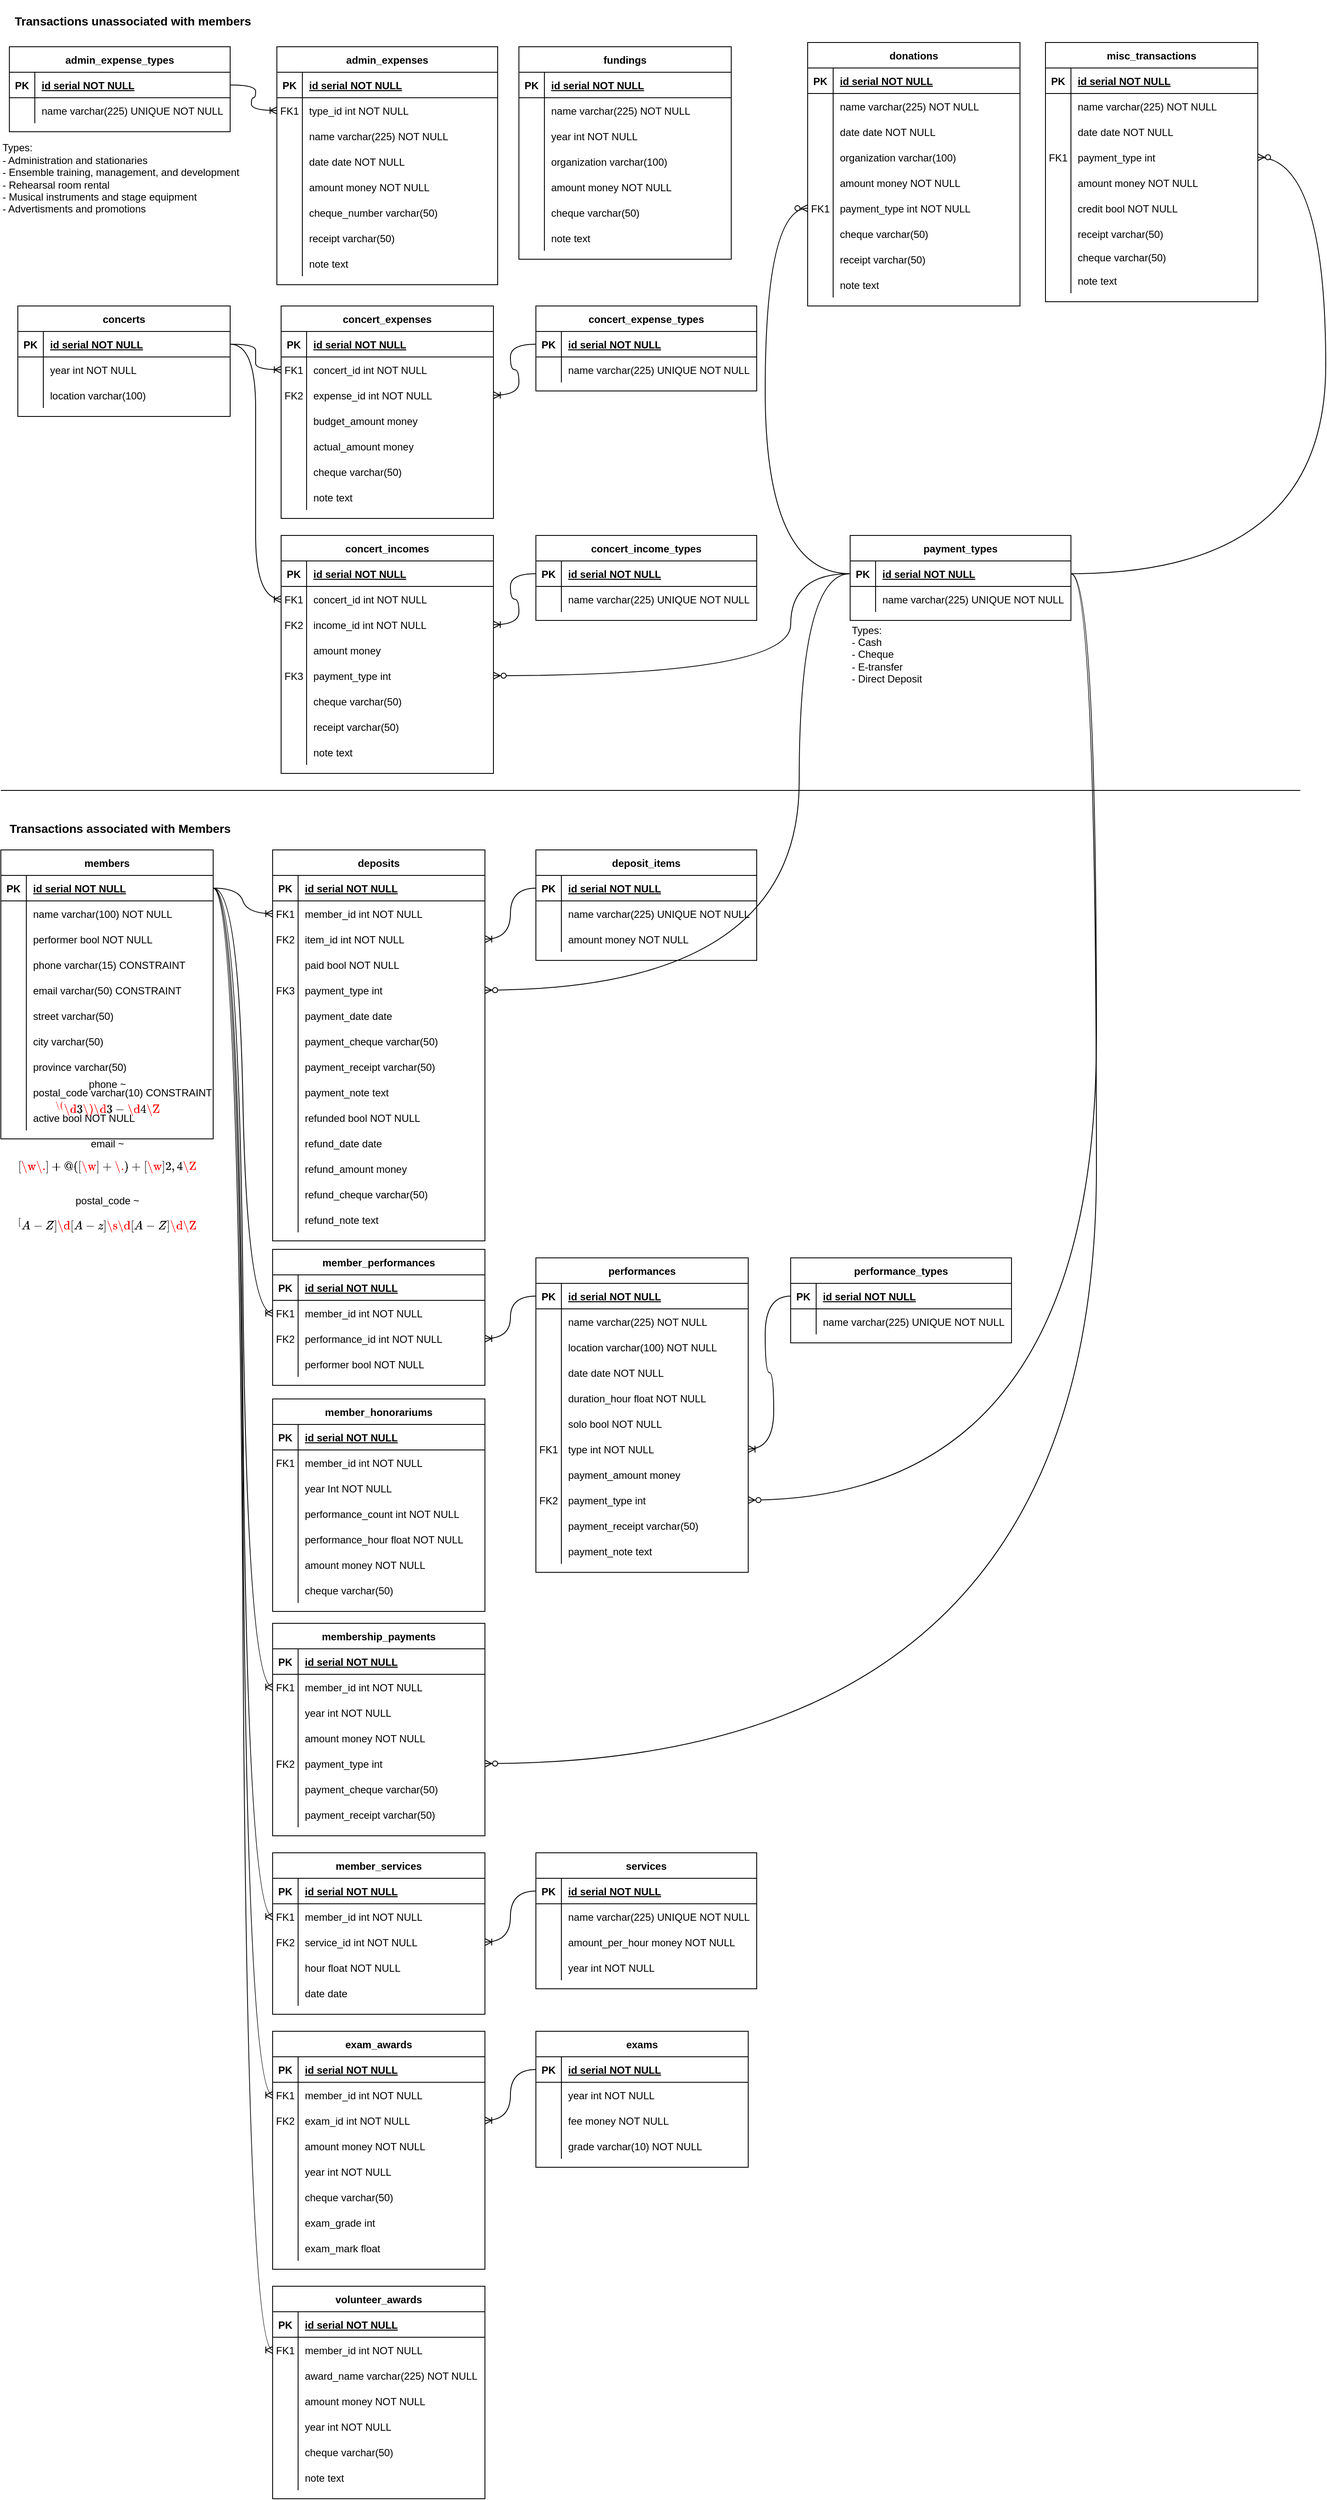 <mxfile version="19.0.3" type="device"><diagram id="R2lEEEUBdFMjLlhIrx00" name="Page-1"><mxGraphModel dx="728" dy="1829" grid="1" gridSize="10" guides="1" tooltips="1" connect="1" arrows="1" fold="1" page="1" pageScale="1" pageWidth="850" pageHeight="1100" math="0" shadow="0" extFonts="Permanent Marker^https://fonts.googleapis.com/css?family=Permanent+Marker"><root><mxCell id="0"/><mxCell id="1" parent="0"/><mxCell id="C-vyLk0tnHw3VtMMgP7b-2" value="admin_expenses" style="shape=table;startSize=30;container=1;collapsible=1;childLayout=tableLayout;fixedRows=1;rowLines=0;fontStyle=1;align=center;resizeLast=1;" parent="1" vertex="1"><mxGeometry x="365" y="-405" width="260" height="280" as="geometry"><mxRectangle x="120" y="300" width="100" height="30" as="alternateBounds"/></mxGeometry></mxCell><mxCell id="C-vyLk0tnHw3VtMMgP7b-3" value="" style="shape=partialRectangle;collapsible=0;dropTarget=0;pointerEvents=0;fillColor=none;points=[[0,0.5],[1,0.5]];portConstraint=eastwest;top=0;left=0;right=0;bottom=1;" parent="C-vyLk0tnHw3VtMMgP7b-2" vertex="1"><mxGeometry y="30" width="260" height="30" as="geometry"/></mxCell><mxCell id="C-vyLk0tnHw3VtMMgP7b-4" value="PK" style="shape=partialRectangle;overflow=hidden;connectable=0;fillColor=none;top=0;left=0;bottom=0;right=0;fontStyle=1;" parent="C-vyLk0tnHw3VtMMgP7b-3" vertex="1"><mxGeometry width="30" height="30" as="geometry"><mxRectangle width="30" height="30" as="alternateBounds"/></mxGeometry></mxCell><mxCell id="C-vyLk0tnHw3VtMMgP7b-5" value="id serial NOT NULL" style="shape=partialRectangle;overflow=hidden;connectable=0;fillColor=none;top=0;left=0;bottom=0;right=0;align=left;spacingLeft=6;fontStyle=5;" parent="C-vyLk0tnHw3VtMMgP7b-3" vertex="1"><mxGeometry x="30" width="230" height="30" as="geometry"><mxRectangle width="230" height="30" as="alternateBounds"/></mxGeometry></mxCell><mxCell id="C-vyLk0tnHw3VtMMgP7b-6" value="" style="shape=partialRectangle;collapsible=0;dropTarget=0;pointerEvents=0;fillColor=none;points=[[0,0.5],[1,0.5]];portConstraint=eastwest;top=0;left=0;right=0;bottom=0;" parent="C-vyLk0tnHw3VtMMgP7b-2" vertex="1"><mxGeometry y="60" width="260" height="30" as="geometry"/></mxCell><mxCell id="C-vyLk0tnHw3VtMMgP7b-7" value="FK1" style="shape=partialRectangle;overflow=hidden;connectable=0;fillColor=none;top=0;left=0;bottom=0;right=0;" parent="C-vyLk0tnHw3VtMMgP7b-6" vertex="1"><mxGeometry width="30" height="30" as="geometry"><mxRectangle width="30" height="30" as="alternateBounds"/></mxGeometry></mxCell><mxCell id="C-vyLk0tnHw3VtMMgP7b-8" value="type_id int NOT NULL" style="shape=partialRectangle;overflow=hidden;connectable=0;fillColor=none;top=0;left=0;bottom=0;right=0;align=left;spacingLeft=6;" parent="C-vyLk0tnHw3VtMMgP7b-6" vertex="1"><mxGeometry x="30" width="230" height="30" as="geometry"><mxRectangle width="230" height="30" as="alternateBounds"/></mxGeometry></mxCell><mxCell id="pe8V8SVv1SrTX8jlTCoF-15" style="shape=partialRectangle;collapsible=0;dropTarget=0;pointerEvents=0;fillColor=none;points=[[0,0.5],[1,0.5]];portConstraint=eastwest;top=0;left=0;right=0;bottom=0;" parent="C-vyLk0tnHw3VtMMgP7b-2" vertex="1"><mxGeometry y="90" width="260" height="30" as="geometry"/></mxCell><mxCell id="pe8V8SVv1SrTX8jlTCoF-16" value="" style="shape=partialRectangle;overflow=hidden;connectable=0;fillColor=none;top=0;left=0;bottom=0;right=0;" parent="pe8V8SVv1SrTX8jlTCoF-15" vertex="1"><mxGeometry width="30" height="30" as="geometry"><mxRectangle width="30" height="30" as="alternateBounds"/></mxGeometry></mxCell><mxCell id="pe8V8SVv1SrTX8jlTCoF-17" value="name varchar(225) NOT NULL" style="shape=partialRectangle;overflow=hidden;connectable=0;fillColor=none;top=0;left=0;bottom=0;right=0;align=left;spacingLeft=6;" parent="pe8V8SVv1SrTX8jlTCoF-15" vertex="1"><mxGeometry x="30" width="230" height="30" as="geometry"><mxRectangle width="230" height="30" as="alternateBounds"/></mxGeometry></mxCell><mxCell id="C-vyLk0tnHw3VtMMgP7b-9" value="" style="shape=partialRectangle;collapsible=0;dropTarget=0;pointerEvents=0;fillColor=none;points=[[0,0.5],[1,0.5]];portConstraint=eastwest;top=0;left=0;right=0;bottom=0;" parent="C-vyLk0tnHw3VtMMgP7b-2" vertex="1"><mxGeometry y="120" width="260" height="30" as="geometry"/></mxCell><mxCell id="C-vyLk0tnHw3VtMMgP7b-10" value="" style="shape=partialRectangle;overflow=hidden;connectable=0;fillColor=none;top=0;left=0;bottom=0;right=0;" parent="C-vyLk0tnHw3VtMMgP7b-9" vertex="1"><mxGeometry width="30" height="30" as="geometry"><mxRectangle width="30" height="30" as="alternateBounds"/></mxGeometry></mxCell><mxCell id="C-vyLk0tnHw3VtMMgP7b-11" value="date date NOT NULL" style="shape=partialRectangle;overflow=hidden;connectable=0;fillColor=none;top=0;left=0;bottom=0;right=0;align=left;spacingLeft=6;" parent="C-vyLk0tnHw3VtMMgP7b-9" vertex="1"><mxGeometry x="30" width="230" height="30" as="geometry"><mxRectangle width="230" height="30" as="alternateBounds"/></mxGeometry></mxCell><mxCell id="pe8V8SVv1SrTX8jlTCoF-22" style="shape=partialRectangle;collapsible=0;dropTarget=0;pointerEvents=0;fillColor=none;points=[[0,0.5],[1,0.5]];portConstraint=eastwest;top=0;left=0;right=0;bottom=0;" parent="C-vyLk0tnHw3VtMMgP7b-2" vertex="1"><mxGeometry y="150" width="260" height="30" as="geometry"/></mxCell><mxCell id="pe8V8SVv1SrTX8jlTCoF-23" style="shape=partialRectangle;overflow=hidden;connectable=0;fillColor=none;top=0;left=0;bottom=0;right=0;" parent="pe8V8SVv1SrTX8jlTCoF-22" vertex="1"><mxGeometry width="30" height="30" as="geometry"><mxRectangle width="30" height="30" as="alternateBounds"/></mxGeometry></mxCell><mxCell id="pe8V8SVv1SrTX8jlTCoF-24" value="amount money NOT NULL" style="shape=partialRectangle;overflow=hidden;connectable=0;fillColor=none;top=0;left=0;bottom=0;right=0;align=left;spacingLeft=6;" parent="pe8V8SVv1SrTX8jlTCoF-22" vertex="1"><mxGeometry x="30" width="230" height="30" as="geometry"><mxRectangle width="230" height="30" as="alternateBounds"/></mxGeometry></mxCell><mxCell id="I_MXzp4UlbBfNqBzgq0I-102" style="shape=partialRectangle;collapsible=0;dropTarget=0;pointerEvents=0;fillColor=none;points=[[0,0.5],[1,0.5]];portConstraint=eastwest;top=0;left=0;right=0;bottom=0;" parent="C-vyLk0tnHw3VtMMgP7b-2" vertex="1"><mxGeometry y="180" width="260" height="30" as="geometry"/></mxCell><mxCell id="I_MXzp4UlbBfNqBzgq0I-103" style="shape=partialRectangle;overflow=hidden;connectable=0;fillColor=none;top=0;left=0;bottom=0;right=0;" parent="I_MXzp4UlbBfNqBzgq0I-102" vertex="1"><mxGeometry width="30" height="30" as="geometry"><mxRectangle width="30" height="30" as="alternateBounds"/></mxGeometry></mxCell><mxCell id="I_MXzp4UlbBfNqBzgq0I-104" value="cheque_number varchar(50)" style="shape=partialRectangle;overflow=hidden;connectable=0;fillColor=none;top=0;left=0;bottom=0;right=0;align=left;spacingLeft=6;" parent="I_MXzp4UlbBfNqBzgq0I-102" vertex="1"><mxGeometry x="30" width="230" height="30" as="geometry"><mxRectangle width="230" height="30" as="alternateBounds"/></mxGeometry></mxCell><mxCell id="I_MXzp4UlbBfNqBzgq0I-105" style="shape=partialRectangle;collapsible=0;dropTarget=0;pointerEvents=0;fillColor=none;points=[[0,0.5],[1,0.5]];portConstraint=eastwest;top=0;left=0;right=0;bottom=0;" parent="C-vyLk0tnHw3VtMMgP7b-2" vertex="1"><mxGeometry y="210" width="260" height="30" as="geometry"/></mxCell><mxCell id="I_MXzp4UlbBfNqBzgq0I-106" style="shape=partialRectangle;overflow=hidden;connectable=0;fillColor=none;top=0;left=0;bottom=0;right=0;" parent="I_MXzp4UlbBfNqBzgq0I-105" vertex="1"><mxGeometry width="30" height="30" as="geometry"><mxRectangle width="30" height="30" as="alternateBounds"/></mxGeometry></mxCell><mxCell id="I_MXzp4UlbBfNqBzgq0I-107" value="receipt varchar(50)" style="shape=partialRectangle;overflow=hidden;connectable=0;fillColor=none;top=0;left=0;bottom=0;right=0;align=left;spacingLeft=6;" parent="I_MXzp4UlbBfNqBzgq0I-105" vertex="1"><mxGeometry x="30" width="230" height="30" as="geometry"><mxRectangle width="230" height="30" as="alternateBounds"/></mxGeometry></mxCell><mxCell id="I_MXzp4UlbBfNqBzgq0I-108" style="shape=partialRectangle;collapsible=0;dropTarget=0;pointerEvents=0;fillColor=none;points=[[0,0.5],[1,0.5]];portConstraint=eastwest;top=0;left=0;right=0;bottom=0;" parent="C-vyLk0tnHw3VtMMgP7b-2" vertex="1"><mxGeometry y="240" width="260" height="30" as="geometry"/></mxCell><mxCell id="I_MXzp4UlbBfNqBzgq0I-109" style="shape=partialRectangle;overflow=hidden;connectable=0;fillColor=none;top=0;left=0;bottom=0;right=0;" parent="I_MXzp4UlbBfNqBzgq0I-108" vertex="1"><mxGeometry width="30" height="30" as="geometry"><mxRectangle width="30" height="30" as="alternateBounds"/></mxGeometry></mxCell><mxCell id="I_MXzp4UlbBfNqBzgq0I-110" value="note text" style="shape=partialRectangle;overflow=hidden;connectable=0;fillColor=none;top=0;left=0;bottom=0;right=0;align=left;spacingLeft=6;" parent="I_MXzp4UlbBfNqBzgq0I-108" vertex="1"><mxGeometry x="30" width="230" height="30" as="geometry"><mxRectangle width="230" height="30" as="alternateBounds"/></mxGeometry></mxCell><mxCell id="C-vyLk0tnHw3VtMMgP7b-13" value="members" style="shape=table;startSize=30;container=1;collapsible=1;childLayout=tableLayout;fixedRows=1;rowLines=0;fontStyle=1;align=center;resizeLast=1;" parent="1" vertex="1"><mxGeometry x="40" y="540" width="250" height="340" as="geometry"/></mxCell><mxCell id="C-vyLk0tnHw3VtMMgP7b-14" value="" style="shape=partialRectangle;collapsible=0;dropTarget=0;pointerEvents=0;fillColor=none;points=[[0,0.5],[1,0.5]];portConstraint=eastwest;top=0;left=0;right=0;bottom=1;" parent="C-vyLk0tnHw3VtMMgP7b-13" vertex="1"><mxGeometry y="30" width="250" height="30" as="geometry"/></mxCell><mxCell id="C-vyLk0tnHw3VtMMgP7b-15" value="PK" style="shape=partialRectangle;overflow=hidden;connectable=0;fillColor=none;top=0;left=0;bottom=0;right=0;fontStyle=1;" parent="C-vyLk0tnHw3VtMMgP7b-14" vertex="1"><mxGeometry width="30" height="30" as="geometry"><mxRectangle width="30" height="30" as="alternateBounds"/></mxGeometry></mxCell><mxCell id="C-vyLk0tnHw3VtMMgP7b-16" value="id serial NOT NULL " style="shape=partialRectangle;overflow=hidden;connectable=0;fillColor=none;top=0;left=0;bottom=0;right=0;align=left;spacingLeft=6;fontStyle=5;" parent="C-vyLk0tnHw3VtMMgP7b-14" vertex="1"><mxGeometry x="30" width="220" height="30" as="geometry"><mxRectangle width="220" height="30" as="alternateBounds"/></mxGeometry></mxCell><mxCell id="C-vyLk0tnHw3VtMMgP7b-17" value="" style="shape=partialRectangle;collapsible=0;dropTarget=0;pointerEvents=0;fillColor=none;points=[[0,0.5],[1,0.5]];portConstraint=eastwest;top=0;left=0;right=0;bottom=0;" parent="C-vyLk0tnHw3VtMMgP7b-13" vertex="1"><mxGeometry y="60" width="250" height="30" as="geometry"/></mxCell><mxCell id="C-vyLk0tnHw3VtMMgP7b-18" value="" style="shape=partialRectangle;overflow=hidden;connectable=0;fillColor=none;top=0;left=0;bottom=0;right=0;" parent="C-vyLk0tnHw3VtMMgP7b-17" vertex="1"><mxGeometry width="30" height="30" as="geometry"><mxRectangle width="30" height="30" as="alternateBounds"/></mxGeometry></mxCell><mxCell id="C-vyLk0tnHw3VtMMgP7b-19" value="name varchar(100) NOT NULL" style="shape=partialRectangle;overflow=hidden;connectable=0;fillColor=none;top=0;left=0;bottom=0;right=0;align=left;spacingLeft=6;" parent="C-vyLk0tnHw3VtMMgP7b-17" vertex="1"><mxGeometry x="30" width="220" height="30" as="geometry"><mxRectangle width="220" height="30" as="alternateBounds"/></mxGeometry></mxCell><mxCell id="C-vyLk0tnHw3VtMMgP7b-20" value="" style="shape=partialRectangle;collapsible=0;dropTarget=0;pointerEvents=0;fillColor=none;points=[[0,0.5],[1,0.5]];portConstraint=eastwest;top=0;left=0;right=0;bottom=0;" parent="C-vyLk0tnHw3VtMMgP7b-13" vertex="1"><mxGeometry y="90" width="250" height="30" as="geometry"/></mxCell><mxCell id="C-vyLk0tnHw3VtMMgP7b-21" value="" style="shape=partialRectangle;overflow=hidden;connectable=0;fillColor=none;top=0;left=0;bottom=0;right=0;" parent="C-vyLk0tnHw3VtMMgP7b-20" vertex="1"><mxGeometry width="30" height="30" as="geometry"><mxRectangle width="30" height="30" as="alternateBounds"/></mxGeometry></mxCell><mxCell id="C-vyLk0tnHw3VtMMgP7b-22" value="performer bool NOT NULL" style="shape=partialRectangle;overflow=hidden;connectable=0;fillColor=none;top=0;left=0;bottom=0;right=0;align=left;spacingLeft=6;" parent="C-vyLk0tnHw3VtMMgP7b-20" vertex="1"><mxGeometry x="30" width="220" height="30" as="geometry"><mxRectangle width="220" height="30" as="alternateBounds"/></mxGeometry></mxCell><mxCell id="pe8V8SVv1SrTX8jlTCoF-31" style="shape=partialRectangle;collapsible=0;dropTarget=0;pointerEvents=0;fillColor=none;points=[[0,0.5],[1,0.5]];portConstraint=eastwest;top=0;left=0;right=0;bottom=0;" parent="C-vyLk0tnHw3VtMMgP7b-13" vertex="1"><mxGeometry y="120" width="250" height="30" as="geometry"/></mxCell><mxCell id="pe8V8SVv1SrTX8jlTCoF-32" style="shape=partialRectangle;overflow=hidden;connectable=0;fillColor=none;top=0;left=0;bottom=0;right=0;" parent="pe8V8SVv1SrTX8jlTCoF-31" vertex="1"><mxGeometry width="30" height="30" as="geometry"><mxRectangle width="30" height="30" as="alternateBounds"/></mxGeometry></mxCell><mxCell id="pe8V8SVv1SrTX8jlTCoF-33" value="phone varchar(15) CONSTRAINT" style="shape=partialRectangle;overflow=hidden;connectable=0;fillColor=none;top=0;left=0;bottom=0;right=0;align=left;spacingLeft=6;" parent="pe8V8SVv1SrTX8jlTCoF-31" vertex="1"><mxGeometry x="30" width="220" height="30" as="geometry"><mxRectangle width="220" height="30" as="alternateBounds"/></mxGeometry></mxCell><mxCell id="pe8V8SVv1SrTX8jlTCoF-46" style="shape=partialRectangle;collapsible=0;dropTarget=0;pointerEvents=0;fillColor=none;points=[[0,0.5],[1,0.5]];portConstraint=eastwest;top=0;left=0;right=0;bottom=0;" parent="C-vyLk0tnHw3VtMMgP7b-13" vertex="1"><mxGeometry y="150" width="250" height="30" as="geometry"/></mxCell><mxCell id="pe8V8SVv1SrTX8jlTCoF-47" style="shape=partialRectangle;overflow=hidden;connectable=0;fillColor=none;top=0;left=0;bottom=0;right=0;" parent="pe8V8SVv1SrTX8jlTCoF-46" vertex="1"><mxGeometry width="30" height="30" as="geometry"><mxRectangle width="30" height="30" as="alternateBounds"/></mxGeometry></mxCell><mxCell id="pe8V8SVv1SrTX8jlTCoF-48" value="email varchar(50) CONSTRAINT" style="shape=partialRectangle;overflow=hidden;connectable=0;fillColor=none;top=0;left=0;bottom=0;right=0;align=left;spacingLeft=6;" parent="pe8V8SVv1SrTX8jlTCoF-46" vertex="1"><mxGeometry x="30" width="220" height="30" as="geometry"><mxRectangle width="220" height="30" as="alternateBounds"/></mxGeometry></mxCell><mxCell id="pe8V8SVv1SrTX8jlTCoF-34" style="shape=partialRectangle;collapsible=0;dropTarget=0;pointerEvents=0;fillColor=none;points=[[0,0.5],[1,0.5]];portConstraint=eastwest;top=0;left=0;right=0;bottom=0;" parent="C-vyLk0tnHw3VtMMgP7b-13" vertex="1"><mxGeometry y="180" width="250" height="30" as="geometry"/></mxCell><mxCell id="pe8V8SVv1SrTX8jlTCoF-35" style="shape=partialRectangle;overflow=hidden;connectable=0;fillColor=none;top=0;left=0;bottom=0;right=0;" parent="pe8V8SVv1SrTX8jlTCoF-34" vertex="1"><mxGeometry width="30" height="30" as="geometry"><mxRectangle width="30" height="30" as="alternateBounds"/></mxGeometry></mxCell><mxCell id="pe8V8SVv1SrTX8jlTCoF-36" value="street varchar(50)" style="shape=partialRectangle;overflow=hidden;connectable=0;fillColor=none;top=0;left=0;bottom=0;right=0;align=left;spacingLeft=6;" parent="pe8V8SVv1SrTX8jlTCoF-34" vertex="1"><mxGeometry x="30" width="220" height="30" as="geometry"><mxRectangle width="220" height="30" as="alternateBounds"/></mxGeometry></mxCell><mxCell id="pe8V8SVv1SrTX8jlTCoF-43" style="shape=partialRectangle;collapsible=0;dropTarget=0;pointerEvents=0;fillColor=none;points=[[0,0.5],[1,0.5]];portConstraint=eastwest;top=0;left=0;right=0;bottom=0;" parent="C-vyLk0tnHw3VtMMgP7b-13" vertex="1"><mxGeometry y="210" width="250" height="30" as="geometry"/></mxCell><mxCell id="pe8V8SVv1SrTX8jlTCoF-44" style="shape=partialRectangle;overflow=hidden;connectable=0;fillColor=none;top=0;left=0;bottom=0;right=0;" parent="pe8V8SVv1SrTX8jlTCoF-43" vertex="1"><mxGeometry width="30" height="30" as="geometry"><mxRectangle width="30" height="30" as="alternateBounds"/></mxGeometry></mxCell><mxCell id="pe8V8SVv1SrTX8jlTCoF-45" value="city varchar(50) " style="shape=partialRectangle;overflow=hidden;connectable=0;fillColor=none;top=0;left=0;bottom=0;right=0;align=left;spacingLeft=6;" parent="pe8V8SVv1SrTX8jlTCoF-43" vertex="1"><mxGeometry x="30" width="220" height="30" as="geometry"><mxRectangle width="220" height="30" as="alternateBounds"/></mxGeometry></mxCell><mxCell id="pe8V8SVv1SrTX8jlTCoF-40" style="shape=partialRectangle;collapsible=0;dropTarget=0;pointerEvents=0;fillColor=none;points=[[0,0.5],[1,0.5]];portConstraint=eastwest;top=0;left=0;right=0;bottom=0;" parent="C-vyLk0tnHw3VtMMgP7b-13" vertex="1"><mxGeometry y="240" width="250" height="30" as="geometry"/></mxCell><mxCell id="pe8V8SVv1SrTX8jlTCoF-41" style="shape=partialRectangle;overflow=hidden;connectable=0;fillColor=none;top=0;left=0;bottom=0;right=0;" parent="pe8V8SVv1SrTX8jlTCoF-40" vertex="1"><mxGeometry width="30" height="30" as="geometry"><mxRectangle width="30" height="30" as="alternateBounds"/></mxGeometry></mxCell><mxCell id="pe8V8SVv1SrTX8jlTCoF-42" value="province varchar(50)" style="shape=partialRectangle;overflow=hidden;connectable=0;fillColor=none;top=0;left=0;bottom=0;right=0;align=left;spacingLeft=6;" parent="pe8V8SVv1SrTX8jlTCoF-40" vertex="1"><mxGeometry x="30" width="220" height="30" as="geometry"><mxRectangle width="220" height="30" as="alternateBounds"/></mxGeometry></mxCell><mxCell id="pe8V8SVv1SrTX8jlTCoF-37" style="shape=partialRectangle;collapsible=0;dropTarget=0;pointerEvents=0;fillColor=none;points=[[0,0.5],[1,0.5]];portConstraint=eastwest;top=0;left=0;right=0;bottom=0;" parent="C-vyLk0tnHw3VtMMgP7b-13" vertex="1"><mxGeometry y="270" width="250" height="30" as="geometry"/></mxCell><mxCell id="pe8V8SVv1SrTX8jlTCoF-38" style="shape=partialRectangle;overflow=hidden;connectable=0;fillColor=none;top=0;left=0;bottom=0;right=0;" parent="pe8V8SVv1SrTX8jlTCoF-37" vertex="1"><mxGeometry width="30" height="30" as="geometry"><mxRectangle width="30" height="30" as="alternateBounds"/></mxGeometry></mxCell><mxCell id="pe8V8SVv1SrTX8jlTCoF-39" value="postal_code varchar(10) CONSTRAINT" style="shape=partialRectangle;overflow=hidden;connectable=0;fillColor=none;top=0;left=0;bottom=0;right=0;align=left;spacingLeft=6;" parent="pe8V8SVv1SrTX8jlTCoF-37" vertex="1"><mxGeometry x="30" width="220" height="30" as="geometry"><mxRectangle width="220" height="30" as="alternateBounds"/></mxGeometry></mxCell><mxCell id="pe8V8SVv1SrTX8jlTCoF-49" style="shape=partialRectangle;collapsible=0;dropTarget=0;pointerEvents=0;fillColor=none;points=[[0,0.5],[1,0.5]];portConstraint=eastwest;top=0;left=0;right=0;bottom=0;" parent="C-vyLk0tnHw3VtMMgP7b-13" vertex="1"><mxGeometry y="300" width="250" height="30" as="geometry"/></mxCell><mxCell id="pe8V8SVv1SrTX8jlTCoF-50" style="shape=partialRectangle;overflow=hidden;connectable=0;fillColor=none;top=0;left=0;bottom=0;right=0;" parent="pe8V8SVv1SrTX8jlTCoF-49" vertex="1"><mxGeometry width="30" height="30" as="geometry"><mxRectangle width="30" height="30" as="alternateBounds"/></mxGeometry></mxCell><mxCell id="pe8V8SVv1SrTX8jlTCoF-51" value="active bool NOT NULL" style="shape=partialRectangle;overflow=hidden;connectable=0;fillColor=none;top=0;left=0;bottom=0;right=0;align=left;spacingLeft=6;" parent="pe8V8SVv1SrTX8jlTCoF-49" vertex="1"><mxGeometry x="30" width="220" height="30" as="geometry"><mxRectangle width="220" height="30" as="alternateBounds"/></mxGeometry></mxCell><mxCell id="C-vyLk0tnHw3VtMMgP7b-23" value="admin_expense_types" style="shape=table;startSize=30;container=1;collapsible=1;childLayout=tableLayout;fixedRows=1;rowLines=0;fontStyle=1;align=center;resizeLast=1;" parent="1" vertex="1"><mxGeometry x="50" y="-405" width="260" height="100" as="geometry"><mxRectangle x="120" y="120" width="120" height="30" as="alternateBounds"/></mxGeometry></mxCell><mxCell id="C-vyLk0tnHw3VtMMgP7b-24" value="" style="shape=partialRectangle;collapsible=0;dropTarget=0;pointerEvents=0;fillColor=none;points=[[0,0.5],[1,0.5]];portConstraint=eastwest;top=0;left=0;right=0;bottom=1;" parent="C-vyLk0tnHw3VtMMgP7b-23" vertex="1"><mxGeometry y="30" width="260" height="30" as="geometry"/></mxCell><mxCell id="C-vyLk0tnHw3VtMMgP7b-25" value="PK" style="shape=partialRectangle;overflow=hidden;connectable=0;fillColor=none;top=0;left=0;bottom=0;right=0;fontStyle=1;" parent="C-vyLk0tnHw3VtMMgP7b-24" vertex="1"><mxGeometry width="30" height="30" as="geometry"><mxRectangle width="30" height="30" as="alternateBounds"/></mxGeometry></mxCell><mxCell id="C-vyLk0tnHw3VtMMgP7b-26" value="id serial NOT NULL" style="shape=partialRectangle;overflow=hidden;connectable=0;fillColor=none;top=0;left=0;bottom=0;right=0;align=left;spacingLeft=6;fontStyle=5;" parent="C-vyLk0tnHw3VtMMgP7b-24" vertex="1"><mxGeometry x="30" width="230" height="30" as="geometry"><mxRectangle width="230" height="30" as="alternateBounds"/></mxGeometry></mxCell><mxCell id="C-vyLk0tnHw3VtMMgP7b-27" value="" style="shape=partialRectangle;collapsible=0;dropTarget=0;pointerEvents=0;fillColor=none;points=[[0,0.5],[1,0.5]];portConstraint=eastwest;top=0;left=0;right=0;bottom=0;" parent="C-vyLk0tnHw3VtMMgP7b-23" vertex="1"><mxGeometry y="60" width="260" height="30" as="geometry"/></mxCell><mxCell id="C-vyLk0tnHw3VtMMgP7b-28" value="" style="shape=partialRectangle;overflow=hidden;connectable=0;fillColor=none;top=0;left=0;bottom=0;right=0;" parent="C-vyLk0tnHw3VtMMgP7b-27" vertex="1"><mxGeometry width="30" height="30" as="geometry"><mxRectangle width="30" height="30" as="alternateBounds"/></mxGeometry></mxCell><mxCell id="C-vyLk0tnHw3VtMMgP7b-29" value="name varchar(225) UNIQUE NOT NULL" style="shape=partialRectangle;overflow=hidden;connectable=0;fillColor=none;top=0;left=0;bottom=0;right=0;align=left;spacingLeft=6;" parent="C-vyLk0tnHw3VtMMgP7b-27" vertex="1"><mxGeometry x="30" width="230" height="30" as="geometry"><mxRectangle width="230" height="30" as="alternateBounds"/></mxGeometry></mxCell><mxCell id="pe8V8SVv1SrTX8jlTCoF-21" value="" style="edgeStyle=entityRelationEdgeStyle;fontSize=12;html=1;endArrow=ERoneToMany;rounded=0;curved=1;exitX=1;exitY=0.5;exitDx=0;exitDy=0;entryX=0;entryY=0.5;entryDx=0;entryDy=0;" parent="1" source="C-vyLk0tnHw3VtMMgP7b-24" target="C-vyLk0tnHw3VtMMgP7b-6" edge="1"><mxGeometry width="100" height="100" relative="1" as="geometry"><mxPoint x="300" y="-95" as="sourcePoint"/><mxPoint x="400" y="-195" as="targetPoint"/></mxGeometry></mxCell><mxCell id="pe8V8SVv1SrTX8jlTCoF-26" value="&lt;h3&gt;Transactions unassociated with members&lt;/h3&gt;" style="text;html=1;align=center;verticalAlign=middle;resizable=0;points=[];autosize=1;strokeColor=none;fillColor=none;" parent="1" vertex="1"><mxGeometry x="50" y="-460" width="290" height="50" as="geometry"/></mxCell><mxCell id="pe8V8SVv1SrTX8jlTCoF-29" value="" style="endArrow=none;html=1;rounded=0;curved=1;" parent="1" edge="1"><mxGeometry relative="1" as="geometry"><mxPoint x="40" y="470" as="sourcePoint"/><mxPoint x="1570" y="470" as="targetPoint"/></mxGeometry></mxCell><mxCell id="pe8V8SVv1SrTX8jlTCoF-30" value="&lt;h3&gt;Transactions associated with Members&lt;/h3&gt;" style="text;html=1;align=center;verticalAlign=middle;resizable=0;points=[];autosize=1;strokeColor=none;fillColor=none;" parent="1" vertex="1"><mxGeometry x="40" y="490" width="280" height="50" as="geometry"/></mxCell><mxCell id="I_MXzp4UlbBfNqBzgq0I-1" value="deposits" style="shape=table;startSize=30;container=1;collapsible=1;childLayout=tableLayout;fixedRows=1;rowLines=0;fontStyle=1;align=center;resizeLast=1;" parent="1" vertex="1"><mxGeometry x="360" y="540" width="250" height="460" as="geometry"><mxRectangle x="120" y="120" width="120" height="30" as="alternateBounds"/></mxGeometry></mxCell><mxCell id="I_MXzp4UlbBfNqBzgq0I-2" value="" style="shape=partialRectangle;collapsible=0;dropTarget=0;pointerEvents=0;fillColor=none;points=[[0,0.5],[1,0.5]];portConstraint=eastwest;top=0;left=0;right=0;bottom=1;" parent="I_MXzp4UlbBfNqBzgq0I-1" vertex="1"><mxGeometry y="30" width="250" height="30" as="geometry"/></mxCell><mxCell id="I_MXzp4UlbBfNqBzgq0I-3" value="PK" style="shape=partialRectangle;overflow=hidden;connectable=0;fillColor=none;top=0;left=0;bottom=0;right=0;fontStyle=1;" parent="I_MXzp4UlbBfNqBzgq0I-2" vertex="1"><mxGeometry width="30" height="30" as="geometry"><mxRectangle width="30" height="30" as="alternateBounds"/></mxGeometry></mxCell><mxCell id="I_MXzp4UlbBfNqBzgq0I-4" value="id serial NOT NULL" style="shape=partialRectangle;overflow=hidden;connectable=0;fillColor=none;top=0;left=0;bottom=0;right=0;align=left;spacingLeft=6;fontStyle=5;" parent="I_MXzp4UlbBfNqBzgq0I-2" vertex="1"><mxGeometry x="30" width="220" height="30" as="geometry"><mxRectangle width="220" height="30" as="alternateBounds"/></mxGeometry></mxCell><mxCell id="I_MXzp4UlbBfNqBzgq0I-5" value="" style="shape=partialRectangle;collapsible=0;dropTarget=0;pointerEvents=0;fillColor=none;points=[[0,0.5],[1,0.5]];portConstraint=eastwest;top=0;left=0;right=0;bottom=0;" parent="I_MXzp4UlbBfNqBzgq0I-1" vertex="1"><mxGeometry y="60" width="250" height="30" as="geometry"/></mxCell><mxCell id="I_MXzp4UlbBfNqBzgq0I-6" value="FK1" style="shape=partialRectangle;overflow=hidden;connectable=0;fillColor=none;top=0;left=0;bottom=0;right=0;" parent="I_MXzp4UlbBfNqBzgq0I-5" vertex="1"><mxGeometry width="30" height="30" as="geometry"><mxRectangle width="30" height="30" as="alternateBounds"/></mxGeometry></mxCell><mxCell id="I_MXzp4UlbBfNqBzgq0I-7" value="member_id int NOT NULL" style="shape=partialRectangle;overflow=hidden;connectable=0;fillColor=none;top=0;left=0;bottom=0;right=0;align=left;spacingLeft=6;" parent="I_MXzp4UlbBfNqBzgq0I-5" vertex="1"><mxGeometry x="30" width="220" height="30" as="geometry"><mxRectangle width="220" height="30" as="alternateBounds"/></mxGeometry></mxCell><mxCell id="I_MXzp4UlbBfNqBzgq0I-15" style="shape=partialRectangle;collapsible=0;dropTarget=0;pointerEvents=0;fillColor=none;points=[[0,0.5],[1,0.5]];portConstraint=eastwest;top=0;left=0;right=0;bottom=0;" parent="I_MXzp4UlbBfNqBzgq0I-1" vertex="1"><mxGeometry y="90" width="250" height="30" as="geometry"/></mxCell><mxCell id="I_MXzp4UlbBfNqBzgq0I-16" value="FK2" style="shape=partialRectangle;overflow=hidden;connectable=0;fillColor=none;top=0;left=0;bottom=0;right=0;" parent="I_MXzp4UlbBfNqBzgq0I-15" vertex="1"><mxGeometry width="30" height="30" as="geometry"><mxRectangle width="30" height="30" as="alternateBounds"/></mxGeometry></mxCell><mxCell id="I_MXzp4UlbBfNqBzgq0I-17" value="item_id int NOT NULL" style="shape=partialRectangle;overflow=hidden;connectable=0;fillColor=none;top=0;left=0;bottom=0;right=0;align=left;spacingLeft=6;" parent="I_MXzp4UlbBfNqBzgq0I-15" vertex="1"><mxGeometry x="30" width="220" height="30" as="geometry"><mxRectangle width="220" height="30" as="alternateBounds"/></mxGeometry></mxCell><mxCell id="I_MXzp4UlbBfNqBzgq0I-21" style="shape=partialRectangle;collapsible=0;dropTarget=0;pointerEvents=0;fillColor=none;points=[[0,0.5],[1,0.5]];portConstraint=eastwest;top=0;left=0;right=0;bottom=0;" parent="I_MXzp4UlbBfNqBzgq0I-1" vertex="1"><mxGeometry y="120" width="250" height="30" as="geometry"/></mxCell><mxCell id="I_MXzp4UlbBfNqBzgq0I-22" style="shape=partialRectangle;overflow=hidden;connectable=0;fillColor=none;top=0;left=0;bottom=0;right=0;" parent="I_MXzp4UlbBfNqBzgq0I-21" vertex="1"><mxGeometry width="30" height="30" as="geometry"><mxRectangle width="30" height="30" as="alternateBounds"/></mxGeometry></mxCell><mxCell id="I_MXzp4UlbBfNqBzgq0I-23" value="paid bool NOT NULL" style="shape=partialRectangle;overflow=hidden;connectable=0;fillColor=none;top=0;left=0;bottom=0;right=0;align=left;spacingLeft=6;" parent="I_MXzp4UlbBfNqBzgq0I-21" vertex="1"><mxGeometry x="30" width="220" height="30" as="geometry"><mxRectangle width="220" height="30" as="alternateBounds"/></mxGeometry></mxCell><mxCell id="I_MXzp4UlbBfNqBzgq0I-24" style="shape=partialRectangle;collapsible=0;dropTarget=0;pointerEvents=0;fillColor=none;points=[[0,0.5],[1,0.5]];portConstraint=eastwest;top=0;left=0;right=0;bottom=0;" parent="I_MXzp4UlbBfNqBzgq0I-1" vertex="1"><mxGeometry y="150" width="250" height="30" as="geometry"/></mxCell><mxCell id="I_MXzp4UlbBfNqBzgq0I-25" value="FK3" style="shape=partialRectangle;overflow=hidden;connectable=0;fillColor=none;top=0;left=0;bottom=0;right=0;" parent="I_MXzp4UlbBfNqBzgq0I-24" vertex="1"><mxGeometry width="30" height="30" as="geometry"><mxRectangle width="30" height="30" as="alternateBounds"/></mxGeometry></mxCell><mxCell id="I_MXzp4UlbBfNqBzgq0I-26" value="payment_type int" style="shape=partialRectangle;overflow=hidden;connectable=0;fillColor=none;top=0;left=0;bottom=0;right=0;align=left;spacingLeft=6;" parent="I_MXzp4UlbBfNqBzgq0I-24" vertex="1"><mxGeometry x="30" width="220" height="30" as="geometry"><mxRectangle width="220" height="30" as="alternateBounds"/></mxGeometry></mxCell><mxCell id="I_MXzp4UlbBfNqBzgq0I-39" style="shape=partialRectangle;collapsible=0;dropTarget=0;pointerEvents=0;fillColor=none;points=[[0,0.5],[1,0.5]];portConstraint=eastwest;top=0;left=0;right=0;bottom=0;" parent="I_MXzp4UlbBfNqBzgq0I-1" vertex="1"><mxGeometry y="180" width="250" height="30" as="geometry"/></mxCell><mxCell id="I_MXzp4UlbBfNqBzgq0I-40" style="shape=partialRectangle;overflow=hidden;connectable=0;fillColor=none;top=0;left=0;bottom=0;right=0;" parent="I_MXzp4UlbBfNqBzgq0I-39" vertex="1"><mxGeometry width="30" height="30" as="geometry"><mxRectangle width="30" height="30" as="alternateBounds"/></mxGeometry></mxCell><mxCell id="I_MXzp4UlbBfNqBzgq0I-41" value="payment_date date" style="shape=partialRectangle;overflow=hidden;connectable=0;fillColor=none;top=0;left=0;bottom=0;right=0;align=left;spacingLeft=6;" parent="I_MXzp4UlbBfNqBzgq0I-39" vertex="1"><mxGeometry x="30" width="220" height="30" as="geometry"><mxRectangle width="220" height="30" as="alternateBounds"/></mxGeometry></mxCell><mxCell id="I_MXzp4UlbBfNqBzgq0I-36" style="shape=partialRectangle;collapsible=0;dropTarget=0;pointerEvents=0;fillColor=none;points=[[0,0.5],[1,0.5]];portConstraint=eastwest;top=0;left=0;right=0;bottom=0;" parent="I_MXzp4UlbBfNqBzgq0I-1" vertex="1"><mxGeometry y="210" width="250" height="30" as="geometry"/></mxCell><mxCell id="I_MXzp4UlbBfNqBzgq0I-37" style="shape=partialRectangle;overflow=hidden;connectable=0;fillColor=none;top=0;left=0;bottom=0;right=0;" parent="I_MXzp4UlbBfNqBzgq0I-36" vertex="1"><mxGeometry width="30" height="30" as="geometry"><mxRectangle width="30" height="30" as="alternateBounds"/></mxGeometry></mxCell><mxCell id="I_MXzp4UlbBfNqBzgq0I-38" value="payment_cheque varchar(50)" style="shape=partialRectangle;overflow=hidden;connectable=0;fillColor=none;top=0;left=0;bottom=0;right=0;align=left;spacingLeft=6;" parent="I_MXzp4UlbBfNqBzgq0I-36" vertex="1"><mxGeometry x="30" width="220" height="30" as="geometry"><mxRectangle width="220" height="30" as="alternateBounds"/></mxGeometry></mxCell><mxCell id="I_MXzp4UlbBfNqBzgq0I-149" style="shape=partialRectangle;collapsible=0;dropTarget=0;pointerEvents=0;fillColor=none;points=[[0,0.5],[1,0.5]];portConstraint=eastwest;top=0;left=0;right=0;bottom=0;" parent="I_MXzp4UlbBfNqBzgq0I-1" vertex="1"><mxGeometry y="240" width="250" height="30" as="geometry"/></mxCell><mxCell id="I_MXzp4UlbBfNqBzgq0I-150" style="shape=partialRectangle;overflow=hidden;connectable=0;fillColor=none;top=0;left=0;bottom=0;right=0;" parent="I_MXzp4UlbBfNqBzgq0I-149" vertex="1"><mxGeometry width="30" height="30" as="geometry"><mxRectangle width="30" height="30" as="alternateBounds"/></mxGeometry></mxCell><mxCell id="I_MXzp4UlbBfNqBzgq0I-151" value="payment_receipt varchar(50)" style="shape=partialRectangle;overflow=hidden;connectable=0;fillColor=none;top=0;left=0;bottom=0;right=0;align=left;spacingLeft=6;" parent="I_MXzp4UlbBfNqBzgq0I-149" vertex="1"><mxGeometry x="30" width="220" height="30" as="geometry"><mxRectangle width="220" height="30" as="alternateBounds"/></mxGeometry></mxCell><mxCell id="I_MXzp4UlbBfNqBzgq0I-45" style="shape=partialRectangle;collapsible=0;dropTarget=0;pointerEvents=0;fillColor=none;points=[[0,0.5],[1,0.5]];portConstraint=eastwest;top=0;left=0;right=0;bottom=0;" parent="I_MXzp4UlbBfNqBzgq0I-1" vertex="1"><mxGeometry y="270" width="250" height="30" as="geometry"/></mxCell><mxCell id="I_MXzp4UlbBfNqBzgq0I-46" style="shape=partialRectangle;overflow=hidden;connectable=0;fillColor=none;top=0;left=0;bottom=0;right=0;" parent="I_MXzp4UlbBfNqBzgq0I-45" vertex="1"><mxGeometry width="30" height="30" as="geometry"><mxRectangle width="30" height="30" as="alternateBounds"/></mxGeometry></mxCell><mxCell id="I_MXzp4UlbBfNqBzgq0I-47" value="payment_note text" style="shape=partialRectangle;overflow=hidden;connectable=0;fillColor=none;top=0;left=0;bottom=0;right=0;align=left;spacingLeft=6;" parent="I_MXzp4UlbBfNqBzgq0I-45" vertex="1"><mxGeometry x="30" width="220" height="30" as="geometry"><mxRectangle width="220" height="30" as="alternateBounds"/></mxGeometry></mxCell><mxCell id="I_MXzp4UlbBfNqBzgq0I-27" style="shape=partialRectangle;collapsible=0;dropTarget=0;pointerEvents=0;fillColor=none;points=[[0,0.5],[1,0.5]];portConstraint=eastwest;top=0;left=0;right=0;bottom=0;" parent="I_MXzp4UlbBfNqBzgq0I-1" vertex="1"><mxGeometry y="300" width="250" height="30" as="geometry"/></mxCell><mxCell id="I_MXzp4UlbBfNqBzgq0I-28" style="shape=partialRectangle;overflow=hidden;connectable=0;fillColor=none;top=0;left=0;bottom=0;right=0;" parent="I_MXzp4UlbBfNqBzgq0I-27" vertex="1"><mxGeometry width="30" height="30" as="geometry"><mxRectangle width="30" height="30" as="alternateBounds"/></mxGeometry></mxCell><mxCell id="I_MXzp4UlbBfNqBzgq0I-29" value="refunded bool NOT NULL" style="shape=partialRectangle;overflow=hidden;connectable=0;fillColor=none;top=0;left=0;bottom=0;right=0;align=left;spacingLeft=6;" parent="I_MXzp4UlbBfNqBzgq0I-27" vertex="1"><mxGeometry x="30" width="220" height="30" as="geometry"><mxRectangle width="220" height="30" as="alternateBounds"/></mxGeometry></mxCell><mxCell id="I_MXzp4UlbBfNqBzgq0I-30" style="shape=partialRectangle;collapsible=0;dropTarget=0;pointerEvents=0;fillColor=none;points=[[0,0.5],[1,0.5]];portConstraint=eastwest;top=0;left=0;right=0;bottom=0;" parent="I_MXzp4UlbBfNqBzgq0I-1" vertex="1"><mxGeometry y="330" width="250" height="30" as="geometry"/></mxCell><mxCell id="I_MXzp4UlbBfNqBzgq0I-31" style="shape=partialRectangle;overflow=hidden;connectable=0;fillColor=none;top=0;left=0;bottom=0;right=0;" parent="I_MXzp4UlbBfNqBzgq0I-30" vertex="1"><mxGeometry width="30" height="30" as="geometry"><mxRectangle width="30" height="30" as="alternateBounds"/></mxGeometry></mxCell><mxCell id="I_MXzp4UlbBfNqBzgq0I-32" value="refund_date date" style="shape=partialRectangle;overflow=hidden;connectable=0;fillColor=none;top=0;left=0;bottom=0;right=0;align=left;spacingLeft=6;" parent="I_MXzp4UlbBfNqBzgq0I-30" vertex="1"><mxGeometry x="30" width="220" height="30" as="geometry"><mxRectangle width="220" height="30" as="alternateBounds"/></mxGeometry></mxCell><mxCell id="I_MXzp4UlbBfNqBzgq0I-33" style="shape=partialRectangle;collapsible=0;dropTarget=0;pointerEvents=0;fillColor=none;points=[[0,0.5],[1,0.5]];portConstraint=eastwest;top=0;left=0;right=0;bottom=0;" parent="I_MXzp4UlbBfNqBzgq0I-1" vertex="1"><mxGeometry y="360" width="250" height="30" as="geometry"/></mxCell><mxCell id="I_MXzp4UlbBfNqBzgq0I-34" style="shape=partialRectangle;overflow=hidden;connectable=0;fillColor=none;top=0;left=0;bottom=0;right=0;" parent="I_MXzp4UlbBfNqBzgq0I-33" vertex="1"><mxGeometry width="30" height="30" as="geometry"><mxRectangle width="30" height="30" as="alternateBounds"/></mxGeometry></mxCell><mxCell id="I_MXzp4UlbBfNqBzgq0I-35" value="refund_amount money" style="shape=partialRectangle;overflow=hidden;connectable=0;fillColor=none;top=0;left=0;bottom=0;right=0;align=left;spacingLeft=6;" parent="I_MXzp4UlbBfNqBzgq0I-33" vertex="1"><mxGeometry x="30" width="220" height="30" as="geometry"><mxRectangle width="220" height="30" as="alternateBounds"/></mxGeometry></mxCell><mxCell id="I_MXzp4UlbBfNqBzgq0I-42" style="shape=partialRectangle;collapsible=0;dropTarget=0;pointerEvents=0;fillColor=none;points=[[0,0.5],[1,0.5]];portConstraint=eastwest;top=0;left=0;right=0;bottom=0;" parent="I_MXzp4UlbBfNqBzgq0I-1" vertex="1"><mxGeometry y="390" width="250" height="30" as="geometry"/></mxCell><mxCell id="I_MXzp4UlbBfNqBzgq0I-43" style="shape=partialRectangle;overflow=hidden;connectable=0;fillColor=none;top=0;left=0;bottom=0;right=0;" parent="I_MXzp4UlbBfNqBzgq0I-42" vertex="1"><mxGeometry width="30" height="30" as="geometry"><mxRectangle width="30" height="30" as="alternateBounds"/></mxGeometry></mxCell><mxCell id="I_MXzp4UlbBfNqBzgq0I-44" value="refund_cheque varchar(50)" style="shape=partialRectangle;overflow=hidden;connectable=0;fillColor=none;top=0;left=0;bottom=0;right=0;align=left;spacingLeft=6;" parent="I_MXzp4UlbBfNqBzgq0I-42" vertex="1"><mxGeometry x="30" width="220" height="30" as="geometry"><mxRectangle width="220" height="30" as="alternateBounds"/></mxGeometry></mxCell><mxCell id="I_MXzp4UlbBfNqBzgq0I-48" style="shape=partialRectangle;collapsible=0;dropTarget=0;pointerEvents=0;fillColor=none;points=[[0,0.5],[1,0.5]];portConstraint=eastwest;top=0;left=0;right=0;bottom=0;" parent="I_MXzp4UlbBfNqBzgq0I-1" vertex="1"><mxGeometry y="420" width="250" height="30" as="geometry"/></mxCell><mxCell id="I_MXzp4UlbBfNqBzgq0I-49" style="shape=partialRectangle;overflow=hidden;connectable=0;fillColor=none;top=0;left=0;bottom=0;right=0;" parent="I_MXzp4UlbBfNqBzgq0I-48" vertex="1"><mxGeometry width="30" height="30" as="geometry"><mxRectangle width="30" height="30" as="alternateBounds"/></mxGeometry></mxCell><mxCell id="I_MXzp4UlbBfNqBzgq0I-50" value="refund_note text" style="shape=partialRectangle;overflow=hidden;connectable=0;fillColor=none;top=0;left=0;bottom=0;right=0;align=left;spacingLeft=6;" parent="I_MXzp4UlbBfNqBzgq0I-48" vertex="1"><mxGeometry x="30" width="220" height="30" as="geometry"><mxRectangle width="220" height="30" as="alternateBounds"/></mxGeometry></mxCell><mxCell id="I_MXzp4UlbBfNqBzgq0I-8" value="deposit_items" style="shape=table;startSize=30;container=1;collapsible=1;childLayout=tableLayout;fixedRows=1;rowLines=0;fontStyle=1;align=center;resizeLast=1;" parent="1" vertex="1"><mxGeometry x="670" y="540" width="260" height="130" as="geometry"><mxRectangle x="120" y="120" width="120" height="30" as="alternateBounds"/></mxGeometry></mxCell><mxCell id="I_MXzp4UlbBfNqBzgq0I-9" value="" style="shape=partialRectangle;collapsible=0;dropTarget=0;pointerEvents=0;fillColor=none;points=[[0,0.5],[1,0.5]];portConstraint=eastwest;top=0;left=0;right=0;bottom=1;" parent="I_MXzp4UlbBfNqBzgq0I-8" vertex="1"><mxGeometry y="30" width="260" height="30" as="geometry"/></mxCell><mxCell id="I_MXzp4UlbBfNqBzgq0I-10" value="PK" style="shape=partialRectangle;overflow=hidden;connectable=0;fillColor=none;top=0;left=0;bottom=0;right=0;fontStyle=1;" parent="I_MXzp4UlbBfNqBzgq0I-9" vertex="1"><mxGeometry width="30" height="30" as="geometry"><mxRectangle width="30" height="30" as="alternateBounds"/></mxGeometry></mxCell><mxCell id="I_MXzp4UlbBfNqBzgq0I-11" value="id serial NOT NULL" style="shape=partialRectangle;overflow=hidden;connectable=0;fillColor=none;top=0;left=0;bottom=0;right=0;align=left;spacingLeft=6;fontStyle=5;" parent="I_MXzp4UlbBfNqBzgq0I-9" vertex="1"><mxGeometry x="30" width="230" height="30" as="geometry"><mxRectangle width="230" height="30" as="alternateBounds"/></mxGeometry></mxCell><mxCell id="I_MXzp4UlbBfNqBzgq0I-12" value="" style="shape=partialRectangle;collapsible=0;dropTarget=0;pointerEvents=0;fillColor=none;points=[[0,0.5],[1,0.5]];portConstraint=eastwest;top=0;left=0;right=0;bottom=0;" parent="I_MXzp4UlbBfNqBzgq0I-8" vertex="1"><mxGeometry y="60" width="260" height="30" as="geometry"/></mxCell><mxCell id="I_MXzp4UlbBfNqBzgq0I-13" value="" style="shape=partialRectangle;overflow=hidden;connectable=0;fillColor=none;top=0;left=0;bottom=0;right=0;" parent="I_MXzp4UlbBfNqBzgq0I-12" vertex="1"><mxGeometry width="30" height="30" as="geometry"><mxRectangle width="30" height="30" as="alternateBounds"/></mxGeometry></mxCell><mxCell id="I_MXzp4UlbBfNqBzgq0I-14" value="name varchar(225) UNIQUE NOT NULL" style="shape=partialRectangle;overflow=hidden;connectable=0;fillColor=none;top=0;left=0;bottom=0;right=0;align=left;spacingLeft=6;" parent="I_MXzp4UlbBfNqBzgq0I-12" vertex="1"><mxGeometry x="30" width="230" height="30" as="geometry"><mxRectangle width="230" height="30" as="alternateBounds"/></mxGeometry></mxCell><mxCell id="I_MXzp4UlbBfNqBzgq0I-18" style="shape=partialRectangle;collapsible=0;dropTarget=0;pointerEvents=0;fillColor=none;points=[[0,0.5],[1,0.5]];portConstraint=eastwest;top=0;left=0;right=0;bottom=0;" parent="I_MXzp4UlbBfNqBzgq0I-8" vertex="1"><mxGeometry y="90" width="260" height="30" as="geometry"/></mxCell><mxCell id="I_MXzp4UlbBfNqBzgq0I-19" style="shape=partialRectangle;overflow=hidden;connectable=0;fillColor=none;top=0;left=0;bottom=0;right=0;" parent="I_MXzp4UlbBfNqBzgq0I-18" vertex="1"><mxGeometry width="30" height="30" as="geometry"><mxRectangle width="30" height="30" as="alternateBounds"/></mxGeometry></mxCell><mxCell id="I_MXzp4UlbBfNqBzgq0I-20" value="amount money NOT NULL" style="shape=partialRectangle;overflow=hidden;connectable=0;fillColor=none;top=0;left=0;bottom=0;right=0;align=left;spacingLeft=6;" parent="I_MXzp4UlbBfNqBzgq0I-18" vertex="1"><mxGeometry x="30" width="230" height="30" as="geometry"><mxRectangle width="230" height="30" as="alternateBounds"/></mxGeometry></mxCell><mxCell id="I_MXzp4UlbBfNqBzgq0I-51" value="performances" style="shape=table;startSize=30;container=1;collapsible=1;childLayout=tableLayout;fixedRows=1;rowLines=0;fontStyle=1;align=center;resizeLast=1;" parent="1" vertex="1"><mxGeometry x="670" y="1020" width="250" height="370" as="geometry"><mxRectangle x="120" y="120" width="120" height="30" as="alternateBounds"/></mxGeometry></mxCell><mxCell id="I_MXzp4UlbBfNqBzgq0I-52" value="" style="shape=partialRectangle;collapsible=0;dropTarget=0;pointerEvents=0;fillColor=none;points=[[0,0.5],[1,0.5]];portConstraint=eastwest;top=0;left=0;right=0;bottom=1;" parent="I_MXzp4UlbBfNqBzgq0I-51" vertex="1"><mxGeometry y="30" width="250" height="30" as="geometry"/></mxCell><mxCell id="I_MXzp4UlbBfNqBzgq0I-53" value="PK" style="shape=partialRectangle;overflow=hidden;connectable=0;fillColor=none;top=0;left=0;bottom=0;right=0;fontStyle=1;" parent="I_MXzp4UlbBfNqBzgq0I-52" vertex="1"><mxGeometry width="30" height="30" as="geometry"><mxRectangle width="30" height="30" as="alternateBounds"/></mxGeometry></mxCell><mxCell id="I_MXzp4UlbBfNqBzgq0I-54" value="id serial NOT NULL" style="shape=partialRectangle;overflow=hidden;connectable=0;fillColor=none;top=0;left=0;bottom=0;right=0;align=left;spacingLeft=6;fontStyle=5;" parent="I_MXzp4UlbBfNqBzgq0I-52" vertex="1"><mxGeometry x="30" width="220" height="30" as="geometry"><mxRectangle width="220" height="30" as="alternateBounds"/></mxGeometry></mxCell><mxCell id="I_MXzp4UlbBfNqBzgq0I-55" value="" style="shape=partialRectangle;collapsible=0;dropTarget=0;pointerEvents=0;fillColor=none;points=[[0,0.5],[1,0.5]];portConstraint=eastwest;top=0;left=0;right=0;bottom=0;" parent="I_MXzp4UlbBfNqBzgq0I-51" vertex="1"><mxGeometry y="60" width="250" height="30" as="geometry"/></mxCell><mxCell id="I_MXzp4UlbBfNqBzgq0I-56" value="" style="shape=partialRectangle;overflow=hidden;connectable=0;fillColor=none;top=0;left=0;bottom=0;right=0;" parent="I_MXzp4UlbBfNqBzgq0I-55" vertex="1"><mxGeometry width="30" height="30" as="geometry"><mxRectangle width="30" height="30" as="alternateBounds"/></mxGeometry></mxCell><mxCell id="I_MXzp4UlbBfNqBzgq0I-57" value="name varchar(225) NOT NULL" style="shape=partialRectangle;overflow=hidden;connectable=0;fillColor=none;top=0;left=0;bottom=0;right=0;align=left;spacingLeft=6;" parent="I_MXzp4UlbBfNqBzgq0I-55" vertex="1"><mxGeometry x="30" width="220" height="30" as="geometry"><mxRectangle width="220" height="30" as="alternateBounds"/></mxGeometry></mxCell><mxCell id="I_MXzp4UlbBfNqBzgq0I-76" style="shape=partialRectangle;collapsible=0;dropTarget=0;pointerEvents=0;fillColor=none;points=[[0,0.5],[1,0.5]];portConstraint=eastwest;top=0;left=0;right=0;bottom=0;" parent="I_MXzp4UlbBfNqBzgq0I-51" vertex="1"><mxGeometry y="90" width="250" height="30" as="geometry"/></mxCell><mxCell id="I_MXzp4UlbBfNqBzgq0I-77" style="shape=partialRectangle;overflow=hidden;connectable=0;fillColor=none;top=0;left=0;bottom=0;right=0;" parent="I_MXzp4UlbBfNqBzgq0I-76" vertex="1"><mxGeometry width="30" height="30" as="geometry"><mxRectangle width="30" height="30" as="alternateBounds"/></mxGeometry></mxCell><mxCell id="I_MXzp4UlbBfNqBzgq0I-78" value="location varchar(100) NOT NULL" style="shape=partialRectangle;overflow=hidden;connectable=0;fillColor=none;top=0;left=0;bottom=0;right=0;align=left;spacingLeft=6;" parent="I_MXzp4UlbBfNqBzgq0I-76" vertex="1"><mxGeometry x="30" width="220" height="30" as="geometry"><mxRectangle width="220" height="30" as="alternateBounds"/></mxGeometry></mxCell><mxCell id="I_MXzp4UlbBfNqBzgq0I-58" style="shape=partialRectangle;collapsible=0;dropTarget=0;pointerEvents=0;fillColor=none;points=[[0,0.5],[1,0.5]];portConstraint=eastwest;top=0;left=0;right=0;bottom=0;" parent="I_MXzp4UlbBfNqBzgq0I-51" vertex="1"><mxGeometry y="120" width="250" height="30" as="geometry"/></mxCell><mxCell id="I_MXzp4UlbBfNqBzgq0I-59" style="shape=partialRectangle;overflow=hidden;connectable=0;fillColor=none;top=0;left=0;bottom=0;right=0;" parent="I_MXzp4UlbBfNqBzgq0I-58" vertex="1"><mxGeometry width="30" height="30" as="geometry"><mxRectangle width="30" height="30" as="alternateBounds"/></mxGeometry></mxCell><mxCell id="I_MXzp4UlbBfNqBzgq0I-60" value="date date NOT NULL" style="shape=partialRectangle;overflow=hidden;connectable=0;fillColor=none;top=0;left=0;bottom=0;right=0;align=left;spacingLeft=6;" parent="I_MXzp4UlbBfNqBzgq0I-58" vertex="1"><mxGeometry x="30" width="220" height="30" as="geometry"><mxRectangle width="220" height="30" as="alternateBounds"/></mxGeometry></mxCell><mxCell id="I_MXzp4UlbBfNqBzgq0I-73" style="shape=partialRectangle;collapsible=0;dropTarget=0;pointerEvents=0;fillColor=none;points=[[0,0.5],[1,0.5]];portConstraint=eastwest;top=0;left=0;right=0;bottom=0;" parent="I_MXzp4UlbBfNqBzgq0I-51" vertex="1"><mxGeometry y="150" width="250" height="30" as="geometry"/></mxCell><mxCell id="I_MXzp4UlbBfNqBzgq0I-74" style="shape=partialRectangle;overflow=hidden;connectable=0;fillColor=none;top=0;left=0;bottom=0;right=0;" parent="I_MXzp4UlbBfNqBzgq0I-73" vertex="1"><mxGeometry width="30" height="30" as="geometry"><mxRectangle width="30" height="30" as="alternateBounds"/></mxGeometry></mxCell><mxCell id="I_MXzp4UlbBfNqBzgq0I-75" value="duration_hour float NOT NULL" style="shape=partialRectangle;overflow=hidden;connectable=0;fillColor=none;top=0;left=0;bottom=0;right=0;align=left;spacingLeft=6;" parent="I_MXzp4UlbBfNqBzgq0I-73" vertex="1"><mxGeometry x="30" width="220" height="30" as="geometry"><mxRectangle width="220" height="30" as="alternateBounds"/></mxGeometry></mxCell><mxCell id="I_MXzp4UlbBfNqBzgq0I-240" style="shape=partialRectangle;collapsible=0;dropTarget=0;pointerEvents=0;fillColor=none;points=[[0,0.5],[1,0.5]];portConstraint=eastwest;top=0;left=0;right=0;bottom=0;" parent="I_MXzp4UlbBfNqBzgq0I-51" vertex="1"><mxGeometry y="180" width="250" height="30" as="geometry"/></mxCell><mxCell id="I_MXzp4UlbBfNqBzgq0I-241" style="shape=partialRectangle;overflow=hidden;connectable=0;fillColor=none;top=0;left=0;bottom=0;right=0;" parent="I_MXzp4UlbBfNqBzgq0I-240" vertex="1"><mxGeometry width="30" height="30" as="geometry"><mxRectangle width="30" height="30" as="alternateBounds"/></mxGeometry></mxCell><mxCell id="I_MXzp4UlbBfNqBzgq0I-242" value="solo bool NOT NULL" style="shape=partialRectangle;overflow=hidden;connectable=0;fillColor=none;top=0;left=0;bottom=0;right=0;align=left;spacingLeft=6;" parent="I_MXzp4UlbBfNqBzgq0I-240" vertex="1"><mxGeometry x="30" width="220" height="30" as="geometry"><mxRectangle width="220" height="30" as="alternateBounds"/></mxGeometry></mxCell><mxCell id="I_MXzp4UlbBfNqBzgq0I-61" style="shape=partialRectangle;collapsible=0;dropTarget=0;pointerEvents=0;fillColor=none;points=[[0,0.5],[1,0.5]];portConstraint=eastwest;top=0;left=0;right=0;bottom=0;" parent="I_MXzp4UlbBfNqBzgq0I-51" vertex="1"><mxGeometry y="210" width="250" height="30" as="geometry"/></mxCell><mxCell id="I_MXzp4UlbBfNqBzgq0I-62" value="FK1" style="shape=partialRectangle;overflow=hidden;connectable=0;fillColor=none;top=0;left=0;bottom=0;right=0;" parent="I_MXzp4UlbBfNqBzgq0I-61" vertex="1"><mxGeometry width="30" height="30" as="geometry"><mxRectangle width="30" height="30" as="alternateBounds"/></mxGeometry></mxCell><mxCell id="I_MXzp4UlbBfNqBzgq0I-63" value="type int NOT NULL" style="shape=partialRectangle;overflow=hidden;connectable=0;fillColor=none;top=0;left=0;bottom=0;right=0;align=left;spacingLeft=6;" parent="I_MXzp4UlbBfNqBzgq0I-61" vertex="1"><mxGeometry x="30" width="220" height="30" as="geometry"><mxRectangle width="220" height="30" as="alternateBounds"/></mxGeometry></mxCell><mxCell id="I_MXzp4UlbBfNqBzgq0I-64" style="shape=partialRectangle;collapsible=0;dropTarget=0;pointerEvents=0;fillColor=none;points=[[0,0.5],[1,0.5]];portConstraint=eastwest;top=0;left=0;right=0;bottom=0;" parent="I_MXzp4UlbBfNqBzgq0I-51" vertex="1"><mxGeometry y="240" width="250" height="30" as="geometry"/></mxCell><mxCell id="I_MXzp4UlbBfNqBzgq0I-65" style="shape=partialRectangle;overflow=hidden;connectable=0;fillColor=none;top=0;left=0;bottom=0;right=0;" parent="I_MXzp4UlbBfNqBzgq0I-64" vertex="1"><mxGeometry width="30" height="30" as="geometry"><mxRectangle width="30" height="30" as="alternateBounds"/></mxGeometry></mxCell><mxCell id="I_MXzp4UlbBfNqBzgq0I-66" value="payment_amount money" style="shape=partialRectangle;overflow=hidden;connectable=0;fillColor=none;top=0;left=0;bottom=0;right=0;align=left;spacingLeft=6;" parent="I_MXzp4UlbBfNqBzgq0I-64" vertex="1"><mxGeometry x="30" width="220" height="30" as="geometry"><mxRectangle width="220" height="30" as="alternateBounds"/></mxGeometry></mxCell><mxCell id="I_MXzp4UlbBfNqBzgq0I-67" style="shape=partialRectangle;collapsible=0;dropTarget=0;pointerEvents=0;fillColor=none;points=[[0,0.5],[1,0.5]];portConstraint=eastwest;top=0;left=0;right=0;bottom=0;" parent="I_MXzp4UlbBfNqBzgq0I-51" vertex="1"><mxGeometry y="270" width="250" height="30" as="geometry"/></mxCell><mxCell id="I_MXzp4UlbBfNqBzgq0I-68" value="FK2" style="shape=partialRectangle;overflow=hidden;connectable=0;fillColor=none;top=0;left=0;bottom=0;right=0;" parent="I_MXzp4UlbBfNqBzgq0I-67" vertex="1"><mxGeometry width="30" height="30" as="geometry"><mxRectangle width="30" height="30" as="alternateBounds"/></mxGeometry></mxCell><mxCell id="I_MXzp4UlbBfNqBzgq0I-69" value="payment_type int" style="shape=partialRectangle;overflow=hidden;connectable=0;fillColor=none;top=0;left=0;bottom=0;right=0;align=left;spacingLeft=6;" parent="I_MXzp4UlbBfNqBzgq0I-67" vertex="1"><mxGeometry x="30" width="220" height="30" as="geometry"><mxRectangle width="220" height="30" as="alternateBounds"/></mxGeometry></mxCell><mxCell id="I_MXzp4UlbBfNqBzgq0I-146" style="shape=partialRectangle;collapsible=0;dropTarget=0;pointerEvents=0;fillColor=none;points=[[0,0.5],[1,0.5]];portConstraint=eastwest;top=0;left=0;right=0;bottom=0;" parent="I_MXzp4UlbBfNqBzgq0I-51" vertex="1"><mxGeometry y="300" width="250" height="30" as="geometry"/></mxCell><mxCell id="I_MXzp4UlbBfNqBzgq0I-147" style="shape=partialRectangle;overflow=hidden;connectable=0;fillColor=none;top=0;left=0;bottom=0;right=0;" parent="I_MXzp4UlbBfNqBzgq0I-146" vertex="1"><mxGeometry width="30" height="30" as="geometry"><mxRectangle width="30" height="30" as="alternateBounds"/></mxGeometry></mxCell><mxCell id="I_MXzp4UlbBfNqBzgq0I-148" value="payment_receipt varchar(50)" style="shape=partialRectangle;overflow=hidden;connectable=0;fillColor=none;top=0;left=0;bottom=0;right=0;align=left;spacingLeft=6;" parent="I_MXzp4UlbBfNqBzgq0I-146" vertex="1"><mxGeometry x="30" width="220" height="30" as="geometry"><mxRectangle width="220" height="30" as="alternateBounds"/></mxGeometry></mxCell><mxCell id="I_MXzp4UlbBfNqBzgq0I-70" style="shape=partialRectangle;collapsible=0;dropTarget=0;pointerEvents=0;fillColor=none;points=[[0,0.5],[1,0.5]];portConstraint=eastwest;top=0;left=0;right=0;bottom=0;" parent="I_MXzp4UlbBfNqBzgq0I-51" vertex="1"><mxGeometry y="330" width="250" height="30" as="geometry"/></mxCell><mxCell id="I_MXzp4UlbBfNqBzgq0I-71" style="shape=partialRectangle;overflow=hidden;connectable=0;fillColor=none;top=0;left=0;bottom=0;right=0;" parent="I_MXzp4UlbBfNqBzgq0I-70" vertex="1"><mxGeometry width="30" height="30" as="geometry"><mxRectangle width="30" height="30" as="alternateBounds"/></mxGeometry></mxCell><mxCell id="I_MXzp4UlbBfNqBzgq0I-72" value="payment_note text" style="shape=partialRectangle;overflow=hidden;connectable=0;fillColor=none;top=0;left=0;bottom=0;right=0;align=left;spacingLeft=6;" parent="I_MXzp4UlbBfNqBzgq0I-70" vertex="1"><mxGeometry x="30" width="220" height="30" as="geometry"><mxRectangle width="220" height="30" as="alternateBounds"/></mxGeometry></mxCell><mxCell id="I_MXzp4UlbBfNqBzgq0I-79" value="member_performances" style="shape=table;startSize=30;container=1;collapsible=1;childLayout=tableLayout;fixedRows=1;rowLines=0;fontStyle=1;align=center;resizeLast=1;" parent="1" vertex="1"><mxGeometry x="360" y="1010" width="250" height="160" as="geometry"><mxRectangle x="120" y="120" width="120" height="30" as="alternateBounds"/></mxGeometry></mxCell><mxCell id="I_MXzp4UlbBfNqBzgq0I-80" value="" style="shape=partialRectangle;collapsible=0;dropTarget=0;pointerEvents=0;fillColor=none;points=[[0,0.5],[1,0.5]];portConstraint=eastwest;top=0;left=0;right=0;bottom=1;" parent="I_MXzp4UlbBfNqBzgq0I-79" vertex="1"><mxGeometry y="30" width="250" height="30" as="geometry"/></mxCell><mxCell id="I_MXzp4UlbBfNqBzgq0I-81" value="PK" style="shape=partialRectangle;overflow=hidden;connectable=0;fillColor=none;top=0;left=0;bottom=0;right=0;fontStyle=1;" parent="I_MXzp4UlbBfNqBzgq0I-80" vertex="1"><mxGeometry width="30" height="30" as="geometry"><mxRectangle width="30" height="30" as="alternateBounds"/></mxGeometry></mxCell><mxCell id="I_MXzp4UlbBfNqBzgq0I-82" value="id serial NOT NULL" style="shape=partialRectangle;overflow=hidden;connectable=0;fillColor=none;top=0;left=0;bottom=0;right=0;align=left;spacingLeft=6;fontStyle=5;" parent="I_MXzp4UlbBfNqBzgq0I-80" vertex="1"><mxGeometry x="30" width="220" height="30" as="geometry"><mxRectangle width="220" height="30" as="alternateBounds"/></mxGeometry></mxCell><mxCell id="I_MXzp4UlbBfNqBzgq0I-83" value="" style="shape=partialRectangle;collapsible=0;dropTarget=0;pointerEvents=0;fillColor=none;points=[[0,0.5],[1,0.5]];portConstraint=eastwest;top=0;left=0;right=0;bottom=0;" parent="I_MXzp4UlbBfNqBzgq0I-79" vertex="1"><mxGeometry y="60" width="250" height="30" as="geometry"/></mxCell><mxCell id="I_MXzp4UlbBfNqBzgq0I-84" value="FK1" style="shape=partialRectangle;overflow=hidden;connectable=0;fillColor=none;top=0;left=0;bottom=0;right=0;" parent="I_MXzp4UlbBfNqBzgq0I-83" vertex="1"><mxGeometry width="30" height="30" as="geometry"><mxRectangle width="30" height="30" as="alternateBounds"/></mxGeometry></mxCell><mxCell id="I_MXzp4UlbBfNqBzgq0I-85" value="member_id int NOT NULL" style="shape=partialRectangle;overflow=hidden;connectable=0;fillColor=none;top=0;left=0;bottom=0;right=0;align=left;spacingLeft=6;" parent="I_MXzp4UlbBfNqBzgq0I-83" vertex="1"><mxGeometry x="30" width="220" height="30" as="geometry"><mxRectangle width="220" height="30" as="alternateBounds"/></mxGeometry></mxCell><mxCell id="I_MXzp4UlbBfNqBzgq0I-86" style="shape=partialRectangle;collapsible=0;dropTarget=0;pointerEvents=0;fillColor=none;points=[[0,0.5],[1,0.5]];portConstraint=eastwest;top=0;left=0;right=0;bottom=0;" parent="I_MXzp4UlbBfNqBzgq0I-79" vertex="1"><mxGeometry y="90" width="250" height="30" as="geometry"/></mxCell><mxCell id="I_MXzp4UlbBfNqBzgq0I-87" value="FK2" style="shape=partialRectangle;overflow=hidden;connectable=0;fillColor=none;top=0;left=0;bottom=0;right=0;" parent="I_MXzp4UlbBfNqBzgq0I-86" vertex="1"><mxGeometry width="30" height="30" as="geometry"><mxRectangle width="30" height="30" as="alternateBounds"/></mxGeometry></mxCell><mxCell id="I_MXzp4UlbBfNqBzgq0I-88" value="performance_id int NOT NULL" style="shape=partialRectangle;overflow=hidden;connectable=0;fillColor=none;top=0;left=0;bottom=0;right=0;align=left;spacingLeft=6;" parent="I_MXzp4UlbBfNqBzgq0I-86" vertex="1"><mxGeometry x="30" width="220" height="30" as="geometry"><mxRectangle width="220" height="30" as="alternateBounds"/></mxGeometry></mxCell><mxCell id="Ft7HhFHvYrGaVzaV2KGC-1" style="shape=partialRectangle;collapsible=0;dropTarget=0;pointerEvents=0;fillColor=none;points=[[0,0.5],[1,0.5]];portConstraint=eastwest;top=0;left=0;right=0;bottom=0;" parent="I_MXzp4UlbBfNqBzgq0I-79" vertex="1"><mxGeometry y="120" width="250" height="30" as="geometry"/></mxCell><mxCell id="Ft7HhFHvYrGaVzaV2KGC-2" style="shape=partialRectangle;overflow=hidden;connectable=0;fillColor=none;top=0;left=0;bottom=0;right=0;" parent="Ft7HhFHvYrGaVzaV2KGC-1" vertex="1"><mxGeometry width="30" height="30" as="geometry"><mxRectangle width="30" height="30" as="alternateBounds"/></mxGeometry></mxCell><mxCell id="Ft7HhFHvYrGaVzaV2KGC-3" value="performer bool NOT NULL" style="shape=partialRectangle;overflow=hidden;connectable=0;fillColor=none;top=0;left=0;bottom=0;right=0;align=left;spacingLeft=6;" parent="Ft7HhFHvYrGaVzaV2KGC-1" vertex="1"><mxGeometry x="30" width="220" height="30" as="geometry"><mxRectangle width="220" height="30" as="alternateBounds"/></mxGeometry></mxCell><mxCell id="I_MXzp4UlbBfNqBzgq0I-101" value="Types:&lt;br&gt;- Administration and stationaries&lt;br&gt;- Ensemble training, management, and development&lt;br&gt;&lt;div style=&quot;text-align: justify;&quot;&gt;&lt;span style=&quot;background-color: initial;&quot;&gt;- Rehearsal room rental&lt;/span&gt;&lt;/div&gt;&lt;div style=&quot;text-align: justify;&quot;&gt;&lt;span style=&quot;background-color: initial;&quot;&gt;- Musical instruments and stage equipment&lt;/span&gt;&lt;/div&gt;- Advertisments and promotions" style="text;html=1;align=left;verticalAlign=middle;resizable=0;points=[];autosize=1;strokeColor=none;fillColor=none;" parent="1" vertex="1"><mxGeometry x="40" y="-295" width="290" height="90" as="geometry"/></mxCell><mxCell id="I_MXzp4UlbBfNqBzgq0I-111" value="membership_payments" style="shape=table;startSize=30;container=1;collapsible=1;childLayout=tableLayout;fixedRows=1;rowLines=0;fontStyle=1;align=center;resizeLast=1;" parent="1" vertex="1"><mxGeometry x="360" y="1450" width="250" height="250" as="geometry"><mxRectangle x="120" y="120" width="120" height="30" as="alternateBounds"/></mxGeometry></mxCell><mxCell id="I_MXzp4UlbBfNqBzgq0I-112" value="" style="shape=partialRectangle;collapsible=0;dropTarget=0;pointerEvents=0;fillColor=none;points=[[0,0.5],[1,0.5]];portConstraint=eastwest;top=0;left=0;right=0;bottom=1;" parent="I_MXzp4UlbBfNqBzgq0I-111" vertex="1"><mxGeometry y="30" width="250" height="30" as="geometry"/></mxCell><mxCell id="I_MXzp4UlbBfNqBzgq0I-113" value="PK" style="shape=partialRectangle;overflow=hidden;connectable=0;fillColor=none;top=0;left=0;bottom=0;right=0;fontStyle=1;" parent="I_MXzp4UlbBfNqBzgq0I-112" vertex="1"><mxGeometry width="30" height="30" as="geometry"><mxRectangle width="30" height="30" as="alternateBounds"/></mxGeometry></mxCell><mxCell id="I_MXzp4UlbBfNqBzgq0I-114" value="id serial NOT NULL" style="shape=partialRectangle;overflow=hidden;connectable=0;fillColor=none;top=0;left=0;bottom=0;right=0;align=left;spacingLeft=6;fontStyle=5;" parent="I_MXzp4UlbBfNqBzgq0I-112" vertex="1"><mxGeometry x="30" width="220" height="30" as="geometry"><mxRectangle width="220" height="30" as="alternateBounds"/></mxGeometry></mxCell><mxCell id="I_MXzp4UlbBfNqBzgq0I-115" value="" style="shape=partialRectangle;collapsible=0;dropTarget=0;pointerEvents=0;fillColor=none;points=[[0,0.5],[1,0.5]];portConstraint=eastwest;top=0;left=0;right=0;bottom=0;" parent="I_MXzp4UlbBfNqBzgq0I-111" vertex="1"><mxGeometry y="60" width="250" height="30" as="geometry"/></mxCell><mxCell id="I_MXzp4UlbBfNqBzgq0I-116" value="FK1" style="shape=partialRectangle;overflow=hidden;connectable=0;fillColor=none;top=0;left=0;bottom=0;right=0;" parent="I_MXzp4UlbBfNqBzgq0I-115" vertex="1"><mxGeometry width="30" height="30" as="geometry"><mxRectangle width="30" height="30" as="alternateBounds"/></mxGeometry></mxCell><mxCell id="I_MXzp4UlbBfNqBzgq0I-117" value="member_id int NOT NULL" style="shape=partialRectangle;overflow=hidden;connectable=0;fillColor=none;top=0;left=0;bottom=0;right=0;align=left;spacingLeft=6;" parent="I_MXzp4UlbBfNqBzgq0I-115" vertex="1"><mxGeometry x="30" width="220" height="30" as="geometry"><mxRectangle width="220" height="30" as="alternateBounds"/></mxGeometry></mxCell><mxCell id="I_MXzp4UlbBfNqBzgq0I-121" style="shape=partialRectangle;collapsible=0;dropTarget=0;pointerEvents=0;fillColor=none;points=[[0,0.5],[1,0.5]];portConstraint=eastwest;top=0;left=0;right=0;bottom=0;" parent="I_MXzp4UlbBfNqBzgq0I-111" vertex="1"><mxGeometry y="90" width="250" height="30" as="geometry"/></mxCell><mxCell id="I_MXzp4UlbBfNqBzgq0I-122" style="shape=partialRectangle;overflow=hidden;connectable=0;fillColor=none;top=0;left=0;bottom=0;right=0;" parent="I_MXzp4UlbBfNqBzgq0I-121" vertex="1"><mxGeometry width="30" height="30" as="geometry"><mxRectangle width="30" height="30" as="alternateBounds"/></mxGeometry></mxCell><mxCell id="I_MXzp4UlbBfNqBzgq0I-123" value="year int NOT NULL" style="shape=partialRectangle;overflow=hidden;connectable=0;fillColor=none;top=0;left=0;bottom=0;right=0;align=left;spacingLeft=6;" parent="I_MXzp4UlbBfNqBzgq0I-121" vertex="1"><mxGeometry x="30" width="220" height="30" as="geometry"><mxRectangle width="220" height="30" as="alternateBounds"/></mxGeometry></mxCell><mxCell id="I_MXzp4UlbBfNqBzgq0I-118" style="shape=partialRectangle;collapsible=0;dropTarget=0;pointerEvents=0;fillColor=none;points=[[0,0.5],[1,0.5]];portConstraint=eastwest;top=0;left=0;right=0;bottom=0;" parent="I_MXzp4UlbBfNqBzgq0I-111" vertex="1"><mxGeometry y="120" width="250" height="30" as="geometry"/></mxCell><mxCell id="I_MXzp4UlbBfNqBzgq0I-119" style="shape=partialRectangle;overflow=hidden;connectable=0;fillColor=none;top=0;left=0;bottom=0;right=0;" parent="I_MXzp4UlbBfNqBzgq0I-118" vertex="1"><mxGeometry width="30" height="30" as="geometry"><mxRectangle width="30" height="30" as="alternateBounds"/></mxGeometry></mxCell><mxCell id="I_MXzp4UlbBfNqBzgq0I-120" value="amount money NOT NULL" style="shape=partialRectangle;overflow=hidden;connectable=0;fillColor=none;top=0;left=0;bottom=0;right=0;align=left;spacingLeft=6;" parent="I_MXzp4UlbBfNqBzgq0I-118" vertex="1"><mxGeometry x="30" width="220" height="30" as="geometry"><mxRectangle width="220" height="30" as="alternateBounds"/></mxGeometry></mxCell><mxCell id="I_MXzp4UlbBfNqBzgq0I-124" style="shape=partialRectangle;collapsible=0;dropTarget=0;pointerEvents=0;fillColor=none;points=[[0,0.5],[1,0.5]];portConstraint=eastwest;top=0;left=0;right=0;bottom=0;" parent="I_MXzp4UlbBfNqBzgq0I-111" vertex="1"><mxGeometry y="150" width="250" height="30" as="geometry"/></mxCell><mxCell id="I_MXzp4UlbBfNqBzgq0I-125" value="FK2" style="shape=partialRectangle;overflow=hidden;connectable=0;fillColor=none;top=0;left=0;bottom=0;right=0;" parent="I_MXzp4UlbBfNqBzgq0I-124" vertex="1"><mxGeometry width="30" height="30" as="geometry"><mxRectangle width="30" height="30" as="alternateBounds"/></mxGeometry></mxCell><mxCell id="I_MXzp4UlbBfNqBzgq0I-126" value="payment_type int" style="shape=partialRectangle;overflow=hidden;connectable=0;fillColor=none;top=0;left=0;bottom=0;right=0;align=left;spacingLeft=6;" parent="I_MXzp4UlbBfNqBzgq0I-124" vertex="1"><mxGeometry x="30" width="220" height="30" as="geometry"><mxRectangle width="220" height="30" as="alternateBounds"/></mxGeometry></mxCell><mxCell id="I_MXzp4UlbBfNqBzgq0I-140" style="shape=partialRectangle;collapsible=0;dropTarget=0;pointerEvents=0;fillColor=none;points=[[0,0.5],[1,0.5]];portConstraint=eastwest;top=0;left=0;right=0;bottom=0;" parent="I_MXzp4UlbBfNqBzgq0I-111" vertex="1"><mxGeometry y="180" width="250" height="30" as="geometry"/></mxCell><mxCell id="I_MXzp4UlbBfNqBzgq0I-141" style="shape=partialRectangle;overflow=hidden;connectable=0;fillColor=none;top=0;left=0;bottom=0;right=0;" parent="I_MXzp4UlbBfNqBzgq0I-140" vertex="1"><mxGeometry width="30" height="30" as="geometry"><mxRectangle width="30" height="30" as="alternateBounds"/></mxGeometry></mxCell><mxCell id="I_MXzp4UlbBfNqBzgq0I-142" value="payment_cheque varchar(50)" style="shape=partialRectangle;overflow=hidden;connectable=0;fillColor=none;top=0;left=0;bottom=0;right=0;align=left;spacingLeft=6;" parent="I_MXzp4UlbBfNqBzgq0I-140" vertex="1"><mxGeometry x="30" width="220" height="30" as="geometry"><mxRectangle width="220" height="30" as="alternateBounds"/></mxGeometry></mxCell><mxCell id="I_MXzp4UlbBfNqBzgq0I-143" style="shape=partialRectangle;collapsible=0;dropTarget=0;pointerEvents=0;fillColor=none;points=[[0,0.5],[1,0.5]];portConstraint=eastwest;top=0;left=0;right=0;bottom=0;" parent="I_MXzp4UlbBfNqBzgq0I-111" vertex="1"><mxGeometry y="210" width="250" height="30" as="geometry"/></mxCell><mxCell id="I_MXzp4UlbBfNqBzgq0I-144" style="shape=partialRectangle;overflow=hidden;connectable=0;fillColor=none;top=0;left=0;bottom=0;right=0;" parent="I_MXzp4UlbBfNqBzgq0I-143" vertex="1"><mxGeometry width="30" height="30" as="geometry"><mxRectangle width="30" height="30" as="alternateBounds"/></mxGeometry></mxCell><mxCell id="I_MXzp4UlbBfNqBzgq0I-145" value="payment_receipt varchar(50)" style="shape=partialRectangle;overflow=hidden;connectable=0;fillColor=none;top=0;left=0;bottom=0;right=0;align=left;spacingLeft=6;" parent="I_MXzp4UlbBfNqBzgq0I-143" vertex="1"><mxGeometry x="30" width="220" height="30" as="geometry"><mxRectangle width="220" height="30" as="alternateBounds"/></mxGeometry></mxCell><mxCell id="I_MXzp4UlbBfNqBzgq0I-130" value="payment_types" style="shape=table;startSize=30;container=1;collapsible=1;childLayout=tableLayout;fixedRows=1;rowLines=0;fontStyle=1;align=center;resizeLast=1;" parent="1" vertex="1"><mxGeometry x="1040" y="170" width="260" height="100" as="geometry"><mxRectangle x="120" y="120" width="120" height="30" as="alternateBounds"/></mxGeometry></mxCell><mxCell id="I_MXzp4UlbBfNqBzgq0I-131" value="" style="shape=partialRectangle;collapsible=0;dropTarget=0;pointerEvents=0;fillColor=none;points=[[0,0.5],[1,0.5]];portConstraint=eastwest;top=0;left=0;right=0;bottom=1;" parent="I_MXzp4UlbBfNqBzgq0I-130" vertex="1"><mxGeometry y="30" width="260" height="30" as="geometry"/></mxCell><mxCell id="I_MXzp4UlbBfNqBzgq0I-132" value="PK" style="shape=partialRectangle;overflow=hidden;connectable=0;fillColor=none;top=0;left=0;bottom=0;right=0;fontStyle=1;" parent="I_MXzp4UlbBfNqBzgq0I-131" vertex="1"><mxGeometry width="30" height="30" as="geometry"><mxRectangle width="30" height="30" as="alternateBounds"/></mxGeometry></mxCell><mxCell id="I_MXzp4UlbBfNqBzgq0I-133" value="id serial NOT NULL" style="shape=partialRectangle;overflow=hidden;connectable=0;fillColor=none;top=0;left=0;bottom=0;right=0;align=left;spacingLeft=6;fontStyle=5;" parent="I_MXzp4UlbBfNqBzgq0I-131" vertex="1"><mxGeometry x="30" width="230" height="30" as="geometry"><mxRectangle width="230" height="30" as="alternateBounds"/></mxGeometry></mxCell><mxCell id="I_MXzp4UlbBfNqBzgq0I-134" value="" style="shape=partialRectangle;collapsible=0;dropTarget=0;pointerEvents=0;fillColor=none;points=[[0,0.5],[1,0.5]];portConstraint=eastwest;top=0;left=0;right=0;bottom=0;" parent="I_MXzp4UlbBfNqBzgq0I-130" vertex="1"><mxGeometry y="60" width="260" height="30" as="geometry"/></mxCell><mxCell id="I_MXzp4UlbBfNqBzgq0I-135" value="" style="shape=partialRectangle;overflow=hidden;connectable=0;fillColor=none;top=0;left=0;bottom=0;right=0;" parent="I_MXzp4UlbBfNqBzgq0I-134" vertex="1"><mxGeometry width="30" height="30" as="geometry"><mxRectangle width="30" height="30" as="alternateBounds"/></mxGeometry></mxCell><mxCell id="I_MXzp4UlbBfNqBzgq0I-136" value="name varchar(225) UNIQUE NOT NULL" style="shape=partialRectangle;overflow=hidden;connectable=0;fillColor=none;top=0;left=0;bottom=0;right=0;align=left;spacingLeft=6;" parent="I_MXzp4UlbBfNqBzgq0I-134" vertex="1"><mxGeometry x="30" width="230" height="30" as="geometry"><mxRectangle width="230" height="30" as="alternateBounds"/></mxGeometry></mxCell><mxCell id="I_MXzp4UlbBfNqBzgq0I-152" value="performance_types" style="shape=table;startSize=30;container=1;collapsible=1;childLayout=tableLayout;fixedRows=1;rowLines=0;fontStyle=1;align=center;resizeLast=1;" parent="1" vertex="1"><mxGeometry x="970" y="1020" width="260" height="100" as="geometry"><mxRectangle x="120" y="120" width="120" height="30" as="alternateBounds"/></mxGeometry></mxCell><mxCell id="I_MXzp4UlbBfNqBzgq0I-153" value="" style="shape=partialRectangle;collapsible=0;dropTarget=0;pointerEvents=0;fillColor=none;points=[[0,0.5],[1,0.5]];portConstraint=eastwest;top=0;left=0;right=0;bottom=1;" parent="I_MXzp4UlbBfNqBzgq0I-152" vertex="1"><mxGeometry y="30" width="260" height="30" as="geometry"/></mxCell><mxCell id="I_MXzp4UlbBfNqBzgq0I-154" value="PK" style="shape=partialRectangle;overflow=hidden;connectable=0;fillColor=none;top=0;left=0;bottom=0;right=0;fontStyle=1;" parent="I_MXzp4UlbBfNqBzgq0I-153" vertex="1"><mxGeometry width="30" height="30" as="geometry"><mxRectangle width="30" height="30" as="alternateBounds"/></mxGeometry></mxCell><mxCell id="I_MXzp4UlbBfNqBzgq0I-155" value="id serial NOT NULL" style="shape=partialRectangle;overflow=hidden;connectable=0;fillColor=none;top=0;left=0;bottom=0;right=0;align=left;spacingLeft=6;fontStyle=5;" parent="I_MXzp4UlbBfNqBzgq0I-153" vertex="1"><mxGeometry x="30" width="230" height="30" as="geometry"><mxRectangle width="230" height="30" as="alternateBounds"/></mxGeometry></mxCell><mxCell id="I_MXzp4UlbBfNqBzgq0I-156" value="" style="shape=partialRectangle;collapsible=0;dropTarget=0;pointerEvents=0;fillColor=none;points=[[0,0.5],[1,0.5]];portConstraint=eastwest;top=0;left=0;right=0;bottom=0;" parent="I_MXzp4UlbBfNqBzgq0I-152" vertex="1"><mxGeometry y="60" width="260" height="30" as="geometry"/></mxCell><mxCell id="I_MXzp4UlbBfNqBzgq0I-157" value="" style="shape=partialRectangle;overflow=hidden;connectable=0;fillColor=none;top=0;left=0;bottom=0;right=0;" parent="I_MXzp4UlbBfNqBzgq0I-156" vertex="1"><mxGeometry width="30" height="30" as="geometry"><mxRectangle width="30" height="30" as="alternateBounds"/></mxGeometry></mxCell><mxCell id="I_MXzp4UlbBfNqBzgq0I-158" value="name varchar(225) UNIQUE NOT NULL" style="shape=partialRectangle;overflow=hidden;connectable=0;fillColor=none;top=0;left=0;bottom=0;right=0;align=left;spacingLeft=6;" parent="I_MXzp4UlbBfNqBzgq0I-156" vertex="1"><mxGeometry x="30" width="230" height="30" as="geometry"><mxRectangle width="230" height="30" as="alternateBounds"/></mxGeometry></mxCell><mxCell id="I_MXzp4UlbBfNqBzgq0I-159" value="fundings" style="shape=table;startSize=30;container=1;collapsible=1;childLayout=tableLayout;fixedRows=1;rowLines=0;fontStyle=1;align=center;resizeLast=1;" parent="1" vertex="1"><mxGeometry x="650" y="-405" width="250" height="250" as="geometry"><mxRectangle x="120" y="120" width="120" height="30" as="alternateBounds"/></mxGeometry></mxCell><mxCell id="I_MXzp4UlbBfNqBzgq0I-160" value="" style="shape=partialRectangle;collapsible=0;dropTarget=0;pointerEvents=0;fillColor=none;points=[[0,0.5],[1,0.5]];portConstraint=eastwest;top=0;left=0;right=0;bottom=1;" parent="I_MXzp4UlbBfNqBzgq0I-159" vertex="1"><mxGeometry y="30" width="250" height="30" as="geometry"/></mxCell><mxCell id="I_MXzp4UlbBfNqBzgq0I-161" value="PK" style="shape=partialRectangle;overflow=hidden;connectable=0;fillColor=none;top=0;left=0;bottom=0;right=0;fontStyle=1;" parent="I_MXzp4UlbBfNqBzgq0I-160" vertex="1"><mxGeometry width="30" height="30" as="geometry"><mxRectangle width="30" height="30" as="alternateBounds"/></mxGeometry></mxCell><mxCell id="I_MXzp4UlbBfNqBzgq0I-162" value="id serial NOT NULL" style="shape=partialRectangle;overflow=hidden;connectable=0;fillColor=none;top=0;left=0;bottom=0;right=0;align=left;spacingLeft=6;fontStyle=5;" parent="I_MXzp4UlbBfNqBzgq0I-160" vertex="1"><mxGeometry x="30" width="220" height="30" as="geometry"><mxRectangle width="220" height="30" as="alternateBounds"/></mxGeometry></mxCell><mxCell id="I_MXzp4UlbBfNqBzgq0I-163" value="" style="shape=partialRectangle;collapsible=0;dropTarget=0;pointerEvents=0;fillColor=none;points=[[0,0.5],[1,0.5]];portConstraint=eastwest;top=0;left=0;right=0;bottom=0;" parent="I_MXzp4UlbBfNqBzgq0I-159" vertex="1"><mxGeometry y="60" width="250" height="30" as="geometry"/></mxCell><mxCell id="I_MXzp4UlbBfNqBzgq0I-164" value="" style="shape=partialRectangle;overflow=hidden;connectable=0;fillColor=none;top=0;left=0;bottom=0;right=0;" parent="I_MXzp4UlbBfNqBzgq0I-163" vertex="1"><mxGeometry width="30" height="30" as="geometry"><mxRectangle width="30" height="30" as="alternateBounds"/></mxGeometry></mxCell><mxCell id="I_MXzp4UlbBfNqBzgq0I-165" value="name varchar(225) NOT NULL" style="shape=partialRectangle;overflow=hidden;connectable=0;fillColor=none;top=0;left=0;bottom=0;right=0;align=left;spacingLeft=6;" parent="I_MXzp4UlbBfNqBzgq0I-163" vertex="1"><mxGeometry x="30" width="220" height="30" as="geometry"><mxRectangle width="220" height="30" as="alternateBounds"/></mxGeometry></mxCell><mxCell id="I_MXzp4UlbBfNqBzgq0I-166" style="shape=partialRectangle;collapsible=0;dropTarget=0;pointerEvents=0;fillColor=none;points=[[0,0.5],[1,0.5]];portConstraint=eastwest;top=0;left=0;right=0;bottom=0;" parent="I_MXzp4UlbBfNqBzgq0I-159" vertex="1"><mxGeometry y="90" width="250" height="30" as="geometry"/></mxCell><mxCell id="I_MXzp4UlbBfNqBzgq0I-167" style="shape=partialRectangle;overflow=hidden;connectable=0;fillColor=none;top=0;left=0;bottom=0;right=0;" parent="I_MXzp4UlbBfNqBzgq0I-166" vertex="1"><mxGeometry width="30" height="30" as="geometry"><mxRectangle width="30" height="30" as="alternateBounds"/></mxGeometry></mxCell><mxCell id="I_MXzp4UlbBfNqBzgq0I-168" value="year int NOT NULL" style="shape=partialRectangle;overflow=hidden;connectable=0;fillColor=none;top=0;left=0;bottom=0;right=0;align=left;spacingLeft=6;" parent="I_MXzp4UlbBfNqBzgq0I-166" vertex="1"><mxGeometry x="30" width="220" height="30" as="geometry"><mxRectangle width="220" height="30" as="alternateBounds"/></mxGeometry></mxCell><mxCell id="I_MXzp4UlbBfNqBzgq0I-169" style="shape=partialRectangle;collapsible=0;dropTarget=0;pointerEvents=0;fillColor=none;points=[[0,0.5],[1,0.5]];portConstraint=eastwest;top=0;left=0;right=0;bottom=0;" parent="I_MXzp4UlbBfNqBzgq0I-159" vertex="1"><mxGeometry y="120" width="250" height="30" as="geometry"/></mxCell><mxCell id="I_MXzp4UlbBfNqBzgq0I-170" style="shape=partialRectangle;overflow=hidden;connectable=0;fillColor=none;top=0;left=0;bottom=0;right=0;" parent="I_MXzp4UlbBfNqBzgq0I-169" vertex="1"><mxGeometry width="30" height="30" as="geometry"><mxRectangle width="30" height="30" as="alternateBounds"/></mxGeometry></mxCell><mxCell id="I_MXzp4UlbBfNqBzgq0I-171" value="organization varchar(100)" style="shape=partialRectangle;overflow=hidden;connectable=0;fillColor=none;top=0;left=0;bottom=0;right=0;align=left;spacingLeft=6;" parent="I_MXzp4UlbBfNqBzgq0I-169" vertex="1"><mxGeometry x="30" width="220" height="30" as="geometry"><mxRectangle width="220" height="30" as="alternateBounds"/></mxGeometry></mxCell><mxCell id="I_MXzp4UlbBfNqBzgq0I-172" style="shape=partialRectangle;collapsible=0;dropTarget=0;pointerEvents=0;fillColor=none;points=[[0,0.5],[1,0.5]];portConstraint=eastwest;top=0;left=0;right=0;bottom=0;" parent="I_MXzp4UlbBfNqBzgq0I-159" vertex="1"><mxGeometry y="150" width="250" height="30" as="geometry"/></mxCell><mxCell id="I_MXzp4UlbBfNqBzgq0I-173" style="shape=partialRectangle;overflow=hidden;connectable=0;fillColor=none;top=0;left=0;bottom=0;right=0;" parent="I_MXzp4UlbBfNqBzgq0I-172" vertex="1"><mxGeometry width="30" height="30" as="geometry"><mxRectangle width="30" height="30" as="alternateBounds"/></mxGeometry></mxCell><mxCell id="I_MXzp4UlbBfNqBzgq0I-174" value="amount money NOT NULL" style="shape=partialRectangle;overflow=hidden;connectable=0;fillColor=none;top=0;left=0;bottom=0;right=0;align=left;spacingLeft=6;" parent="I_MXzp4UlbBfNqBzgq0I-172" vertex="1"><mxGeometry x="30" width="220" height="30" as="geometry"><mxRectangle width="220" height="30" as="alternateBounds"/></mxGeometry></mxCell><mxCell id="I_MXzp4UlbBfNqBzgq0I-175" style="shape=partialRectangle;collapsible=0;dropTarget=0;pointerEvents=0;fillColor=none;points=[[0,0.5],[1,0.5]];portConstraint=eastwest;top=0;left=0;right=0;bottom=0;" parent="I_MXzp4UlbBfNqBzgq0I-159" vertex="1"><mxGeometry y="180" width="250" height="30" as="geometry"/></mxCell><mxCell id="I_MXzp4UlbBfNqBzgq0I-176" style="shape=partialRectangle;overflow=hidden;connectable=0;fillColor=none;top=0;left=0;bottom=0;right=0;" parent="I_MXzp4UlbBfNqBzgq0I-175" vertex="1"><mxGeometry width="30" height="30" as="geometry"><mxRectangle width="30" height="30" as="alternateBounds"/></mxGeometry></mxCell><mxCell id="I_MXzp4UlbBfNqBzgq0I-177" value="cheque varchar(50)" style="shape=partialRectangle;overflow=hidden;connectable=0;fillColor=none;top=0;left=0;bottom=0;right=0;align=left;spacingLeft=6;" parent="I_MXzp4UlbBfNqBzgq0I-175" vertex="1"><mxGeometry x="30" width="220" height="30" as="geometry"><mxRectangle width="220" height="30" as="alternateBounds"/></mxGeometry></mxCell><mxCell id="I_MXzp4UlbBfNqBzgq0I-178" style="shape=partialRectangle;collapsible=0;dropTarget=0;pointerEvents=0;fillColor=none;points=[[0,0.5],[1,0.5]];portConstraint=eastwest;top=0;left=0;right=0;bottom=0;" parent="I_MXzp4UlbBfNqBzgq0I-159" vertex="1"><mxGeometry y="210" width="250" height="30" as="geometry"/></mxCell><mxCell id="I_MXzp4UlbBfNqBzgq0I-179" style="shape=partialRectangle;overflow=hidden;connectable=0;fillColor=none;top=0;left=0;bottom=0;right=0;" parent="I_MXzp4UlbBfNqBzgq0I-178" vertex="1"><mxGeometry width="30" height="30" as="geometry"><mxRectangle width="30" height="30" as="alternateBounds"/></mxGeometry></mxCell><mxCell id="I_MXzp4UlbBfNqBzgq0I-180" value="note text" style="shape=partialRectangle;overflow=hidden;connectable=0;fillColor=none;top=0;left=0;bottom=0;right=0;align=left;spacingLeft=6;" parent="I_MXzp4UlbBfNqBzgq0I-178" vertex="1"><mxGeometry x="30" width="220" height="30" as="geometry"><mxRectangle width="220" height="30" as="alternateBounds"/></mxGeometry></mxCell><mxCell id="I_MXzp4UlbBfNqBzgq0I-181" value="donations" style="shape=table;startSize=30;container=1;collapsible=1;childLayout=tableLayout;fixedRows=1;rowLines=0;fontStyle=1;align=center;resizeLast=1;" parent="1" vertex="1"><mxGeometry x="990" y="-410" width="250" height="310" as="geometry"><mxRectangle x="120" y="120" width="120" height="30" as="alternateBounds"/></mxGeometry></mxCell><mxCell id="I_MXzp4UlbBfNqBzgq0I-182" value="" style="shape=partialRectangle;collapsible=0;dropTarget=0;pointerEvents=0;fillColor=none;points=[[0,0.5],[1,0.5]];portConstraint=eastwest;top=0;left=0;right=0;bottom=1;" parent="I_MXzp4UlbBfNqBzgq0I-181" vertex="1"><mxGeometry y="30" width="250" height="30" as="geometry"/></mxCell><mxCell id="I_MXzp4UlbBfNqBzgq0I-183" value="PK" style="shape=partialRectangle;overflow=hidden;connectable=0;fillColor=none;top=0;left=0;bottom=0;right=0;fontStyle=1;" parent="I_MXzp4UlbBfNqBzgq0I-182" vertex="1"><mxGeometry width="30" height="30" as="geometry"><mxRectangle width="30" height="30" as="alternateBounds"/></mxGeometry></mxCell><mxCell id="I_MXzp4UlbBfNqBzgq0I-184" value="id serial NOT NULL" style="shape=partialRectangle;overflow=hidden;connectable=0;fillColor=none;top=0;left=0;bottom=0;right=0;align=left;spacingLeft=6;fontStyle=5;" parent="I_MXzp4UlbBfNqBzgq0I-182" vertex="1"><mxGeometry x="30" width="220" height="30" as="geometry"><mxRectangle width="220" height="30" as="alternateBounds"/></mxGeometry></mxCell><mxCell id="I_MXzp4UlbBfNqBzgq0I-185" value="" style="shape=partialRectangle;collapsible=0;dropTarget=0;pointerEvents=0;fillColor=none;points=[[0,0.5],[1,0.5]];portConstraint=eastwest;top=0;left=0;right=0;bottom=0;" parent="I_MXzp4UlbBfNqBzgq0I-181" vertex="1"><mxGeometry y="60" width="250" height="30" as="geometry"/></mxCell><mxCell id="I_MXzp4UlbBfNqBzgq0I-186" value="" style="shape=partialRectangle;overflow=hidden;connectable=0;fillColor=none;top=0;left=0;bottom=0;right=0;" parent="I_MXzp4UlbBfNqBzgq0I-185" vertex="1"><mxGeometry width="30" height="30" as="geometry"><mxRectangle width="30" height="30" as="alternateBounds"/></mxGeometry></mxCell><mxCell id="I_MXzp4UlbBfNqBzgq0I-187" value="name varchar(225) NOT NULL" style="shape=partialRectangle;overflow=hidden;connectable=0;fillColor=none;top=0;left=0;bottom=0;right=0;align=left;spacingLeft=6;" parent="I_MXzp4UlbBfNqBzgq0I-185" vertex="1"><mxGeometry x="30" width="220" height="30" as="geometry"><mxRectangle width="220" height="30" as="alternateBounds"/></mxGeometry></mxCell><mxCell id="I_MXzp4UlbBfNqBzgq0I-188" style="shape=partialRectangle;collapsible=0;dropTarget=0;pointerEvents=0;fillColor=none;points=[[0,0.5],[1,0.5]];portConstraint=eastwest;top=0;left=0;right=0;bottom=0;" parent="I_MXzp4UlbBfNqBzgq0I-181" vertex="1"><mxGeometry y="90" width="250" height="30" as="geometry"/></mxCell><mxCell id="I_MXzp4UlbBfNqBzgq0I-189" style="shape=partialRectangle;overflow=hidden;connectable=0;fillColor=none;top=0;left=0;bottom=0;right=0;" parent="I_MXzp4UlbBfNqBzgq0I-188" vertex="1"><mxGeometry width="30" height="30" as="geometry"><mxRectangle width="30" height="30" as="alternateBounds"/></mxGeometry></mxCell><mxCell id="I_MXzp4UlbBfNqBzgq0I-190" value="date date NOT NULL" style="shape=partialRectangle;overflow=hidden;connectable=0;fillColor=none;top=0;left=0;bottom=0;right=0;align=left;spacingLeft=6;" parent="I_MXzp4UlbBfNqBzgq0I-188" vertex="1"><mxGeometry x="30" width="220" height="30" as="geometry"><mxRectangle width="220" height="30" as="alternateBounds"/></mxGeometry></mxCell><mxCell id="I_MXzp4UlbBfNqBzgq0I-191" style="shape=partialRectangle;collapsible=0;dropTarget=0;pointerEvents=0;fillColor=none;points=[[0,0.5],[1,0.5]];portConstraint=eastwest;top=0;left=0;right=0;bottom=0;" parent="I_MXzp4UlbBfNqBzgq0I-181" vertex="1"><mxGeometry y="120" width="250" height="30" as="geometry"/></mxCell><mxCell id="I_MXzp4UlbBfNqBzgq0I-192" style="shape=partialRectangle;overflow=hidden;connectable=0;fillColor=none;top=0;left=0;bottom=0;right=0;" parent="I_MXzp4UlbBfNqBzgq0I-191" vertex="1"><mxGeometry width="30" height="30" as="geometry"><mxRectangle width="30" height="30" as="alternateBounds"/></mxGeometry></mxCell><mxCell id="I_MXzp4UlbBfNqBzgq0I-193" value="organization varchar(100)" style="shape=partialRectangle;overflow=hidden;connectable=0;fillColor=none;top=0;left=0;bottom=0;right=0;align=left;spacingLeft=6;" parent="I_MXzp4UlbBfNqBzgq0I-191" vertex="1"><mxGeometry x="30" width="220" height="30" as="geometry"><mxRectangle width="220" height="30" as="alternateBounds"/></mxGeometry></mxCell><mxCell id="I_MXzp4UlbBfNqBzgq0I-194" style="shape=partialRectangle;collapsible=0;dropTarget=0;pointerEvents=0;fillColor=none;points=[[0,0.5],[1,0.5]];portConstraint=eastwest;top=0;left=0;right=0;bottom=0;" parent="I_MXzp4UlbBfNqBzgq0I-181" vertex="1"><mxGeometry y="150" width="250" height="30" as="geometry"/></mxCell><mxCell id="I_MXzp4UlbBfNqBzgq0I-195" style="shape=partialRectangle;overflow=hidden;connectable=0;fillColor=none;top=0;left=0;bottom=0;right=0;" parent="I_MXzp4UlbBfNqBzgq0I-194" vertex="1"><mxGeometry width="30" height="30" as="geometry"><mxRectangle width="30" height="30" as="alternateBounds"/></mxGeometry></mxCell><mxCell id="I_MXzp4UlbBfNqBzgq0I-196" value="amount money NOT NULL" style="shape=partialRectangle;overflow=hidden;connectable=0;fillColor=none;top=0;left=0;bottom=0;right=0;align=left;spacingLeft=6;" parent="I_MXzp4UlbBfNqBzgq0I-194" vertex="1"><mxGeometry x="30" width="220" height="30" as="geometry"><mxRectangle width="220" height="30" as="alternateBounds"/></mxGeometry></mxCell><mxCell id="I_MXzp4UlbBfNqBzgq0I-206" style="shape=partialRectangle;collapsible=0;dropTarget=0;pointerEvents=0;fillColor=none;points=[[0,0.5],[1,0.5]];portConstraint=eastwest;top=0;left=0;right=0;bottom=0;" parent="I_MXzp4UlbBfNqBzgq0I-181" vertex="1"><mxGeometry y="180" width="250" height="30" as="geometry"/></mxCell><mxCell id="I_MXzp4UlbBfNqBzgq0I-207" value="FK1" style="shape=partialRectangle;overflow=hidden;connectable=0;fillColor=none;top=0;left=0;bottom=0;right=0;" parent="I_MXzp4UlbBfNqBzgq0I-206" vertex="1"><mxGeometry width="30" height="30" as="geometry"><mxRectangle width="30" height="30" as="alternateBounds"/></mxGeometry></mxCell><mxCell id="I_MXzp4UlbBfNqBzgq0I-208" value="payment_type int NOT NULL" style="shape=partialRectangle;overflow=hidden;connectable=0;fillColor=none;top=0;left=0;bottom=0;right=0;align=left;spacingLeft=6;" parent="I_MXzp4UlbBfNqBzgq0I-206" vertex="1"><mxGeometry x="30" width="220" height="30" as="geometry"><mxRectangle width="220" height="30" as="alternateBounds"/></mxGeometry></mxCell><mxCell id="I_MXzp4UlbBfNqBzgq0I-197" style="shape=partialRectangle;collapsible=0;dropTarget=0;pointerEvents=0;fillColor=none;points=[[0,0.5],[1,0.5]];portConstraint=eastwest;top=0;left=0;right=0;bottom=0;" parent="I_MXzp4UlbBfNqBzgq0I-181" vertex="1"><mxGeometry y="210" width="250" height="30" as="geometry"/></mxCell><mxCell id="I_MXzp4UlbBfNqBzgq0I-198" style="shape=partialRectangle;overflow=hidden;connectable=0;fillColor=none;top=0;left=0;bottom=0;right=0;" parent="I_MXzp4UlbBfNqBzgq0I-197" vertex="1"><mxGeometry width="30" height="30" as="geometry"><mxRectangle width="30" height="30" as="alternateBounds"/></mxGeometry></mxCell><mxCell id="I_MXzp4UlbBfNqBzgq0I-199" value="cheque varchar(50)" style="shape=partialRectangle;overflow=hidden;connectable=0;fillColor=none;top=0;left=0;bottom=0;right=0;align=left;spacingLeft=6;" parent="I_MXzp4UlbBfNqBzgq0I-197" vertex="1"><mxGeometry x="30" width="220" height="30" as="geometry"><mxRectangle width="220" height="30" as="alternateBounds"/></mxGeometry></mxCell><mxCell id="I_MXzp4UlbBfNqBzgq0I-203" style="shape=partialRectangle;collapsible=0;dropTarget=0;pointerEvents=0;fillColor=none;points=[[0,0.5],[1,0.5]];portConstraint=eastwest;top=0;left=0;right=0;bottom=0;" parent="I_MXzp4UlbBfNqBzgq0I-181" vertex="1"><mxGeometry y="240" width="250" height="30" as="geometry"/></mxCell><mxCell id="I_MXzp4UlbBfNqBzgq0I-204" style="shape=partialRectangle;overflow=hidden;connectable=0;fillColor=none;top=0;left=0;bottom=0;right=0;" parent="I_MXzp4UlbBfNqBzgq0I-203" vertex="1"><mxGeometry width="30" height="30" as="geometry"><mxRectangle width="30" height="30" as="alternateBounds"/></mxGeometry></mxCell><mxCell id="I_MXzp4UlbBfNqBzgq0I-205" value="receipt varchar(50)" style="shape=partialRectangle;overflow=hidden;connectable=0;fillColor=none;top=0;left=0;bottom=0;right=0;align=left;spacingLeft=6;" parent="I_MXzp4UlbBfNqBzgq0I-203" vertex="1"><mxGeometry x="30" width="220" height="30" as="geometry"><mxRectangle width="220" height="30" as="alternateBounds"/></mxGeometry></mxCell><mxCell id="I_MXzp4UlbBfNqBzgq0I-200" style="shape=partialRectangle;collapsible=0;dropTarget=0;pointerEvents=0;fillColor=none;points=[[0,0.5],[1,0.5]];portConstraint=eastwest;top=0;left=0;right=0;bottom=0;" parent="I_MXzp4UlbBfNqBzgq0I-181" vertex="1"><mxGeometry y="270" width="250" height="30" as="geometry"/></mxCell><mxCell id="I_MXzp4UlbBfNqBzgq0I-201" style="shape=partialRectangle;overflow=hidden;connectable=0;fillColor=none;top=0;left=0;bottom=0;right=0;" parent="I_MXzp4UlbBfNqBzgq0I-200" vertex="1"><mxGeometry width="30" height="30" as="geometry"><mxRectangle width="30" height="30" as="alternateBounds"/></mxGeometry></mxCell><mxCell id="I_MXzp4UlbBfNqBzgq0I-202" value="note text" style="shape=partialRectangle;overflow=hidden;connectable=0;fillColor=none;top=0;left=0;bottom=0;right=0;align=left;spacingLeft=6;" parent="I_MXzp4UlbBfNqBzgq0I-200" vertex="1"><mxGeometry x="30" width="220" height="30" as="geometry"><mxRectangle width="220" height="30" as="alternateBounds"/></mxGeometry></mxCell><mxCell id="I_MXzp4UlbBfNqBzgq0I-209" value="misc_transactions" style="shape=table;startSize=30;container=1;collapsible=1;childLayout=tableLayout;fixedRows=1;rowLines=0;fontStyle=1;align=center;resizeLast=1;" parent="1" vertex="1"><mxGeometry x="1270" y="-410" width="250" height="305" as="geometry"><mxRectangle x="120" y="120" width="120" height="30" as="alternateBounds"/></mxGeometry></mxCell><mxCell id="I_MXzp4UlbBfNqBzgq0I-210" value="" style="shape=partialRectangle;collapsible=0;dropTarget=0;pointerEvents=0;fillColor=none;points=[[0,0.5],[1,0.5]];portConstraint=eastwest;top=0;left=0;right=0;bottom=1;" parent="I_MXzp4UlbBfNqBzgq0I-209" vertex="1"><mxGeometry y="30" width="250" height="30" as="geometry"/></mxCell><mxCell id="I_MXzp4UlbBfNqBzgq0I-211" value="PK" style="shape=partialRectangle;overflow=hidden;connectable=0;fillColor=none;top=0;left=0;bottom=0;right=0;fontStyle=1;" parent="I_MXzp4UlbBfNqBzgq0I-210" vertex="1"><mxGeometry width="30" height="30" as="geometry"><mxRectangle width="30" height="30" as="alternateBounds"/></mxGeometry></mxCell><mxCell id="I_MXzp4UlbBfNqBzgq0I-212" value="id serial NOT NULL" style="shape=partialRectangle;overflow=hidden;connectable=0;fillColor=none;top=0;left=0;bottom=0;right=0;align=left;spacingLeft=6;fontStyle=5;" parent="I_MXzp4UlbBfNqBzgq0I-210" vertex="1"><mxGeometry x="30" width="220" height="30" as="geometry"><mxRectangle width="220" height="30" as="alternateBounds"/></mxGeometry></mxCell><mxCell id="I_MXzp4UlbBfNqBzgq0I-213" value="" style="shape=partialRectangle;collapsible=0;dropTarget=0;pointerEvents=0;fillColor=none;points=[[0,0.5],[1,0.5]];portConstraint=eastwest;top=0;left=0;right=0;bottom=0;" parent="I_MXzp4UlbBfNqBzgq0I-209" vertex="1"><mxGeometry y="60" width="250" height="30" as="geometry"/></mxCell><mxCell id="I_MXzp4UlbBfNqBzgq0I-214" value="" style="shape=partialRectangle;overflow=hidden;connectable=0;fillColor=none;top=0;left=0;bottom=0;right=0;" parent="I_MXzp4UlbBfNqBzgq0I-213" vertex="1"><mxGeometry width="30" height="30" as="geometry"><mxRectangle width="30" height="30" as="alternateBounds"/></mxGeometry></mxCell><mxCell id="I_MXzp4UlbBfNqBzgq0I-215" value="name varchar(225) NOT NULL" style="shape=partialRectangle;overflow=hidden;connectable=0;fillColor=none;top=0;left=0;bottom=0;right=0;align=left;spacingLeft=6;" parent="I_MXzp4UlbBfNqBzgq0I-213" vertex="1"><mxGeometry x="30" width="220" height="30" as="geometry"><mxRectangle width="220" height="30" as="alternateBounds"/></mxGeometry></mxCell><mxCell id="I_MXzp4UlbBfNqBzgq0I-216" style="shape=partialRectangle;collapsible=0;dropTarget=0;pointerEvents=0;fillColor=none;points=[[0,0.5],[1,0.5]];portConstraint=eastwest;top=0;left=0;right=0;bottom=0;" parent="I_MXzp4UlbBfNqBzgq0I-209" vertex="1"><mxGeometry y="90" width="250" height="30" as="geometry"/></mxCell><mxCell id="I_MXzp4UlbBfNqBzgq0I-217" style="shape=partialRectangle;overflow=hidden;connectable=0;fillColor=none;top=0;left=0;bottom=0;right=0;" parent="I_MXzp4UlbBfNqBzgq0I-216" vertex="1"><mxGeometry width="30" height="30" as="geometry"><mxRectangle width="30" height="30" as="alternateBounds"/></mxGeometry></mxCell><mxCell id="I_MXzp4UlbBfNqBzgq0I-218" value="date date NOT NULL" style="shape=partialRectangle;overflow=hidden;connectable=0;fillColor=none;top=0;left=0;bottom=0;right=0;align=left;spacingLeft=6;" parent="I_MXzp4UlbBfNqBzgq0I-216" vertex="1"><mxGeometry x="30" width="220" height="30" as="geometry"><mxRectangle width="220" height="30" as="alternateBounds"/></mxGeometry></mxCell><mxCell id="I_MXzp4UlbBfNqBzgq0I-237" style="shape=partialRectangle;collapsible=0;dropTarget=0;pointerEvents=0;fillColor=none;points=[[0,0.5],[1,0.5]];portConstraint=eastwest;top=0;left=0;right=0;bottom=0;" parent="I_MXzp4UlbBfNqBzgq0I-209" vertex="1"><mxGeometry y="120" width="250" height="30" as="geometry"/></mxCell><mxCell id="I_MXzp4UlbBfNqBzgq0I-238" value="FK1" style="shape=partialRectangle;overflow=hidden;connectable=0;fillColor=none;top=0;left=0;bottom=0;right=0;" parent="I_MXzp4UlbBfNqBzgq0I-237" vertex="1"><mxGeometry width="30" height="30" as="geometry"><mxRectangle width="30" height="30" as="alternateBounds"/></mxGeometry></mxCell><mxCell id="I_MXzp4UlbBfNqBzgq0I-239" value="payment_type int " style="shape=partialRectangle;overflow=hidden;connectable=0;fillColor=none;top=0;left=0;bottom=0;right=0;align=left;spacingLeft=6;" parent="I_MXzp4UlbBfNqBzgq0I-237" vertex="1"><mxGeometry x="30" width="220" height="30" as="geometry"><mxRectangle width="220" height="30" as="alternateBounds"/></mxGeometry></mxCell><mxCell id="I_MXzp4UlbBfNqBzgq0I-219" style="shape=partialRectangle;collapsible=0;dropTarget=0;pointerEvents=0;fillColor=none;points=[[0,0.5],[1,0.5]];portConstraint=eastwest;top=0;left=0;right=0;bottom=0;" parent="I_MXzp4UlbBfNqBzgq0I-209" vertex="1"><mxGeometry y="150" width="250" height="30" as="geometry"/></mxCell><mxCell id="I_MXzp4UlbBfNqBzgq0I-220" style="shape=partialRectangle;overflow=hidden;connectable=0;fillColor=none;top=0;left=0;bottom=0;right=0;" parent="I_MXzp4UlbBfNqBzgq0I-219" vertex="1"><mxGeometry width="30" height="30" as="geometry"><mxRectangle width="30" height="30" as="alternateBounds"/></mxGeometry></mxCell><mxCell id="I_MXzp4UlbBfNqBzgq0I-221" value="amount money NOT NULL" style="shape=partialRectangle;overflow=hidden;connectable=0;fillColor=none;top=0;left=0;bottom=0;right=0;align=left;spacingLeft=6;" parent="I_MXzp4UlbBfNqBzgq0I-219" vertex="1"><mxGeometry x="30" width="220" height="30" as="geometry"><mxRectangle width="220" height="30" as="alternateBounds"/></mxGeometry></mxCell><mxCell id="I_MXzp4UlbBfNqBzgq0I-231" style="shape=partialRectangle;collapsible=0;dropTarget=0;pointerEvents=0;fillColor=none;points=[[0,0.5],[1,0.5]];portConstraint=eastwest;top=0;left=0;right=0;bottom=0;" parent="I_MXzp4UlbBfNqBzgq0I-209" vertex="1"><mxGeometry y="180" width="250" height="30" as="geometry"/></mxCell><mxCell id="I_MXzp4UlbBfNqBzgq0I-232" style="shape=partialRectangle;overflow=hidden;connectable=0;fillColor=none;top=0;left=0;bottom=0;right=0;" parent="I_MXzp4UlbBfNqBzgq0I-231" vertex="1"><mxGeometry width="30" height="30" as="geometry"><mxRectangle width="30" height="30" as="alternateBounds"/></mxGeometry></mxCell><mxCell id="I_MXzp4UlbBfNqBzgq0I-233" value="credit bool NOT NULL" style="shape=partialRectangle;overflow=hidden;connectable=0;fillColor=none;top=0;left=0;bottom=0;right=0;align=left;spacingLeft=6;" parent="I_MXzp4UlbBfNqBzgq0I-231" vertex="1"><mxGeometry x="30" width="220" height="30" as="geometry"><mxRectangle width="220" height="30" as="alternateBounds"/></mxGeometry></mxCell><mxCell id="I_MXzp4UlbBfNqBzgq0I-222" style="shape=partialRectangle;collapsible=0;dropTarget=0;pointerEvents=0;fillColor=none;points=[[0,0.5],[1,0.5]];portConstraint=eastwest;top=0;left=0;right=0;bottom=0;" parent="I_MXzp4UlbBfNqBzgq0I-209" vertex="1"><mxGeometry y="210" width="250" height="30" as="geometry"/></mxCell><mxCell id="I_MXzp4UlbBfNqBzgq0I-223" style="shape=partialRectangle;overflow=hidden;connectable=0;fillColor=none;top=0;left=0;bottom=0;right=0;" parent="I_MXzp4UlbBfNqBzgq0I-222" vertex="1"><mxGeometry width="30" height="30" as="geometry"><mxRectangle width="30" height="30" as="alternateBounds"/></mxGeometry></mxCell><mxCell id="I_MXzp4UlbBfNqBzgq0I-224" value="receipt varchar(50)" style="shape=partialRectangle;overflow=hidden;connectable=0;fillColor=none;top=0;left=0;bottom=0;right=0;align=left;spacingLeft=6;" parent="I_MXzp4UlbBfNqBzgq0I-222" vertex="1"><mxGeometry x="30" width="220" height="30" as="geometry"><mxRectangle width="220" height="30" as="alternateBounds"/></mxGeometry></mxCell><mxCell id="I_MXzp4UlbBfNqBzgq0I-225" style="shape=partialRectangle;collapsible=0;dropTarget=0;pointerEvents=0;fillColor=none;points=[[0,0.5],[1,0.5]];portConstraint=eastwest;top=0;left=0;right=0;bottom=0;" parent="I_MXzp4UlbBfNqBzgq0I-209" vertex="1"><mxGeometry y="240" width="250" height="25" as="geometry"/></mxCell><mxCell id="I_MXzp4UlbBfNqBzgq0I-226" style="shape=partialRectangle;overflow=hidden;connectable=0;fillColor=none;top=0;left=0;bottom=0;right=0;" parent="I_MXzp4UlbBfNqBzgq0I-225" vertex="1"><mxGeometry width="30" height="25" as="geometry"><mxRectangle width="30" height="25" as="alternateBounds"/></mxGeometry></mxCell><mxCell id="I_MXzp4UlbBfNqBzgq0I-227" value="cheque varchar(50)" style="shape=partialRectangle;overflow=hidden;connectable=0;fillColor=none;top=0;left=0;bottom=0;right=0;align=left;spacingLeft=6;" parent="I_MXzp4UlbBfNqBzgq0I-225" vertex="1"><mxGeometry x="30" width="220" height="25" as="geometry"><mxRectangle width="220" height="25" as="alternateBounds"/></mxGeometry></mxCell><mxCell id="I_MXzp4UlbBfNqBzgq0I-228" style="shape=partialRectangle;collapsible=0;dropTarget=0;pointerEvents=0;fillColor=none;points=[[0,0.5],[1,0.5]];portConstraint=eastwest;top=0;left=0;right=0;bottom=0;" parent="I_MXzp4UlbBfNqBzgq0I-209" vertex="1"><mxGeometry y="265" width="250" height="30" as="geometry"/></mxCell><mxCell id="I_MXzp4UlbBfNqBzgq0I-229" style="shape=partialRectangle;overflow=hidden;connectable=0;fillColor=none;top=0;left=0;bottom=0;right=0;" parent="I_MXzp4UlbBfNqBzgq0I-228" vertex="1"><mxGeometry width="30" height="30" as="geometry"><mxRectangle width="30" height="30" as="alternateBounds"/></mxGeometry></mxCell><mxCell id="I_MXzp4UlbBfNqBzgq0I-230" value="note text" style="shape=partialRectangle;overflow=hidden;connectable=0;fillColor=none;top=0;left=0;bottom=0;right=0;align=left;spacingLeft=6;" parent="I_MXzp4UlbBfNqBzgq0I-228" vertex="1"><mxGeometry x="30" width="220" height="30" as="geometry"><mxRectangle width="220" height="30" as="alternateBounds"/></mxGeometry></mxCell><mxCell id="I_MXzp4UlbBfNqBzgq0I-243" value="Types:&lt;br&gt;- Cash&lt;br&gt;- Cheque&lt;br&gt;- E-transfer&lt;br&gt;- Direct Deposit" style="text;html=1;align=left;verticalAlign=middle;resizable=0;points=[];autosize=1;strokeColor=none;fillColor=none;" parent="1" vertex="1"><mxGeometry x="1040" y="270" width="100" height="80" as="geometry"/></mxCell><mxCell id="I_MXzp4UlbBfNqBzgq0I-244" value="services" style="shape=table;startSize=30;container=1;collapsible=1;childLayout=tableLayout;fixedRows=1;rowLines=0;fontStyle=1;align=center;resizeLast=1;" parent="1" vertex="1"><mxGeometry x="670" y="1720" width="260" height="160" as="geometry"><mxRectangle x="120" y="120" width="120" height="30" as="alternateBounds"/></mxGeometry></mxCell><mxCell id="I_MXzp4UlbBfNqBzgq0I-245" value="" style="shape=partialRectangle;collapsible=0;dropTarget=0;pointerEvents=0;fillColor=none;points=[[0,0.5],[1,0.5]];portConstraint=eastwest;top=0;left=0;right=0;bottom=1;" parent="I_MXzp4UlbBfNqBzgq0I-244" vertex="1"><mxGeometry y="30" width="260" height="30" as="geometry"/></mxCell><mxCell id="I_MXzp4UlbBfNqBzgq0I-246" value="PK" style="shape=partialRectangle;overflow=hidden;connectable=0;fillColor=none;top=0;left=0;bottom=0;right=0;fontStyle=1;" parent="I_MXzp4UlbBfNqBzgq0I-245" vertex="1"><mxGeometry width="30" height="30" as="geometry"><mxRectangle width="30" height="30" as="alternateBounds"/></mxGeometry></mxCell><mxCell id="I_MXzp4UlbBfNqBzgq0I-247" value="id serial NOT NULL" style="shape=partialRectangle;overflow=hidden;connectable=0;fillColor=none;top=0;left=0;bottom=0;right=0;align=left;spacingLeft=6;fontStyle=5;" parent="I_MXzp4UlbBfNqBzgq0I-245" vertex="1"><mxGeometry x="30" width="230" height="30" as="geometry"><mxRectangle width="230" height="30" as="alternateBounds"/></mxGeometry></mxCell><mxCell id="I_MXzp4UlbBfNqBzgq0I-248" value="" style="shape=partialRectangle;collapsible=0;dropTarget=0;pointerEvents=0;fillColor=none;points=[[0,0.5],[1,0.5]];portConstraint=eastwest;top=0;left=0;right=0;bottom=0;" parent="I_MXzp4UlbBfNqBzgq0I-244" vertex="1"><mxGeometry y="60" width="260" height="30" as="geometry"/></mxCell><mxCell id="I_MXzp4UlbBfNqBzgq0I-249" value="" style="shape=partialRectangle;overflow=hidden;connectable=0;fillColor=none;top=0;left=0;bottom=0;right=0;" parent="I_MXzp4UlbBfNqBzgq0I-248" vertex="1"><mxGeometry width="30" height="30" as="geometry"><mxRectangle width="30" height="30" as="alternateBounds"/></mxGeometry></mxCell><mxCell id="I_MXzp4UlbBfNqBzgq0I-250" value="name varchar(225) UNIQUE NOT NULL" style="shape=partialRectangle;overflow=hidden;connectable=0;fillColor=none;top=0;left=0;bottom=0;right=0;align=left;spacingLeft=6;" parent="I_MXzp4UlbBfNqBzgq0I-248" vertex="1"><mxGeometry x="30" width="230" height="30" as="geometry"><mxRectangle width="230" height="30" as="alternateBounds"/></mxGeometry></mxCell><mxCell id="I_MXzp4UlbBfNqBzgq0I-251" style="shape=partialRectangle;collapsible=0;dropTarget=0;pointerEvents=0;fillColor=none;points=[[0,0.5],[1,0.5]];portConstraint=eastwest;top=0;left=0;right=0;bottom=0;" parent="I_MXzp4UlbBfNqBzgq0I-244" vertex="1"><mxGeometry y="90" width="260" height="30" as="geometry"/></mxCell><mxCell id="I_MXzp4UlbBfNqBzgq0I-252" style="shape=partialRectangle;overflow=hidden;connectable=0;fillColor=none;top=0;left=0;bottom=0;right=0;" parent="I_MXzp4UlbBfNqBzgq0I-251" vertex="1"><mxGeometry width="30" height="30" as="geometry"><mxRectangle width="30" height="30" as="alternateBounds"/></mxGeometry></mxCell><mxCell id="I_MXzp4UlbBfNqBzgq0I-253" value="amount_per_hour money NOT NULL" style="shape=partialRectangle;overflow=hidden;connectable=0;fillColor=none;top=0;left=0;bottom=0;right=0;align=left;spacingLeft=6;" parent="I_MXzp4UlbBfNqBzgq0I-251" vertex="1"><mxGeometry x="30" width="230" height="30" as="geometry"><mxRectangle width="230" height="30" as="alternateBounds"/></mxGeometry></mxCell><mxCell id="I_MXzp4UlbBfNqBzgq0I-254" style="shape=partialRectangle;collapsible=0;dropTarget=0;pointerEvents=0;fillColor=none;points=[[0,0.5],[1,0.5]];portConstraint=eastwest;top=0;left=0;right=0;bottom=0;" parent="I_MXzp4UlbBfNqBzgq0I-244" vertex="1"><mxGeometry y="120" width="260" height="30" as="geometry"/></mxCell><mxCell id="I_MXzp4UlbBfNqBzgq0I-255" style="shape=partialRectangle;overflow=hidden;connectable=0;fillColor=none;top=0;left=0;bottom=0;right=0;" parent="I_MXzp4UlbBfNqBzgq0I-254" vertex="1"><mxGeometry width="30" height="30" as="geometry"><mxRectangle width="30" height="30" as="alternateBounds"/></mxGeometry></mxCell><mxCell id="I_MXzp4UlbBfNqBzgq0I-256" value="year int NOT NULL" style="shape=partialRectangle;overflow=hidden;connectable=0;fillColor=none;top=0;left=0;bottom=0;right=0;align=left;spacingLeft=6;" parent="I_MXzp4UlbBfNqBzgq0I-254" vertex="1"><mxGeometry x="30" width="230" height="30" as="geometry"><mxRectangle width="230" height="30" as="alternateBounds"/></mxGeometry></mxCell><mxCell id="I_MXzp4UlbBfNqBzgq0I-257" value="member_services" style="shape=table;startSize=30;container=1;collapsible=1;childLayout=tableLayout;fixedRows=1;rowLines=0;fontStyle=1;align=center;resizeLast=1;" parent="1" vertex="1"><mxGeometry x="360" y="1720" width="250" height="190" as="geometry"><mxRectangle x="120" y="120" width="120" height="30" as="alternateBounds"/></mxGeometry></mxCell><mxCell id="I_MXzp4UlbBfNqBzgq0I-258" value="" style="shape=partialRectangle;collapsible=0;dropTarget=0;pointerEvents=0;fillColor=none;points=[[0,0.5],[1,0.5]];portConstraint=eastwest;top=0;left=0;right=0;bottom=1;" parent="I_MXzp4UlbBfNqBzgq0I-257" vertex="1"><mxGeometry y="30" width="250" height="30" as="geometry"/></mxCell><mxCell id="I_MXzp4UlbBfNqBzgq0I-259" value="PK" style="shape=partialRectangle;overflow=hidden;connectable=0;fillColor=none;top=0;left=0;bottom=0;right=0;fontStyle=1;" parent="I_MXzp4UlbBfNqBzgq0I-258" vertex="1"><mxGeometry width="30" height="30" as="geometry"><mxRectangle width="30" height="30" as="alternateBounds"/></mxGeometry></mxCell><mxCell id="I_MXzp4UlbBfNqBzgq0I-260" value="id serial NOT NULL" style="shape=partialRectangle;overflow=hidden;connectable=0;fillColor=none;top=0;left=0;bottom=0;right=0;align=left;spacingLeft=6;fontStyle=5;" parent="I_MXzp4UlbBfNqBzgq0I-258" vertex="1"><mxGeometry x="30" width="220" height="30" as="geometry"><mxRectangle width="220" height="30" as="alternateBounds"/></mxGeometry></mxCell><mxCell id="I_MXzp4UlbBfNqBzgq0I-261" value="" style="shape=partialRectangle;collapsible=0;dropTarget=0;pointerEvents=0;fillColor=none;points=[[0,0.5],[1,0.5]];portConstraint=eastwest;top=0;left=0;right=0;bottom=0;" parent="I_MXzp4UlbBfNqBzgq0I-257" vertex="1"><mxGeometry y="60" width="250" height="30" as="geometry"/></mxCell><mxCell id="I_MXzp4UlbBfNqBzgq0I-262" value="FK1" style="shape=partialRectangle;overflow=hidden;connectable=0;fillColor=none;top=0;left=0;bottom=0;right=0;" parent="I_MXzp4UlbBfNqBzgq0I-261" vertex="1"><mxGeometry width="30" height="30" as="geometry"><mxRectangle width="30" height="30" as="alternateBounds"/></mxGeometry></mxCell><mxCell id="I_MXzp4UlbBfNqBzgq0I-263" value="member_id int NOT NULL" style="shape=partialRectangle;overflow=hidden;connectable=0;fillColor=none;top=0;left=0;bottom=0;right=0;align=left;spacingLeft=6;" parent="I_MXzp4UlbBfNqBzgq0I-261" vertex="1"><mxGeometry x="30" width="220" height="30" as="geometry"><mxRectangle width="220" height="30" as="alternateBounds"/></mxGeometry></mxCell><mxCell id="I_MXzp4UlbBfNqBzgq0I-264" style="shape=partialRectangle;collapsible=0;dropTarget=0;pointerEvents=0;fillColor=none;points=[[0,0.5],[1,0.5]];portConstraint=eastwest;top=0;left=0;right=0;bottom=0;" parent="I_MXzp4UlbBfNqBzgq0I-257" vertex="1"><mxGeometry y="90" width="250" height="30" as="geometry"/></mxCell><mxCell id="I_MXzp4UlbBfNqBzgq0I-265" value="FK2" style="shape=partialRectangle;overflow=hidden;connectable=0;fillColor=none;top=0;left=0;bottom=0;right=0;" parent="I_MXzp4UlbBfNqBzgq0I-264" vertex="1"><mxGeometry width="30" height="30" as="geometry"><mxRectangle width="30" height="30" as="alternateBounds"/></mxGeometry></mxCell><mxCell id="I_MXzp4UlbBfNqBzgq0I-266" value="service_id int NOT NULL" style="shape=partialRectangle;overflow=hidden;connectable=0;fillColor=none;top=0;left=0;bottom=0;right=0;align=left;spacingLeft=6;" parent="I_MXzp4UlbBfNqBzgq0I-264" vertex="1"><mxGeometry x="30" width="220" height="30" as="geometry"><mxRectangle width="220" height="30" as="alternateBounds"/></mxGeometry></mxCell><mxCell id="I_MXzp4UlbBfNqBzgq0I-267" style="shape=partialRectangle;collapsible=0;dropTarget=0;pointerEvents=0;fillColor=none;points=[[0,0.5],[1,0.5]];portConstraint=eastwest;top=0;left=0;right=0;bottom=0;" parent="I_MXzp4UlbBfNqBzgq0I-257" vertex="1"><mxGeometry y="120" width="250" height="30" as="geometry"/></mxCell><mxCell id="I_MXzp4UlbBfNqBzgq0I-268" style="shape=partialRectangle;overflow=hidden;connectable=0;fillColor=none;top=0;left=0;bottom=0;right=0;" parent="I_MXzp4UlbBfNqBzgq0I-267" vertex="1"><mxGeometry width="30" height="30" as="geometry"><mxRectangle width="30" height="30" as="alternateBounds"/></mxGeometry></mxCell><mxCell id="I_MXzp4UlbBfNqBzgq0I-269" value="hour float NOT NULL" style="shape=partialRectangle;overflow=hidden;connectable=0;fillColor=none;top=0;left=0;bottom=0;right=0;align=left;spacingLeft=6;" parent="I_MXzp4UlbBfNqBzgq0I-267" vertex="1"><mxGeometry x="30" width="220" height="30" as="geometry"><mxRectangle width="220" height="30" as="alternateBounds"/></mxGeometry></mxCell><mxCell id="I_MXzp4UlbBfNqBzgq0I-270" style="shape=partialRectangle;collapsible=0;dropTarget=0;pointerEvents=0;fillColor=none;points=[[0,0.5],[1,0.5]];portConstraint=eastwest;top=0;left=0;right=0;bottom=0;" parent="I_MXzp4UlbBfNqBzgq0I-257" vertex="1"><mxGeometry y="150" width="250" height="30" as="geometry"/></mxCell><mxCell id="I_MXzp4UlbBfNqBzgq0I-271" style="shape=partialRectangle;overflow=hidden;connectable=0;fillColor=none;top=0;left=0;bottom=0;right=0;" parent="I_MXzp4UlbBfNqBzgq0I-270" vertex="1"><mxGeometry width="30" height="30" as="geometry"><mxRectangle width="30" height="30" as="alternateBounds"/></mxGeometry></mxCell><mxCell id="I_MXzp4UlbBfNqBzgq0I-272" value="date date" style="shape=partialRectangle;overflow=hidden;connectable=0;fillColor=none;top=0;left=0;bottom=0;right=0;align=left;spacingLeft=6;" parent="I_MXzp4UlbBfNqBzgq0I-270" vertex="1"><mxGeometry x="30" width="220" height="30" as="geometry"><mxRectangle width="220" height="30" as="alternateBounds"/></mxGeometry></mxCell><mxCell id="I_MXzp4UlbBfNqBzgq0I-282" value="exam_awards" style="shape=table;startSize=30;container=1;collapsible=1;childLayout=tableLayout;fixedRows=1;rowLines=0;fontStyle=1;align=center;resizeLast=1;" parent="1" vertex="1"><mxGeometry x="360" y="1930" width="250" height="280" as="geometry"><mxRectangle x="120" y="120" width="120" height="30" as="alternateBounds"/></mxGeometry></mxCell><mxCell id="I_MXzp4UlbBfNqBzgq0I-283" value="" style="shape=partialRectangle;collapsible=0;dropTarget=0;pointerEvents=0;fillColor=none;points=[[0,0.5],[1,0.5]];portConstraint=eastwest;top=0;left=0;right=0;bottom=1;" parent="I_MXzp4UlbBfNqBzgq0I-282" vertex="1"><mxGeometry y="30" width="250" height="30" as="geometry"/></mxCell><mxCell id="I_MXzp4UlbBfNqBzgq0I-284" value="PK" style="shape=partialRectangle;overflow=hidden;connectable=0;fillColor=none;top=0;left=0;bottom=0;right=0;fontStyle=1;" parent="I_MXzp4UlbBfNqBzgq0I-283" vertex="1"><mxGeometry width="30" height="30" as="geometry"><mxRectangle width="30" height="30" as="alternateBounds"/></mxGeometry></mxCell><mxCell id="I_MXzp4UlbBfNqBzgq0I-285" value="id serial NOT NULL" style="shape=partialRectangle;overflow=hidden;connectable=0;fillColor=none;top=0;left=0;bottom=0;right=0;align=left;spacingLeft=6;fontStyle=5;" parent="I_MXzp4UlbBfNqBzgq0I-283" vertex="1"><mxGeometry x="30" width="220" height="30" as="geometry"><mxRectangle width="220" height="30" as="alternateBounds"/></mxGeometry></mxCell><mxCell id="I_MXzp4UlbBfNqBzgq0I-286" value="" style="shape=partialRectangle;collapsible=0;dropTarget=0;pointerEvents=0;fillColor=none;points=[[0,0.5],[1,0.5]];portConstraint=eastwest;top=0;left=0;right=0;bottom=0;" parent="I_MXzp4UlbBfNqBzgq0I-282" vertex="1"><mxGeometry y="60" width="250" height="30" as="geometry"/></mxCell><mxCell id="I_MXzp4UlbBfNqBzgq0I-287" value="FK1" style="shape=partialRectangle;overflow=hidden;connectable=0;fillColor=none;top=0;left=0;bottom=0;right=0;" parent="I_MXzp4UlbBfNqBzgq0I-286" vertex="1"><mxGeometry width="30" height="30" as="geometry"><mxRectangle width="30" height="30" as="alternateBounds"/></mxGeometry></mxCell><mxCell id="I_MXzp4UlbBfNqBzgq0I-288" value="member_id int NOT NULL" style="shape=partialRectangle;overflow=hidden;connectable=0;fillColor=none;top=0;left=0;bottom=0;right=0;align=left;spacingLeft=6;" parent="I_MXzp4UlbBfNqBzgq0I-286" vertex="1"><mxGeometry x="30" width="220" height="30" as="geometry"><mxRectangle width="220" height="30" as="alternateBounds"/></mxGeometry></mxCell><mxCell id="I_MXzp4UlbBfNqBzgq0I-323" style="shape=partialRectangle;collapsible=0;dropTarget=0;pointerEvents=0;fillColor=none;points=[[0,0.5],[1,0.5]];portConstraint=eastwest;top=0;left=0;right=0;bottom=0;" parent="I_MXzp4UlbBfNqBzgq0I-282" vertex="1"><mxGeometry y="90" width="250" height="30" as="geometry"/></mxCell><mxCell id="I_MXzp4UlbBfNqBzgq0I-324" value="FK2" style="shape=partialRectangle;overflow=hidden;connectable=0;fillColor=none;top=0;left=0;bottom=0;right=0;" parent="I_MXzp4UlbBfNqBzgq0I-323" vertex="1"><mxGeometry width="30" height="30" as="geometry"><mxRectangle width="30" height="30" as="alternateBounds"/></mxGeometry></mxCell><mxCell id="I_MXzp4UlbBfNqBzgq0I-325" value="exam_id int NOT NULL" style="shape=partialRectangle;overflow=hidden;connectable=0;fillColor=none;top=0;left=0;bottom=0;right=0;align=left;spacingLeft=6;" parent="I_MXzp4UlbBfNqBzgq0I-323" vertex="1"><mxGeometry x="30" width="220" height="30" as="geometry"><mxRectangle width="220" height="30" as="alternateBounds"/></mxGeometry></mxCell><mxCell id="I_MXzp4UlbBfNqBzgq0I-301" style="shape=partialRectangle;collapsible=0;dropTarget=0;pointerEvents=0;fillColor=none;points=[[0,0.5],[1,0.5]];portConstraint=eastwest;top=0;left=0;right=0;bottom=0;" parent="I_MXzp4UlbBfNqBzgq0I-282" vertex="1"><mxGeometry y="120" width="250" height="30" as="geometry"/></mxCell><mxCell id="I_MXzp4UlbBfNqBzgq0I-302" style="shape=partialRectangle;overflow=hidden;connectable=0;fillColor=none;top=0;left=0;bottom=0;right=0;" parent="I_MXzp4UlbBfNqBzgq0I-301" vertex="1"><mxGeometry width="30" height="30" as="geometry"><mxRectangle width="30" height="30" as="alternateBounds"/></mxGeometry></mxCell><mxCell id="I_MXzp4UlbBfNqBzgq0I-303" value="amount money NOT NULL" style="shape=partialRectangle;overflow=hidden;connectable=0;fillColor=none;top=0;left=0;bottom=0;right=0;align=left;spacingLeft=6;" parent="I_MXzp4UlbBfNqBzgq0I-301" vertex="1"><mxGeometry x="30" width="220" height="30" as="geometry"><mxRectangle width="220" height="30" as="alternateBounds"/></mxGeometry></mxCell><mxCell id="I_MXzp4UlbBfNqBzgq0I-292" style="shape=partialRectangle;collapsible=0;dropTarget=0;pointerEvents=0;fillColor=none;points=[[0,0.5],[1,0.5]];portConstraint=eastwest;top=0;left=0;right=0;bottom=0;" parent="I_MXzp4UlbBfNqBzgq0I-282" vertex="1"><mxGeometry y="150" width="250" height="30" as="geometry"/></mxCell><mxCell id="I_MXzp4UlbBfNqBzgq0I-293" style="shape=partialRectangle;overflow=hidden;connectable=0;fillColor=none;top=0;left=0;bottom=0;right=0;" parent="I_MXzp4UlbBfNqBzgq0I-292" vertex="1"><mxGeometry width="30" height="30" as="geometry"><mxRectangle width="30" height="30" as="alternateBounds"/></mxGeometry></mxCell><mxCell id="I_MXzp4UlbBfNqBzgq0I-294" value="year int NOT NULL" style="shape=partialRectangle;overflow=hidden;connectable=0;fillColor=none;top=0;left=0;bottom=0;right=0;align=left;spacingLeft=6;" parent="I_MXzp4UlbBfNqBzgq0I-292" vertex="1"><mxGeometry x="30" width="220" height="30" as="geometry"><mxRectangle width="220" height="30" as="alternateBounds"/></mxGeometry></mxCell><mxCell id="I_MXzp4UlbBfNqBzgq0I-320" style="shape=partialRectangle;collapsible=0;dropTarget=0;pointerEvents=0;fillColor=none;points=[[0,0.5],[1,0.5]];portConstraint=eastwest;top=0;left=0;right=0;bottom=0;" parent="I_MXzp4UlbBfNqBzgq0I-282" vertex="1"><mxGeometry y="180" width="250" height="30" as="geometry"/></mxCell><mxCell id="I_MXzp4UlbBfNqBzgq0I-321" style="shape=partialRectangle;overflow=hidden;connectable=0;fillColor=none;top=0;left=0;bottom=0;right=0;" parent="I_MXzp4UlbBfNqBzgq0I-320" vertex="1"><mxGeometry width="30" height="30" as="geometry"><mxRectangle width="30" height="30" as="alternateBounds"/></mxGeometry></mxCell><mxCell id="I_MXzp4UlbBfNqBzgq0I-322" value="cheque varchar(50)" style="shape=partialRectangle;overflow=hidden;connectable=0;fillColor=none;top=0;left=0;bottom=0;right=0;align=left;spacingLeft=6;" parent="I_MXzp4UlbBfNqBzgq0I-320" vertex="1"><mxGeometry x="30" width="220" height="30" as="geometry"><mxRectangle width="220" height="30" as="alternateBounds"/></mxGeometry></mxCell><mxCell id="I_MXzp4UlbBfNqBzgq0I-295" style="shape=partialRectangle;collapsible=0;dropTarget=0;pointerEvents=0;fillColor=none;points=[[0,0.5],[1,0.5]];portConstraint=eastwest;top=0;left=0;right=0;bottom=0;" parent="I_MXzp4UlbBfNqBzgq0I-282" vertex="1"><mxGeometry y="210" width="250" height="30" as="geometry"/></mxCell><mxCell id="I_MXzp4UlbBfNqBzgq0I-296" style="shape=partialRectangle;overflow=hidden;connectable=0;fillColor=none;top=0;left=0;bottom=0;right=0;" parent="I_MXzp4UlbBfNqBzgq0I-295" vertex="1"><mxGeometry width="30" height="30" as="geometry"><mxRectangle width="30" height="30" as="alternateBounds"/></mxGeometry></mxCell><mxCell id="I_MXzp4UlbBfNqBzgq0I-297" value="exam_grade int" style="shape=partialRectangle;overflow=hidden;connectable=0;fillColor=none;top=0;left=0;bottom=0;right=0;align=left;spacingLeft=6;" parent="I_MXzp4UlbBfNqBzgq0I-295" vertex="1"><mxGeometry x="30" width="220" height="30" as="geometry"><mxRectangle width="220" height="30" as="alternateBounds"/></mxGeometry></mxCell><mxCell id="I_MXzp4UlbBfNqBzgq0I-298" style="shape=partialRectangle;collapsible=0;dropTarget=0;pointerEvents=0;fillColor=none;points=[[0,0.5],[1,0.5]];portConstraint=eastwest;top=0;left=0;right=0;bottom=0;" parent="I_MXzp4UlbBfNqBzgq0I-282" vertex="1"><mxGeometry y="240" width="250" height="30" as="geometry"/></mxCell><mxCell id="I_MXzp4UlbBfNqBzgq0I-299" style="shape=partialRectangle;overflow=hidden;connectable=0;fillColor=none;top=0;left=0;bottom=0;right=0;" parent="I_MXzp4UlbBfNqBzgq0I-298" vertex="1"><mxGeometry width="30" height="30" as="geometry"><mxRectangle width="30" height="30" as="alternateBounds"/></mxGeometry></mxCell><mxCell id="I_MXzp4UlbBfNqBzgq0I-300" value="exam_mark float" style="shape=partialRectangle;overflow=hidden;connectable=0;fillColor=none;top=0;left=0;bottom=0;right=0;align=left;spacingLeft=6;" parent="I_MXzp4UlbBfNqBzgq0I-298" vertex="1"><mxGeometry x="30" width="220" height="30" as="geometry"><mxRectangle width="220" height="30" as="alternateBounds"/></mxGeometry></mxCell><mxCell id="I_MXzp4UlbBfNqBzgq0I-307" value="exams" style="shape=table;startSize=30;container=1;collapsible=1;childLayout=tableLayout;fixedRows=1;rowLines=0;fontStyle=1;align=center;resizeLast=1;" parent="1" vertex="1"><mxGeometry x="670" y="1930" width="250" height="160" as="geometry"><mxRectangle x="120" y="120" width="120" height="30" as="alternateBounds"/></mxGeometry></mxCell><mxCell id="I_MXzp4UlbBfNqBzgq0I-308" value="" style="shape=partialRectangle;collapsible=0;dropTarget=0;pointerEvents=0;fillColor=none;points=[[0,0.5],[1,0.5]];portConstraint=eastwest;top=0;left=0;right=0;bottom=1;" parent="I_MXzp4UlbBfNqBzgq0I-307" vertex="1"><mxGeometry y="30" width="250" height="30" as="geometry"/></mxCell><mxCell id="I_MXzp4UlbBfNqBzgq0I-309" value="PK" style="shape=partialRectangle;overflow=hidden;connectable=0;fillColor=none;top=0;left=0;bottom=0;right=0;fontStyle=1;" parent="I_MXzp4UlbBfNqBzgq0I-308" vertex="1"><mxGeometry width="30" height="30" as="geometry"><mxRectangle width="30" height="30" as="alternateBounds"/></mxGeometry></mxCell><mxCell id="I_MXzp4UlbBfNqBzgq0I-310" value="id serial NOT NULL" style="shape=partialRectangle;overflow=hidden;connectable=0;fillColor=none;top=0;left=0;bottom=0;right=0;align=left;spacingLeft=6;fontStyle=5;" parent="I_MXzp4UlbBfNqBzgq0I-308" vertex="1"><mxGeometry x="30" width="220" height="30" as="geometry"><mxRectangle width="220" height="30" as="alternateBounds"/></mxGeometry></mxCell><mxCell id="I_MXzp4UlbBfNqBzgq0I-311" value="" style="shape=partialRectangle;collapsible=0;dropTarget=0;pointerEvents=0;fillColor=none;points=[[0,0.5],[1,0.5]];portConstraint=eastwest;top=0;left=0;right=0;bottom=0;" parent="I_MXzp4UlbBfNqBzgq0I-307" vertex="1"><mxGeometry y="60" width="250" height="30" as="geometry"/></mxCell><mxCell id="I_MXzp4UlbBfNqBzgq0I-312" value="" style="shape=partialRectangle;overflow=hidden;connectable=0;fillColor=none;top=0;left=0;bottom=0;right=0;" parent="I_MXzp4UlbBfNqBzgq0I-311" vertex="1"><mxGeometry width="30" height="30" as="geometry"><mxRectangle width="30" height="30" as="alternateBounds"/></mxGeometry></mxCell><mxCell id="I_MXzp4UlbBfNqBzgq0I-313" value="year int NOT NULL" style="shape=partialRectangle;overflow=hidden;connectable=0;fillColor=none;top=0;left=0;bottom=0;right=0;align=left;spacingLeft=6;" parent="I_MXzp4UlbBfNqBzgq0I-311" vertex="1"><mxGeometry x="30" width="220" height="30" as="geometry"><mxRectangle width="220" height="30" as="alternateBounds"/></mxGeometry></mxCell><mxCell id="I_MXzp4UlbBfNqBzgq0I-314" style="shape=partialRectangle;collapsible=0;dropTarget=0;pointerEvents=0;fillColor=none;points=[[0,0.5],[1,0.5]];portConstraint=eastwest;top=0;left=0;right=0;bottom=0;" parent="I_MXzp4UlbBfNqBzgq0I-307" vertex="1"><mxGeometry y="90" width="250" height="30" as="geometry"/></mxCell><mxCell id="I_MXzp4UlbBfNqBzgq0I-315" style="shape=partialRectangle;overflow=hidden;connectable=0;fillColor=none;top=0;left=0;bottom=0;right=0;" parent="I_MXzp4UlbBfNqBzgq0I-314" vertex="1"><mxGeometry width="30" height="30" as="geometry"><mxRectangle width="30" height="30" as="alternateBounds"/></mxGeometry></mxCell><mxCell id="I_MXzp4UlbBfNqBzgq0I-316" value="fee money NOT NULL" style="shape=partialRectangle;overflow=hidden;connectable=0;fillColor=none;top=0;left=0;bottom=0;right=0;align=left;spacingLeft=6;" parent="I_MXzp4UlbBfNqBzgq0I-314" vertex="1"><mxGeometry x="30" width="220" height="30" as="geometry"><mxRectangle width="220" height="30" as="alternateBounds"/></mxGeometry></mxCell><mxCell id="I_MXzp4UlbBfNqBzgq0I-317" style="shape=partialRectangle;collapsible=0;dropTarget=0;pointerEvents=0;fillColor=none;points=[[0,0.5],[1,0.5]];portConstraint=eastwest;top=0;left=0;right=0;bottom=0;" parent="I_MXzp4UlbBfNqBzgq0I-307" vertex="1"><mxGeometry y="120" width="250" height="30" as="geometry"/></mxCell><mxCell id="I_MXzp4UlbBfNqBzgq0I-318" style="shape=partialRectangle;overflow=hidden;connectable=0;fillColor=none;top=0;left=0;bottom=0;right=0;" parent="I_MXzp4UlbBfNqBzgq0I-317" vertex="1"><mxGeometry width="30" height="30" as="geometry"><mxRectangle width="30" height="30" as="alternateBounds"/></mxGeometry></mxCell><mxCell id="I_MXzp4UlbBfNqBzgq0I-319" value="grade varchar(10) NOT NULL" style="shape=partialRectangle;overflow=hidden;connectable=0;fillColor=none;top=0;left=0;bottom=0;right=0;align=left;spacingLeft=6;" parent="I_MXzp4UlbBfNqBzgq0I-317" vertex="1"><mxGeometry x="30" width="220" height="30" as="geometry"><mxRectangle width="220" height="30" as="alternateBounds"/></mxGeometry></mxCell><mxCell id="I_MXzp4UlbBfNqBzgq0I-326" value="volunteer_awards" style="shape=table;startSize=30;container=1;collapsible=1;childLayout=tableLayout;fixedRows=1;rowLines=0;fontStyle=1;align=center;resizeLast=1;" parent="1" vertex="1"><mxGeometry x="360" y="2230" width="250" height="250" as="geometry"><mxRectangle x="120" y="120" width="120" height="30" as="alternateBounds"/></mxGeometry></mxCell><mxCell id="I_MXzp4UlbBfNqBzgq0I-327" value="" style="shape=partialRectangle;collapsible=0;dropTarget=0;pointerEvents=0;fillColor=none;points=[[0,0.5],[1,0.5]];portConstraint=eastwest;top=0;left=0;right=0;bottom=1;" parent="I_MXzp4UlbBfNqBzgq0I-326" vertex="1"><mxGeometry y="30" width="250" height="30" as="geometry"/></mxCell><mxCell id="I_MXzp4UlbBfNqBzgq0I-328" value="PK" style="shape=partialRectangle;overflow=hidden;connectable=0;fillColor=none;top=0;left=0;bottom=0;right=0;fontStyle=1;" parent="I_MXzp4UlbBfNqBzgq0I-327" vertex="1"><mxGeometry width="30" height="30" as="geometry"><mxRectangle width="30" height="30" as="alternateBounds"/></mxGeometry></mxCell><mxCell id="I_MXzp4UlbBfNqBzgq0I-329" value="id serial NOT NULL" style="shape=partialRectangle;overflow=hidden;connectable=0;fillColor=none;top=0;left=0;bottom=0;right=0;align=left;spacingLeft=6;fontStyle=5;" parent="I_MXzp4UlbBfNqBzgq0I-327" vertex="1"><mxGeometry x="30" width="220" height="30" as="geometry"><mxRectangle width="220" height="30" as="alternateBounds"/></mxGeometry></mxCell><mxCell id="I_MXzp4UlbBfNqBzgq0I-330" value="" style="shape=partialRectangle;collapsible=0;dropTarget=0;pointerEvents=0;fillColor=none;points=[[0,0.5],[1,0.5]];portConstraint=eastwest;top=0;left=0;right=0;bottom=0;" parent="I_MXzp4UlbBfNqBzgq0I-326" vertex="1"><mxGeometry y="60" width="250" height="30" as="geometry"/></mxCell><mxCell id="I_MXzp4UlbBfNqBzgq0I-331" value="FK1" style="shape=partialRectangle;overflow=hidden;connectable=0;fillColor=none;top=0;left=0;bottom=0;right=0;" parent="I_MXzp4UlbBfNqBzgq0I-330" vertex="1"><mxGeometry width="30" height="30" as="geometry"><mxRectangle width="30" height="30" as="alternateBounds"/></mxGeometry></mxCell><mxCell id="I_MXzp4UlbBfNqBzgq0I-332" value="member_id int NOT NULL" style="shape=partialRectangle;overflow=hidden;connectable=0;fillColor=none;top=0;left=0;bottom=0;right=0;align=left;spacingLeft=6;" parent="I_MXzp4UlbBfNqBzgq0I-330" vertex="1"><mxGeometry x="30" width="220" height="30" as="geometry"><mxRectangle width="220" height="30" as="alternateBounds"/></mxGeometry></mxCell><mxCell id="I_MXzp4UlbBfNqBzgq0I-351" style="shape=partialRectangle;collapsible=0;dropTarget=0;pointerEvents=0;fillColor=none;points=[[0,0.5],[1,0.5]];portConstraint=eastwest;top=0;left=0;right=0;bottom=0;" parent="I_MXzp4UlbBfNqBzgq0I-326" vertex="1"><mxGeometry y="90" width="250" height="30" as="geometry"/></mxCell><mxCell id="I_MXzp4UlbBfNqBzgq0I-352" style="shape=partialRectangle;overflow=hidden;connectable=0;fillColor=none;top=0;left=0;bottom=0;right=0;" parent="I_MXzp4UlbBfNqBzgq0I-351" vertex="1"><mxGeometry width="30" height="30" as="geometry"><mxRectangle width="30" height="30" as="alternateBounds"/></mxGeometry></mxCell><mxCell id="I_MXzp4UlbBfNqBzgq0I-353" value="award_name varchar(225) NOT NULL" style="shape=partialRectangle;overflow=hidden;connectable=0;fillColor=none;top=0;left=0;bottom=0;right=0;align=left;spacingLeft=6;" parent="I_MXzp4UlbBfNqBzgq0I-351" vertex="1"><mxGeometry x="30" width="220" height="30" as="geometry"><mxRectangle width="220" height="30" as="alternateBounds"/></mxGeometry></mxCell><mxCell id="I_MXzp4UlbBfNqBzgq0I-336" style="shape=partialRectangle;collapsible=0;dropTarget=0;pointerEvents=0;fillColor=none;points=[[0,0.5],[1,0.5]];portConstraint=eastwest;top=0;left=0;right=0;bottom=0;" parent="I_MXzp4UlbBfNqBzgq0I-326" vertex="1"><mxGeometry y="120" width="250" height="30" as="geometry"/></mxCell><mxCell id="I_MXzp4UlbBfNqBzgq0I-337" style="shape=partialRectangle;overflow=hidden;connectable=0;fillColor=none;top=0;left=0;bottom=0;right=0;" parent="I_MXzp4UlbBfNqBzgq0I-336" vertex="1"><mxGeometry width="30" height="30" as="geometry"><mxRectangle width="30" height="30" as="alternateBounds"/></mxGeometry></mxCell><mxCell id="I_MXzp4UlbBfNqBzgq0I-338" value="amount money NOT NULL" style="shape=partialRectangle;overflow=hidden;connectable=0;fillColor=none;top=0;left=0;bottom=0;right=0;align=left;spacingLeft=6;" parent="I_MXzp4UlbBfNqBzgq0I-336" vertex="1"><mxGeometry x="30" width="220" height="30" as="geometry"><mxRectangle width="220" height="30" as="alternateBounds"/></mxGeometry></mxCell><mxCell id="I_MXzp4UlbBfNqBzgq0I-339" style="shape=partialRectangle;collapsible=0;dropTarget=0;pointerEvents=0;fillColor=none;points=[[0,0.5],[1,0.5]];portConstraint=eastwest;top=0;left=0;right=0;bottom=0;" parent="I_MXzp4UlbBfNqBzgq0I-326" vertex="1"><mxGeometry y="150" width="250" height="30" as="geometry"/></mxCell><mxCell id="I_MXzp4UlbBfNqBzgq0I-340" style="shape=partialRectangle;overflow=hidden;connectable=0;fillColor=none;top=0;left=0;bottom=0;right=0;" parent="I_MXzp4UlbBfNqBzgq0I-339" vertex="1"><mxGeometry width="30" height="30" as="geometry"><mxRectangle width="30" height="30" as="alternateBounds"/></mxGeometry></mxCell><mxCell id="I_MXzp4UlbBfNqBzgq0I-341" value="year int NOT NULL" style="shape=partialRectangle;overflow=hidden;connectable=0;fillColor=none;top=0;left=0;bottom=0;right=0;align=left;spacingLeft=6;" parent="I_MXzp4UlbBfNqBzgq0I-339" vertex="1"><mxGeometry x="30" width="220" height="30" as="geometry"><mxRectangle width="220" height="30" as="alternateBounds"/></mxGeometry></mxCell><mxCell id="I_MXzp4UlbBfNqBzgq0I-342" style="shape=partialRectangle;collapsible=0;dropTarget=0;pointerEvents=0;fillColor=none;points=[[0,0.5],[1,0.5]];portConstraint=eastwest;top=0;left=0;right=0;bottom=0;" parent="I_MXzp4UlbBfNqBzgq0I-326" vertex="1"><mxGeometry y="180" width="250" height="30" as="geometry"/></mxCell><mxCell id="I_MXzp4UlbBfNqBzgq0I-343" style="shape=partialRectangle;overflow=hidden;connectable=0;fillColor=none;top=0;left=0;bottom=0;right=0;" parent="I_MXzp4UlbBfNqBzgq0I-342" vertex="1"><mxGeometry width="30" height="30" as="geometry"><mxRectangle width="30" height="30" as="alternateBounds"/></mxGeometry></mxCell><mxCell id="I_MXzp4UlbBfNqBzgq0I-344" value="cheque varchar(50)" style="shape=partialRectangle;overflow=hidden;connectable=0;fillColor=none;top=0;left=0;bottom=0;right=0;align=left;spacingLeft=6;" parent="I_MXzp4UlbBfNqBzgq0I-342" vertex="1"><mxGeometry x="30" width="220" height="30" as="geometry"><mxRectangle width="220" height="30" as="alternateBounds"/></mxGeometry></mxCell><mxCell id="I_MXzp4UlbBfNqBzgq0I-354" style="shape=partialRectangle;collapsible=0;dropTarget=0;pointerEvents=0;fillColor=none;points=[[0,0.5],[1,0.5]];portConstraint=eastwest;top=0;left=0;right=0;bottom=0;" parent="I_MXzp4UlbBfNqBzgq0I-326" vertex="1"><mxGeometry y="210" width="250" height="30" as="geometry"/></mxCell><mxCell id="I_MXzp4UlbBfNqBzgq0I-355" style="shape=partialRectangle;overflow=hidden;connectable=0;fillColor=none;top=0;left=0;bottom=0;right=0;" parent="I_MXzp4UlbBfNqBzgq0I-354" vertex="1"><mxGeometry width="30" height="30" as="geometry"><mxRectangle width="30" height="30" as="alternateBounds"/></mxGeometry></mxCell><mxCell id="I_MXzp4UlbBfNqBzgq0I-356" value="note text" style="shape=partialRectangle;overflow=hidden;connectable=0;fillColor=none;top=0;left=0;bottom=0;right=0;align=left;spacingLeft=6;" parent="I_MXzp4UlbBfNqBzgq0I-354" vertex="1"><mxGeometry x="30" width="220" height="30" as="geometry"><mxRectangle width="220" height="30" as="alternateBounds"/></mxGeometry></mxCell><mxCell id="I_MXzp4UlbBfNqBzgq0I-357" value="concerts" style="shape=table;startSize=30;container=1;collapsible=1;childLayout=tableLayout;fixedRows=1;rowLines=0;fontStyle=1;align=center;resizeLast=1;" parent="1" vertex="1"><mxGeometry x="60" y="-100" width="250" height="130" as="geometry"><mxRectangle x="120" y="120" width="120" height="30" as="alternateBounds"/></mxGeometry></mxCell><mxCell id="I_MXzp4UlbBfNqBzgq0I-358" value="" style="shape=partialRectangle;collapsible=0;dropTarget=0;pointerEvents=0;fillColor=none;points=[[0,0.5],[1,0.5]];portConstraint=eastwest;top=0;left=0;right=0;bottom=1;" parent="I_MXzp4UlbBfNqBzgq0I-357" vertex="1"><mxGeometry y="30" width="250" height="30" as="geometry"/></mxCell><mxCell id="I_MXzp4UlbBfNqBzgq0I-359" value="PK" style="shape=partialRectangle;overflow=hidden;connectable=0;fillColor=none;top=0;left=0;bottom=0;right=0;fontStyle=1;" parent="I_MXzp4UlbBfNqBzgq0I-358" vertex="1"><mxGeometry width="30" height="30" as="geometry"><mxRectangle width="30" height="30" as="alternateBounds"/></mxGeometry></mxCell><mxCell id="I_MXzp4UlbBfNqBzgq0I-360" value="id serial NOT NULL" style="shape=partialRectangle;overflow=hidden;connectable=0;fillColor=none;top=0;left=0;bottom=0;right=0;align=left;spacingLeft=6;fontStyle=5;" parent="I_MXzp4UlbBfNqBzgq0I-358" vertex="1"><mxGeometry x="30" width="220" height="30" as="geometry"><mxRectangle width="220" height="30" as="alternateBounds"/></mxGeometry></mxCell><mxCell id="I_MXzp4UlbBfNqBzgq0I-361" value="" style="shape=partialRectangle;collapsible=0;dropTarget=0;pointerEvents=0;fillColor=none;points=[[0,0.5],[1,0.5]];portConstraint=eastwest;top=0;left=0;right=0;bottom=0;" parent="I_MXzp4UlbBfNqBzgq0I-357" vertex="1"><mxGeometry y="60" width="250" height="30" as="geometry"/></mxCell><mxCell id="I_MXzp4UlbBfNqBzgq0I-362" value="" style="shape=partialRectangle;overflow=hidden;connectable=0;fillColor=none;top=0;left=0;bottom=0;right=0;" parent="I_MXzp4UlbBfNqBzgq0I-361" vertex="1"><mxGeometry width="30" height="30" as="geometry"><mxRectangle width="30" height="30" as="alternateBounds"/></mxGeometry></mxCell><mxCell id="I_MXzp4UlbBfNqBzgq0I-363" value="year int NOT NULL" style="shape=partialRectangle;overflow=hidden;connectable=0;fillColor=none;top=0;left=0;bottom=0;right=0;align=left;spacingLeft=6;" parent="I_MXzp4UlbBfNqBzgq0I-361" vertex="1"><mxGeometry x="30" width="220" height="30" as="geometry"><mxRectangle width="220" height="30" as="alternateBounds"/></mxGeometry></mxCell><mxCell id="I_MXzp4UlbBfNqBzgq0I-364" style="shape=partialRectangle;collapsible=0;dropTarget=0;pointerEvents=0;fillColor=none;points=[[0,0.5],[1,0.5]];portConstraint=eastwest;top=0;left=0;right=0;bottom=0;" parent="I_MXzp4UlbBfNqBzgq0I-357" vertex="1"><mxGeometry y="90" width="250" height="30" as="geometry"/></mxCell><mxCell id="I_MXzp4UlbBfNqBzgq0I-365" style="shape=partialRectangle;overflow=hidden;connectable=0;fillColor=none;top=0;left=0;bottom=0;right=0;" parent="I_MXzp4UlbBfNqBzgq0I-364" vertex="1"><mxGeometry width="30" height="30" as="geometry"><mxRectangle width="30" height="30" as="alternateBounds"/></mxGeometry></mxCell><mxCell id="I_MXzp4UlbBfNqBzgq0I-366" value="location varchar(100)" style="shape=partialRectangle;overflow=hidden;connectable=0;fillColor=none;top=0;left=0;bottom=0;right=0;align=left;spacingLeft=6;" parent="I_MXzp4UlbBfNqBzgq0I-364" vertex="1"><mxGeometry x="30" width="220" height="30" as="geometry"><mxRectangle width="220" height="30" as="alternateBounds"/></mxGeometry></mxCell><mxCell id="I_MXzp4UlbBfNqBzgq0I-367" value="concert_expenses" style="shape=table;startSize=30;container=1;collapsible=1;childLayout=tableLayout;fixedRows=1;rowLines=0;fontStyle=1;align=center;resizeLast=1;" parent="1" vertex="1"><mxGeometry x="370" y="-100" width="250" height="250" as="geometry"><mxRectangle x="120" y="120" width="120" height="30" as="alternateBounds"/></mxGeometry></mxCell><mxCell id="I_MXzp4UlbBfNqBzgq0I-368" value="" style="shape=partialRectangle;collapsible=0;dropTarget=0;pointerEvents=0;fillColor=none;points=[[0,0.5],[1,0.5]];portConstraint=eastwest;top=0;left=0;right=0;bottom=1;" parent="I_MXzp4UlbBfNqBzgq0I-367" vertex="1"><mxGeometry y="30" width="250" height="30" as="geometry"/></mxCell><mxCell id="I_MXzp4UlbBfNqBzgq0I-369" value="PK" style="shape=partialRectangle;overflow=hidden;connectable=0;fillColor=none;top=0;left=0;bottom=0;right=0;fontStyle=1;" parent="I_MXzp4UlbBfNqBzgq0I-368" vertex="1"><mxGeometry width="30" height="30" as="geometry"><mxRectangle width="30" height="30" as="alternateBounds"/></mxGeometry></mxCell><mxCell id="I_MXzp4UlbBfNqBzgq0I-370" value="id serial NOT NULL" style="shape=partialRectangle;overflow=hidden;connectable=0;fillColor=none;top=0;left=0;bottom=0;right=0;align=left;spacingLeft=6;fontStyle=5;" parent="I_MXzp4UlbBfNqBzgq0I-368" vertex="1"><mxGeometry x="30" width="220" height="30" as="geometry"><mxRectangle width="220" height="30" as="alternateBounds"/></mxGeometry></mxCell><mxCell id="I_MXzp4UlbBfNqBzgq0I-371" value="" style="shape=partialRectangle;collapsible=0;dropTarget=0;pointerEvents=0;fillColor=none;points=[[0,0.5],[1,0.5]];portConstraint=eastwest;top=0;left=0;right=0;bottom=0;" parent="I_MXzp4UlbBfNqBzgq0I-367" vertex="1"><mxGeometry y="60" width="250" height="30" as="geometry"/></mxCell><mxCell id="I_MXzp4UlbBfNqBzgq0I-372" value="FK1" style="shape=partialRectangle;overflow=hidden;connectable=0;fillColor=none;top=0;left=0;bottom=0;right=0;" parent="I_MXzp4UlbBfNqBzgq0I-371" vertex="1"><mxGeometry width="30" height="30" as="geometry"><mxRectangle width="30" height="30" as="alternateBounds"/></mxGeometry></mxCell><mxCell id="I_MXzp4UlbBfNqBzgq0I-373" value="concert_id int NOT NULL" style="shape=partialRectangle;overflow=hidden;connectable=0;fillColor=none;top=0;left=0;bottom=0;right=0;align=left;spacingLeft=6;" parent="I_MXzp4UlbBfNqBzgq0I-371" vertex="1"><mxGeometry x="30" width="220" height="30" as="geometry"><mxRectangle width="220" height="30" as="alternateBounds"/></mxGeometry></mxCell><mxCell id="I_MXzp4UlbBfNqBzgq0I-377" style="shape=partialRectangle;collapsible=0;dropTarget=0;pointerEvents=0;fillColor=none;points=[[0,0.5],[1,0.5]];portConstraint=eastwest;top=0;left=0;right=0;bottom=0;" parent="I_MXzp4UlbBfNqBzgq0I-367" vertex="1"><mxGeometry y="90" width="250" height="30" as="geometry"/></mxCell><mxCell id="I_MXzp4UlbBfNqBzgq0I-378" value="FK2" style="shape=partialRectangle;overflow=hidden;connectable=0;fillColor=none;top=0;left=0;bottom=0;right=0;" parent="I_MXzp4UlbBfNqBzgq0I-377" vertex="1"><mxGeometry width="30" height="30" as="geometry"><mxRectangle width="30" height="30" as="alternateBounds"/></mxGeometry></mxCell><mxCell id="I_MXzp4UlbBfNqBzgq0I-379" value="expense_id int NOT NULL" style="shape=partialRectangle;overflow=hidden;connectable=0;fillColor=none;top=0;left=0;bottom=0;right=0;align=left;spacingLeft=6;" parent="I_MXzp4UlbBfNqBzgq0I-377" vertex="1"><mxGeometry x="30" width="220" height="30" as="geometry"><mxRectangle width="220" height="30" as="alternateBounds"/></mxGeometry></mxCell><mxCell id="I_MXzp4UlbBfNqBzgq0I-374" style="shape=partialRectangle;collapsible=0;dropTarget=0;pointerEvents=0;fillColor=none;points=[[0,0.5],[1,0.5]];portConstraint=eastwest;top=0;left=0;right=0;bottom=0;" parent="I_MXzp4UlbBfNqBzgq0I-367" vertex="1"><mxGeometry y="120" width="250" height="30" as="geometry"/></mxCell><mxCell id="I_MXzp4UlbBfNqBzgq0I-375" style="shape=partialRectangle;overflow=hidden;connectable=0;fillColor=none;top=0;left=0;bottom=0;right=0;" parent="I_MXzp4UlbBfNqBzgq0I-374" vertex="1"><mxGeometry width="30" height="30" as="geometry"><mxRectangle width="30" height="30" as="alternateBounds"/></mxGeometry></mxCell><mxCell id="I_MXzp4UlbBfNqBzgq0I-376" value="budget_amount money" style="shape=partialRectangle;overflow=hidden;connectable=0;fillColor=none;top=0;left=0;bottom=0;right=0;align=left;spacingLeft=6;" parent="I_MXzp4UlbBfNqBzgq0I-374" vertex="1"><mxGeometry x="30" width="220" height="30" as="geometry"><mxRectangle width="220" height="30" as="alternateBounds"/></mxGeometry></mxCell><mxCell id="I_MXzp4UlbBfNqBzgq0I-380" style="shape=partialRectangle;collapsible=0;dropTarget=0;pointerEvents=0;fillColor=none;points=[[0,0.5],[1,0.5]];portConstraint=eastwest;top=0;left=0;right=0;bottom=0;" parent="I_MXzp4UlbBfNqBzgq0I-367" vertex="1"><mxGeometry y="150" width="250" height="30" as="geometry"/></mxCell><mxCell id="I_MXzp4UlbBfNqBzgq0I-381" style="shape=partialRectangle;overflow=hidden;connectable=0;fillColor=none;top=0;left=0;bottom=0;right=0;" parent="I_MXzp4UlbBfNqBzgq0I-380" vertex="1"><mxGeometry width="30" height="30" as="geometry"><mxRectangle width="30" height="30" as="alternateBounds"/></mxGeometry></mxCell><mxCell id="I_MXzp4UlbBfNqBzgq0I-382" value="actual_amount money" style="shape=partialRectangle;overflow=hidden;connectable=0;fillColor=none;top=0;left=0;bottom=0;right=0;align=left;spacingLeft=6;" parent="I_MXzp4UlbBfNqBzgq0I-380" vertex="1"><mxGeometry x="30" width="220" height="30" as="geometry"><mxRectangle width="220" height="30" as="alternateBounds"/></mxGeometry></mxCell><mxCell id="I_MXzp4UlbBfNqBzgq0I-413" style="shape=partialRectangle;collapsible=0;dropTarget=0;pointerEvents=0;fillColor=none;points=[[0,0.5],[1,0.5]];portConstraint=eastwest;top=0;left=0;right=0;bottom=0;" parent="I_MXzp4UlbBfNqBzgq0I-367" vertex="1"><mxGeometry y="180" width="250" height="30" as="geometry"/></mxCell><mxCell id="I_MXzp4UlbBfNqBzgq0I-414" style="shape=partialRectangle;overflow=hidden;connectable=0;fillColor=none;top=0;left=0;bottom=0;right=0;" parent="I_MXzp4UlbBfNqBzgq0I-413" vertex="1"><mxGeometry width="30" height="30" as="geometry"><mxRectangle width="30" height="30" as="alternateBounds"/></mxGeometry></mxCell><mxCell id="I_MXzp4UlbBfNqBzgq0I-415" value="cheque varchar(50)" style="shape=partialRectangle;overflow=hidden;connectable=0;fillColor=none;top=0;left=0;bottom=0;right=0;align=left;spacingLeft=6;" parent="I_MXzp4UlbBfNqBzgq0I-413" vertex="1"><mxGeometry x="30" width="220" height="30" as="geometry"><mxRectangle width="220" height="30" as="alternateBounds"/></mxGeometry></mxCell><mxCell id="I_MXzp4UlbBfNqBzgq0I-416" style="shape=partialRectangle;collapsible=0;dropTarget=0;pointerEvents=0;fillColor=none;points=[[0,0.5],[1,0.5]];portConstraint=eastwest;top=0;left=0;right=0;bottom=0;" parent="I_MXzp4UlbBfNqBzgq0I-367" vertex="1"><mxGeometry y="210" width="250" height="30" as="geometry"/></mxCell><mxCell id="I_MXzp4UlbBfNqBzgq0I-417" style="shape=partialRectangle;overflow=hidden;connectable=0;fillColor=none;top=0;left=0;bottom=0;right=0;" parent="I_MXzp4UlbBfNqBzgq0I-416" vertex="1"><mxGeometry width="30" height="30" as="geometry"><mxRectangle width="30" height="30" as="alternateBounds"/></mxGeometry></mxCell><mxCell id="I_MXzp4UlbBfNqBzgq0I-418" value="note text" style="shape=partialRectangle;overflow=hidden;connectable=0;fillColor=none;top=0;left=0;bottom=0;right=0;align=left;spacingLeft=6;" parent="I_MXzp4UlbBfNqBzgq0I-416" vertex="1"><mxGeometry x="30" width="220" height="30" as="geometry"><mxRectangle width="220" height="30" as="alternateBounds"/></mxGeometry></mxCell><mxCell id="I_MXzp4UlbBfNqBzgq0I-383" value="concert_expense_types" style="shape=table;startSize=30;container=1;collapsible=1;childLayout=tableLayout;fixedRows=1;rowLines=0;fontStyle=1;align=center;resizeLast=1;" parent="1" vertex="1"><mxGeometry x="670" y="-100" width="260" height="100" as="geometry"><mxRectangle x="120" y="120" width="120" height="30" as="alternateBounds"/></mxGeometry></mxCell><mxCell id="I_MXzp4UlbBfNqBzgq0I-384" value="" style="shape=partialRectangle;collapsible=0;dropTarget=0;pointerEvents=0;fillColor=none;points=[[0,0.5],[1,0.5]];portConstraint=eastwest;top=0;left=0;right=0;bottom=1;" parent="I_MXzp4UlbBfNqBzgq0I-383" vertex="1"><mxGeometry y="30" width="260" height="30" as="geometry"/></mxCell><mxCell id="I_MXzp4UlbBfNqBzgq0I-385" value="PK" style="shape=partialRectangle;overflow=hidden;connectable=0;fillColor=none;top=0;left=0;bottom=0;right=0;fontStyle=1;" parent="I_MXzp4UlbBfNqBzgq0I-384" vertex="1"><mxGeometry width="30" height="30" as="geometry"><mxRectangle width="30" height="30" as="alternateBounds"/></mxGeometry></mxCell><mxCell id="I_MXzp4UlbBfNqBzgq0I-386" value="id serial NOT NULL" style="shape=partialRectangle;overflow=hidden;connectable=0;fillColor=none;top=0;left=0;bottom=0;right=0;align=left;spacingLeft=6;fontStyle=5;" parent="I_MXzp4UlbBfNqBzgq0I-384" vertex="1"><mxGeometry x="30" width="230" height="30" as="geometry"><mxRectangle width="230" height="30" as="alternateBounds"/></mxGeometry></mxCell><mxCell id="I_MXzp4UlbBfNqBzgq0I-387" value="" style="shape=partialRectangle;collapsible=0;dropTarget=0;pointerEvents=0;fillColor=none;points=[[0,0.5],[1,0.5]];portConstraint=eastwest;top=0;left=0;right=0;bottom=0;" parent="I_MXzp4UlbBfNqBzgq0I-383" vertex="1"><mxGeometry y="60" width="260" height="30" as="geometry"/></mxCell><mxCell id="I_MXzp4UlbBfNqBzgq0I-388" value="" style="shape=partialRectangle;overflow=hidden;connectable=0;fillColor=none;top=0;left=0;bottom=0;right=0;" parent="I_MXzp4UlbBfNqBzgq0I-387" vertex="1"><mxGeometry width="30" height="30" as="geometry"><mxRectangle width="30" height="30" as="alternateBounds"/></mxGeometry></mxCell><mxCell id="I_MXzp4UlbBfNqBzgq0I-389" value="name varchar(225) UNIQUE NOT NULL" style="shape=partialRectangle;overflow=hidden;connectable=0;fillColor=none;top=0;left=0;bottom=0;right=0;align=left;spacingLeft=6;" parent="I_MXzp4UlbBfNqBzgq0I-387" vertex="1"><mxGeometry x="30" width="230" height="30" as="geometry"><mxRectangle width="230" height="30" as="alternateBounds"/></mxGeometry></mxCell><mxCell id="I_MXzp4UlbBfNqBzgq0I-390" value="concert_income_types" style="shape=table;startSize=30;container=1;collapsible=1;childLayout=tableLayout;fixedRows=1;rowLines=0;fontStyle=1;align=center;resizeLast=1;" parent="1" vertex="1"><mxGeometry x="670" y="170" width="260" height="100" as="geometry"><mxRectangle x="120" y="120" width="120" height="30" as="alternateBounds"/></mxGeometry></mxCell><mxCell id="I_MXzp4UlbBfNqBzgq0I-391" value="" style="shape=partialRectangle;collapsible=0;dropTarget=0;pointerEvents=0;fillColor=none;points=[[0,0.5],[1,0.5]];portConstraint=eastwest;top=0;left=0;right=0;bottom=1;" parent="I_MXzp4UlbBfNqBzgq0I-390" vertex="1"><mxGeometry y="30" width="260" height="30" as="geometry"/></mxCell><mxCell id="I_MXzp4UlbBfNqBzgq0I-392" value="PK" style="shape=partialRectangle;overflow=hidden;connectable=0;fillColor=none;top=0;left=0;bottom=0;right=0;fontStyle=1;" parent="I_MXzp4UlbBfNqBzgq0I-391" vertex="1"><mxGeometry width="30" height="30" as="geometry"><mxRectangle width="30" height="30" as="alternateBounds"/></mxGeometry></mxCell><mxCell id="I_MXzp4UlbBfNqBzgq0I-393" value="id serial NOT NULL" style="shape=partialRectangle;overflow=hidden;connectable=0;fillColor=none;top=0;left=0;bottom=0;right=0;align=left;spacingLeft=6;fontStyle=5;" parent="I_MXzp4UlbBfNqBzgq0I-391" vertex="1"><mxGeometry x="30" width="230" height="30" as="geometry"><mxRectangle width="230" height="30" as="alternateBounds"/></mxGeometry></mxCell><mxCell id="I_MXzp4UlbBfNqBzgq0I-394" value="" style="shape=partialRectangle;collapsible=0;dropTarget=0;pointerEvents=0;fillColor=none;points=[[0,0.5],[1,0.5]];portConstraint=eastwest;top=0;left=0;right=0;bottom=0;" parent="I_MXzp4UlbBfNqBzgq0I-390" vertex="1"><mxGeometry y="60" width="260" height="30" as="geometry"/></mxCell><mxCell id="I_MXzp4UlbBfNqBzgq0I-395" value="" style="shape=partialRectangle;overflow=hidden;connectable=0;fillColor=none;top=0;left=0;bottom=0;right=0;" parent="I_MXzp4UlbBfNqBzgq0I-394" vertex="1"><mxGeometry width="30" height="30" as="geometry"><mxRectangle width="30" height="30" as="alternateBounds"/></mxGeometry></mxCell><mxCell id="I_MXzp4UlbBfNqBzgq0I-396" value="name varchar(225) UNIQUE NOT NULL" style="shape=partialRectangle;overflow=hidden;connectable=0;fillColor=none;top=0;left=0;bottom=0;right=0;align=left;spacingLeft=6;" parent="I_MXzp4UlbBfNqBzgq0I-394" vertex="1"><mxGeometry x="30" width="230" height="30" as="geometry"><mxRectangle width="230" height="30" as="alternateBounds"/></mxGeometry></mxCell><mxCell id="I_MXzp4UlbBfNqBzgq0I-397" value="concert_incomes" style="shape=table;startSize=30;container=1;collapsible=1;childLayout=tableLayout;fixedRows=1;rowLines=0;fontStyle=1;align=center;resizeLast=1;" parent="1" vertex="1"><mxGeometry x="370" y="170" width="250" height="280" as="geometry"><mxRectangle x="120" y="120" width="120" height="30" as="alternateBounds"/></mxGeometry></mxCell><mxCell id="I_MXzp4UlbBfNqBzgq0I-398" value="" style="shape=partialRectangle;collapsible=0;dropTarget=0;pointerEvents=0;fillColor=none;points=[[0,0.5],[1,0.5]];portConstraint=eastwest;top=0;left=0;right=0;bottom=1;" parent="I_MXzp4UlbBfNqBzgq0I-397" vertex="1"><mxGeometry y="30" width="250" height="30" as="geometry"/></mxCell><mxCell id="I_MXzp4UlbBfNqBzgq0I-399" value="PK" style="shape=partialRectangle;overflow=hidden;connectable=0;fillColor=none;top=0;left=0;bottom=0;right=0;fontStyle=1;" parent="I_MXzp4UlbBfNqBzgq0I-398" vertex="1"><mxGeometry width="30" height="30" as="geometry"><mxRectangle width="30" height="30" as="alternateBounds"/></mxGeometry></mxCell><mxCell id="I_MXzp4UlbBfNqBzgq0I-400" value="id serial NOT NULL" style="shape=partialRectangle;overflow=hidden;connectable=0;fillColor=none;top=0;left=0;bottom=0;right=0;align=left;spacingLeft=6;fontStyle=5;" parent="I_MXzp4UlbBfNqBzgq0I-398" vertex="1"><mxGeometry x="30" width="220" height="30" as="geometry"><mxRectangle width="220" height="30" as="alternateBounds"/></mxGeometry></mxCell><mxCell id="I_MXzp4UlbBfNqBzgq0I-401" value="" style="shape=partialRectangle;collapsible=0;dropTarget=0;pointerEvents=0;fillColor=none;points=[[0,0.5],[1,0.5]];portConstraint=eastwest;top=0;left=0;right=0;bottom=0;" parent="I_MXzp4UlbBfNqBzgq0I-397" vertex="1"><mxGeometry y="60" width="250" height="30" as="geometry"/></mxCell><mxCell id="I_MXzp4UlbBfNqBzgq0I-402" value="FK1" style="shape=partialRectangle;overflow=hidden;connectable=0;fillColor=none;top=0;left=0;bottom=0;right=0;" parent="I_MXzp4UlbBfNqBzgq0I-401" vertex="1"><mxGeometry width="30" height="30" as="geometry"><mxRectangle width="30" height="30" as="alternateBounds"/></mxGeometry></mxCell><mxCell id="I_MXzp4UlbBfNqBzgq0I-403" value="concert_id int NOT NULL" style="shape=partialRectangle;overflow=hidden;connectable=0;fillColor=none;top=0;left=0;bottom=0;right=0;align=left;spacingLeft=6;" parent="I_MXzp4UlbBfNqBzgq0I-401" vertex="1"><mxGeometry x="30" width="220" height="30" as="geometry"><mxRectangle width="220" height="30" as="alternateBounds"/></mxGeometry></mxCell><mxCell id="I_MXzp4UlbBfNqBzgq0I-404" style="shape=partialRectangle;collapsible=0;dropTarget=0;pointerEvents=0;fillColor=none;points=[[0,0.5],[1,0.5]];portConstraint=eastwest;top=0;left=0;right=0;bottom=0;" parent="I_MXzp4UlbBfNqBzgq0I-397" vertex="1"><mxGeometry y="90" width="250" height="30" as="geometry"/></mxCell><mxCell id="I_MXzp4UlbBfNqBzgq0I-405" value="FK2" style="shape=partialRectangle;overflow=hidden;connectable=0;fillColor=none;top=0;left=0;bottom=0;right=0;" parent="I_MXzp4UlbBfNqBzgq0I-404" vertex="1"><mxGeometry width="30" height="30" as="geometry"><mxRectangle width="30" height="30" as="alternateBounds"/></mxGeometry></mxCell><mxCell id="I_MXzp4UlbBfNqBzgq0I-406" value="income_id int NOT NULL" style="shape=partialRectangle;overflow=hidden;connectable=0;fillColor=none;top=0;left=0;bottom=0;right=0;align=left;spacingLeft=6;" parent="I_MXzp4UlbBfNqBzgq0I-404" vertex="1"><mxGeometry x="30" width="220" height="30" as="geometry"><mxRectangle width="220" height="30" as="alternateBounds"/></mxGeometry></mxCell><mxCell id="I_MXzp4UlbBfNqBzgq0I-407" style="shape=partialRectangle;collapsible=0;dropTarget=0;pointerEvents=0;fillColor=none;points=[[0,0.5],[1,0.5]];portConstraint=eastwest;top=0;left=0;right=0;bottom=0;" parent="I_MXzp4UlbBfNqBzgq0I-397" vertex="1"><mxGeometry y="120" width="250" height="30" as="geometry"/></mxCell><mxCell id="I_MXzp4UlbBfNqBzgq0I-408" style="shape=partialRectangle;overflow=hidden;connectable=0;fillColor=none;top=0;left=0;bottom=0;right=0;" parent="I_MXzp4UlbBfNqBzgq0I-407" vertex="1"><mxGeometry width="30" height="30" as="geometry"><mxRectangle width="30" height="30" as="alternateBounds"/></mxGeometry></mxCell><mxCell id="I_MXzp4UlbBfNqBzgq0I-409" value="amount money" style="shape=partialRectangle;overflow=hidden;connectable=0;fillColor=none;top=0;left=0;bottom=0;right=0;align=left;spacingLeft=6;" parent="I_MXzp4UlbBfNqBzgq0I-407" vertex="1"><mxGeometry x="30" width="220" height="30" as="geometry"><mxRectangle width="220" height="30" as="alternateBounds"/></mxGeometry></mxCell><mxCell id="I_MXzp4UlbBfNqBzgq0I-425" style="shape=partialRectangle;collapsible=0;dropTarget=0;pointerEvents=0;fillColor=none;points=[[0,0.5],[1,0.5]];portConstraint=eastwest;top=0;left=0;right=0;bottom=0;" parent="I_MXzp4UlbBfNqBzgq0I-397" vertex="1"><mxGeometry y="150" width="250" height="30" as="geometry"/></mxCell><mxCell id="I_MXzp4UlbBfNqBzgq0I-426" value="FK3" style="shape=partialRectangle;overflow=hidden;connectable=0;fillColor=none;top=0;left=0;bottom=0;right=0;" parent="I_MXzp4UlbBfNqBzgq0I-425" vertex="1"><mxGeometry width="30" height="30" as="geometry"><mxRectangle width="30" height="30" as="alternateBounds"/></mxGeometry></mxCell><mxCell id="I_MXzp4UlbBfNqBzgq0I-427" value="payment_type int " style="shape=partialRectangle;overflow=hidden;connectable=0;fillColor=none;top=0;left=0;bottom=0;right=0;align=left;spacingLeft=6;" parent="I_MXzp4UlbBfNqBzgq0I-425" vertex="1"><mxGeometry x="30" width="220" height="30" as="geometry"><mxRectangle width="220" height="30" as="alternateBounds"/></mxGeometry></mxCell><mxCell id="I_MXzp4UlbBfNqBzgq0I-410" style="shape=partialRectangle;collapsible=0;dropTarget=0;pointerEvents=0;fillColor=none;points=[[0,0.5],[1,0.5]];portConstraint=eastwest;top=0;left=0;right=0;bottom=0;" parent="I_MXzp4UlbBfNqBzgq0I-397" vertex="1"><mxGeometry y="180" width="250" height="30" as="geometry"/></mxCell><mxCell id="I_MXzp4UlbBfNqBzgq0I-411" style="shape=partialRectangle;overflow=hidden;connectable=0;fillColor=none;top=0;left=0;bottom=0;right=0;" parent="I_MXzp4UlbBfNqBzgq0I-410" vertex="1"><mxGeometry width="30" height="30" as="geometry"><mxRectangle width="30" height="30" as="alternateBounds"/></mxGeometry></mxCell><mxCell id="I_MXzp4UlbBfNqBzgq0I-412" value="cheque varchar(50)" style="shape=partialRectangle;overflow=hidden;connectable=0;fillColor=none;top=0;left=0;bottom=0;right=0;align=left;spacingLeft=6;" parent="I_MXzp4UlbBfNqBzgq0I-410" vertex="1"><mxGeometry x="30" width="220" height="30" as="geometry"><mxRectangle width="220" height="30" as="alternateBounds"/></mxGeometry></mxCell><mxCell id="I_MXzp4UlbBfNqBzgq0I-419" style="shape=partialRectangle;collapsible=0;dropTarget=0;pointerEvents=0;fillColor=none;points=[[0,0.5],[1,0.5]];portConstraint=eastwest;top=0;left=0;right=0;bottom=0;" parent="I_MXzp4UlbBfNqBzgq0I-397" vertex="1"><mxGeometry y="210" width="250" height="30" as="geometry"/></mxCell><mxCell id="I_MXzp4UlbBfNqBzgq0I-420" style="shape=partialRectangle;overflow=hidden;connectable=0;fillColor=none;top=0;left=0;bottom=0;right=0;" parent="I_MXzp4UlbBfNqBzgq0I-419" vertex="1"><mxGeometry width="30" height="30" as="geometry"><mxRectangle width="30" height="30" as="alternateBounds"/></mxGeometry></mxCell><mxCell id="I_MXzp4UlbBfNqBzgq0I-421" value="receipt varchar(50)" style="shape=partialRectangle;overflow=hidden;connectable=0;fillColor=none;top=0;left=0;bottom=0;right=0;align=left;spacingLeft=6;" parent="I_MXzp4UlbBfNqBzgq0I-419" vertex="1"><mxGeometry x="30" width="220" height="30" as="geometry"><mxRectangle width="220" height="30" as="alternateBounds"/></mxGeometry></mxCell><mxCell id="I_MXzp4UlbBfNqBzgq0I-422" style="shape=partialRectangle;collapsible=0;dropTarget=0;pointerEvents=0;fillColor=none;points=[[0,0.5],[1,0.5]];portConstraint=eastwest;top=0;left=0;right=0;bottom=0;" parent="I_MXzp4UlbBfNqBzgq0I-397" vertex="1"><mxGeometry y="240" width="250" height="30" as="geometry"/></mxCell><mxCell id="I_MXzp4UlbBfNqBzgq0I-423" style="shape=partialRectangle;overflow=hidden;connectable=0;fillColor=none;top=0;left=0;bottom=0;right=0;" parent="I_MXzp4UlbBfNqBzgq0I-422" vertex="1"><mxGeometry width="30" height="30" as="geometry"><mxRectangle width="30" height="30" as="alternateBounds"/></mxGeometry></mxCell><mxCell id="I_MXzp4UlbBfNqBzgq0I-424" value="note text" style="shape=partialRectangle;overflow=hidden;connectable=0;fillColor=none;top=0;left=0;bottom=0;right=0;align=left;spacingLeft=6;" parent="I_MXzp4UlbBfNqBzgq0I-422" vertex="1"><mxGeometry x="30" width="220" height="30" as="geometry"><mxRectangle width="220" height="30" as="alternateBounds"/></mxGeometry></mxCell><mxCell id="NoKoy2jMYg4_T5-repU0-2" value="" style="edgeStyle=entityRelationEdgeStyle;fontSize=12;html=1;endArrow=ERoneToMany;rounded=0;curved=1;exitX=1;exitY=0.5;exitDx=0;exitDy=0;entryX=0;entryY=0.5;entryDx=0;entryDy=0;" parent="1" source="I_MXzp4UlbBfNqBzgq0I-358" target="I_MXzp4UlbBfNqBzgq0I-371" edge="1"><mxGeometry width="100" height="100" relative="1" as="geometry"><mxPoint x="310" y="-350" as="sourcePoint"/><mxPoint x="370" y="-320" as="targetPoint"/></mxGeometry></mxCell><mxCell id="NoKoy2jMYg4_T5-repU0-3" value="" style="edgeStyle=entityRelationEdgeStyle;fontSize=12;html=1;endArrow=ERoneToMany;rounded=0;curved=1;exitX=0;exitY=0.5;exitDx=0;exitDy=0;entryX=1;entryY=0.5;entryDx=0;entryDy=0;" parent="1" source="I_MXzp4UlbBfNqBzgq0I-384" target="I_MXzp4UlbBfNqBzgq0I-377" edge="1"><mxGeometry width="100" height="100" relative="1" as="geometry"><mxPoint x="320" y="-15" as="sourcePoint"/><mxPoint x="370" y="-15" as="targetPoint"/></mxGeometry></mxCell><mxCell id="NoKoy2jMYg4_T5-repU0-4" value="" style="edgeStyle=entityRelationEdgeStyle;fontSize=12;html=1;endArrow=ERoneToMany;rounded=0;curved=1;exitX=1;exitY=0.5;exitDx=0;exitDy=0;entryX=0;entryY=0.5;entryDx=0;entryDy=0;" parent="1" source="I_MXzp4UlbBfNqBzgq0I-358" target="I_MXzp4UlbBfNqBzgq0I-401" edge="1"><mxGeometry width="100" height="100" relative="1" as="geometry"><mxPoint x="330" y="-5" as="sourcePoint"/><mxPoint x="380" y="-5" as="targetPoint"/></mxGeometry></mxCell><mxCell id="NoKoy2jMYg4_T5-repU0-5" value="" style="edgeStyle=entityRelationEdgeStyle;fontSize=12;html=1;endArrow=ERoneToMany;rounded=0;curved=1;exitX=0;exitY=0.5;exitDx=0;exitDy=0;entryX=1;entryY=0.5;entryDx=0;entryDy=0;" parent="1" source="I_MXzp4UlbBfNqBzgq0I-391" target="I_MXzp4UlbBfNqBzgq0I-404" edge="1"><mxGeometry width="100" height="100" relative="1" as="geometry"><mxPoint x="340" y="5" as="sourcePoint"/><mxPoint x="390" y="5" as="targetPoint"/></mxGeometry></mxCell><mxCell id="NoKoy2jMYg4_T5-repU0-6" value="" style="edgeStyle=entityRelationEdgeStyle;fontSize=12;html=1;endArrow=ERoneToMany;rounded=0;curved=1;exitX=1;exitY=0.5;exitDx=0;exitDy=0;entryX=0;entryY=0.5;entryDx=0;entryDy=0;" parent="1" source="C-vyLk0tnHw3VtMMgP7b-14" target="I_MXzp4UlbBfNqBzgq0I-5" edge="1"><mxGeometry width="100" height="100" relative="1" as="geometry"><mxPoint x="290" y="590" as="sourcePoint"/><mxPoint x="350" y="620" as="targetPoint"/></mxGeometry></mxCell><mxCell id="NoKoy2jMYg4_T5-repU0-7" value="" style="edgeStyle=entityRelationEdgeStyle;fontSize=12;html=1;endArrow=ERoneToMany;rounded=0;curved=1;exitX=0;exitY=0.5;exitDx=0;exitDy=0;" parent="1" source="I_MXzp4UlbBfNqBzgq0I-9" target="I_MXzp4UlbBfNqBzgq0I-15" edge="1"><mxGeometry width="100" height="100" relative="1" as="geometry"><mxPoint x="300" y="595" as="sourcePoint"/><mxPoint x="370" y="625" as="targetPoint"/></mxGeometry></mxCell><mxCell id="NoKoy2jMYg4_T5-repU0-10" value="" style="edgeStyle=entityRelationEdgeStyle;fontSize=12;html=1;endArrow=ERoneToMany;rounded=0;curved=1;exitX=1;exitY=0.5;exitDx=0;exitDy=0;" parent="1" source="C-vyLk0tnHw3VtMMgP7b-14" target="I_MXzp4UlbBfNqBzgq0I-83" edge="1"><mxGeometry width="100" height="100" relative="1" as="geometry"><mxPoint x="300" y="595" as="sourcePoint"/><mxPoint x="370" y="625" as="targetPoint"/></mxGeometry></mxCell><mxCell id="NoKoy2jMYg4_T5-repU0-11" value="" style="edgeStyle=entityRelationEdgeStyle;fontSize=12;html=1;endArrow=ERoneToMany;rounded=0;curved=1;exitX=0;exitY=0.5;exitDx=0;exitDy=0;" parent="1" source="I_MXzp4UlbBfNqBzgq0I-52" target="I_MXzp4UlbBfNqBzgq0I-86" edge="1"><mxGeometry width="100" height="100" relative="1" as="geometry"><mxPoint x="310" y="605" as="sourcePoint"/><mxPoint x="380" y="635" as="targetPoint"/></mxGeometry></mxCell><mxCell id="NoKoy2jMYg4_T5-repU0-12" value="" style="edgeStyle=entityRelationEdgeStyle;fontSize=12;html=1;endArrow=ERoneToMany;rounded=0;curved=1;exitX=0;exitY=0.5;exitDx=0;exitDy=0;" parent="1" source="I_MXzp4UlbBfNqBzgq0I-153" target="I_MXzp4UlbBfNqBzgq0I-61" edge="1"><mxGeometry width="100" height="100" relative="1" as="geometry"><mxPoint x="680" y="1075" as="sourcePoint"/><mxPoint x="620" y="1135" as="targetPoint"/></mxGeometry></mxCell><mxCell id="NoKoy2jMYg4_T5-repU0-13" value="" style="edgeStyle=entityRelationEdgeStyle;fontSize=12;html=1;endArrow=ERoneToMany;rounded=0;curved=1;exitX=1;exitY=0.5;exitDx=0;exitDy=0;entryX=0;entryY=0.5;entryDx=0;entryDy=0;" parent="1" source="C-vyLk0tnHw3VtMMgP7b-14" target="I_MXzp4UlbBfNqBzgq0I-115" edge="1"><mxGeometry width="100" height="100" relative="1" as="geometry"><mxPoint x="300" y="595" as="sourcePoint"/><mxPoint x="370" y="625" as="targetPoint"/></mxGeometry></mxCell><mxCell id="NoKoy2jMYg4_T5-repU0-14" value="" style="edgeStyle=entityRelationEdgeStyle;fontSize=12;html=1;endArrow=ERoneToMany;rounded=0;curved=1;exitX=1;exitY=0.5;exitDx=0;exitDy=0;" parent="1" source="C-vyLk0tnHw3VtMMgP7b-14" target="I_MXzp4UlbBfNqBzgq0I-261" edge="1"><mxGeometry width="100" height="100" relative="1" as="geometry"><mxPoint x="300" y="595" as="sourcePoint"/><mxPoint x="370" y="1415" as="targetPoint"/></mxGeometry></mxCell><mxCell id="NoKoy2jMYg4_T5-repU0-15" value="" style="edgeStyle=entityRelationEdgeStyle;fontSize=12;html=1;endArrow=ERoneToMany;rounded=0;curved=1;exitX=1;exitY=0.5;exitDx=0;exitDy=0;" parent="1" source="C-vyLk0tnHw3VtMMgP7b-14" target="I_MXzp4UlbBfNqBzgq0I-286" edge="1"><mxGeometry width="100" height="100" relative="1" as="geometry"><mxPoint x="300" y="595" as="sourcePoint"/><mxPoint x="370" y="1700" as="targetPoint"/></mxGeometry></mxCell><mxCell id="NoKoy2jMYg4_T5-repU0-16" value="" style="edgeStyle=entityRelationEdgeStyle;fontSize=12;html=1;endArrow=ERoneToMany;rounded=0;curved=1;exitX=1;exitY=0.5;exitDx=0;exitDy=0;" parent="1" source="C-vyLk0tnHw3VtMMgP7b-14" target="I_MXzp4UlbBfNqBzgq0I-330" edge="1"><mxGeometry width="100" height="100" relative="1" as="geometry"><mxPoint x="300" y="595" as="sourcePoint"/><mxPoint x="370" y="1925" as="targetPoint"/></mxGeometry></mxCell><mxCell id="NoKoy2jMYg4_T5-repU0-17" value="" style="edgeStyle=entityRelationEdgeStyle;fontSize=12;html=1;endArrow=ERoneToMany;rounded=0;curved=1;exitX=0;exitY=0.5;exitDx=0;exitDy=0;entryX=1;entryY=0.5;entryDx=0;entryDy=0;" parent="1" source="I_MXzp4UlbBfNqBzgq0I-245" target="I_MXzp4UlbBfNqBzgq0I-264" edge="1"><mxGeometry width="100" height="100" relative="1" as="geometry"><mxPoint x="680" y="1075" as="sourcePoint"/><mxPoint x="660" y="1570" as="targetPoint"/></mxGeometry></mxCell><mxCell id="NoKoy2jMYg4_T5-repU0-18" value="" style="edgeStyle=entityRelationEdgeStyle;fontSize=12;html=1;endArrow=ERoneToMany;rounded=0;curved=1;exitX=0;exitY=0.5;exitDx=0;exitDy=0;" parent="1" source="I_MXzp4UlbBfNqBzgq0I-308" target="I_MXzp4UlbBfNqBzgq0I-323" edge="1"><mxGeometry width="100" height="100" relative="1" as="geometry"><mxPoint x="680" y="1685" as="sourcePoint"/><mxPoint x="620" y="1730" as="targetPoint"/></mxGeometry></mxCell><mxCell id="NoKoy2jMYg4_T5-repU0-19" value="" style="edgeStyle=orthogonalEdgeStyle;fontSize=12;html=1;endArrow=ERzeroToMany;endFill=1;rounded=0;curved=1;exitX=0;exitY=0.5;exitDx=0;exitDy=0;entryX=1;entryY=0.5;entryDx=0;entryDy=0;" parent="1" source="I_MXzp4UlbBfNqBzgq0I-131" target="I_MXzp4UlbBfNqBzgq0I-425" edge="1"><mxGeometry width="100" height="100" relative="1" as="geometry"><mxPoint x="630" y="110" as="sourcePoint"/><mxPoint x="730" y="10" as="targetPoint"/><Array as="points"><mxPoint x="970" y="215"/><mxPoint x="970" y="335"/></Array></mxGeometry></mxCell><mxCell id="NoKoy2jMYg4_T5-repU0-20" value="" style="edgeStyle=orthogonalEdgeStyle;fontSize=12;html=1;endArrow=ERzeroToMany;endFill=1;rounded=0;exitX=0;exitY=0.5;exitDx=0;exitDy=0;entryX=0;entryY=0.5;entryDx=0;entryDy=0;curved=1;" parent="1" source="I_MXzp4UlbBfNqBzgq0I-131" target="I_MXzp4UlbBfNqBzgq0I-206" edge="1"><mxGeometry width="100" height="100" relative="1" as="geometry"><mxPoint x="1050" y="225" as="sourcePoint"/><mxPoint x="1090" y="10" as="targetPoint"/><Array as="points"><mxPoint x="940" y="215"/><mxPoint x="940" y="-215"/></Array></mxGeometry></mxCell><mxCell id="NoKoy2jMYg4_T5-repU0-22" value="" style="edgeStyle=orthogonalEdgeStyle;fontSize=12;html=1;endArrow=ERzeroToMany;endFill=1;rounded=0;exitX=1;exitY=0.5;exitDx=0;exitDy=0;entryX=1;entryY=0.5;entryDx=0;entryDy=0;curved=1;" parent="1" source="I_MXzp4UlbBfNqBzgq0I-131" target="I_MXzp4UlbBfNqBzgq0I-237" edge="1"><mxGeometry width="100" height="100" relative="1" as="geometry"><mxPoint x="1050" y="225" as="sourcePoint"/><mxPoint x="960" y="-200" as="targetPoint"/><Array as="points"><mxPoint x="1600" y="215"/><mxPoint x="1600" y="-275"/></Array></mxGeometry></mxCell><mxCell id="NoKoy2jMYg4_T5-repU0-24" value="" style="edgeStyle=orthogonalEdgeStyle;fontSize=12;html=1;endArrow=ERzeroToMany;endFill=1;rounded=0;exitX=0;exitY=0.5;exitDx=0;exitDy=0;curved=1;" parent="1" source="I_MXzp4UlbBfNqBzgq0I-131" target="I_MXzp4UlbBfNqBzgq0I-24" edge="1"><mxGeometry width="100" height="100" relative="1" as="geometry"><mxPoint x="1050" y="225" as="sourcePoint"/><mxPoint x="630" y="345" as="targetPoint"/><Array as="points"><mxPoint x="980" y="215"/><mxPoint x="980" y="705"/></Array></mxGeometry></mxCell><mxCell id="NoKoy2jMYg4_T5-repU0-25" value="" style="edgeStyle=orthogonalEdgeStyle;fontSize=12;html=1;endArrow=ERzeroToMany;endFill=1;rounded=0;exitX=1;exitY=0.5;exitDx=0;exitDy=0;curved=1;entryX=1;entryY=0.5;entryDx=0;entryDy=0;" parent="1" source="I_MXzp4UlbBfNqBzgq0I-131" target="I_MXzp4UlbBfNqBzgq0I-124" edge="1"><mxGeometry width="100" height="100" relative="1" as="geometry"><mxPoint x="1050" y="225" as="sourcePoint"/><mxPoint x="1310" y="740" as="targetPoint"/><Array as="points"><mxPoint x="1330" y="215"/><mxPoint x="1330" y="1615"/></Array></mxGeometry></mxCell><mxCell id="NoKoy2jMYg4_T5-repU0-26" value="" style="edgeStyle=orthogonalEdgeStyle;fontSize=12;html=1;endArrow=ERzeroToMany;endFill=1;rounded=0;exitX=1;exitY=0.5;exitDx=0;exitDy=0;entryX=1;entryY=0.5;entryDx=0;entryDy=0;curved=1;" parent="1" source="I_MXzp4UlbBfNqBzgq0I-131" target="I_MXzp4UlbBfNqBzgq0I-67" edge="1"><mxGeometry width="100" height="100" relative="1" as="geometry"><mxPoint x="1300" y="225" as="sourcePoint"/><mxPoint x="620" y="1505" as="targetPoint"/><Array as="points"><mxPoint x="1330" y="215"/><mxPoint x="1330" y="1305"/></Array></mxGeometry></mxCell><mxCell id="Ft7HhFHvYrGaVzaV2KGC-4" value="member_honorariums" style="shape=table;startSize=30;container=1;collapsible=1;childLayout=tableLayout;fixedRows=1;rowLines=0;fontStyle=1;align=center;resizeLast=1;" parent="1" vertex="1"><mxGeometry x="360" y="1186" width="250" height="250" as="geometry"><mxRectangle x="120" y="120" width="120" height="30" as="alternateBounds"/></mxGeometry></mxCell><mxCell id="Ft7HhFHvYrGaVzaV2KGC-5" value="" style="shape=partialRectangle;collapsible=0;dropTarget=0;pointerEvents=0;fillColor=none;points=[[0,0.5],[1,0.5]];portConstraint=eastwest;top=0;left=0;right=0;bottom=1;" parent="Ft7HhFHvYrGaVzaV2KGC-4" vertex="1"><mxGeometry y="30" width="250" height="30" as="geometry"/></mxCell><mxCell id="Ft7HhFHvYrGaVzaV2KGC-6" value="PK" style="shape=partialRectangle;overflow=hidden;connectable=0;fillColor=none;top=0;left=0;bottom=0;right=0;fontStyle=1;" parent="Ft7HhFHvYrGaVzaV2KGC-5" vertex="1"><mxGeometry width="30" height="30" as="geometry"><mxRectangle width="30" height="30" as="alternateBounds"/></mxGeometry></mxCell><mxCell id="Ft7HhFHvYrGaVzaV2KGC-7" value="id serial NOT NULL" style="shape=partialRectangle;overflow=hidden;connectable=0;fillColor=none;top=0;left=0;bottom=0;right=0;align=left;spacingLeft=6;fontStyle=5;" parent="Ft7HhFHvYrGaVzaV2KGC-5" vertex="1"><mxGeometry x="30" width="220" height="30" as="geometry"><mxRectangle width="220" height="30" as="alternateBounds"/></mxGeometry></mxCell><mxCell id="Ft7HhFHvYrGaVzaV2KGC-8" value="" style="shape=partialRectangle;collapsible=0;dropTarget=0;pointerEvents=0;fillColor=none;points=[[0,0.5],[1,0.5]];portConstraint=eastwest;top=0;left=0;right=0;bottom=0;" parent="Ft7HhFHvYrGaVzaV2KGC-4" vertex="1"><mxGeometry y="60" width="250" height="30" as="geometry"/></mxCell><mxCell id="Ft7HhFHvYrGaVzaV2KGC-9" value="FK1" style="shape=partialRectangle;overflow=hidden;connectable=0;fillColor=none;top=0;left=0;bottom=0;right=0;" parent="Ft7HhFHvYrGaVzaV2KGC-8" vertex="1"><mxGeometry width="30" height="30" as="geometry"><mxRectangle width="30" height="30" as="alternateBounds"/></mxGeometry></mxCell><mxCell id="Ft7HhFHvYrGaVzaV2KGC-10" value="member_id int NOT NULL" style="shape=partialRectangle;overflow=hidden;connectable=0;fillColor=none;top=0;left=0;bottom=0;right=0;align=left;spacingLeft=6;" parent="Ft7HhFHvYrGaVzaV2KGC-8" vertex="1"><mxGeometry x="30" width="220" height="30" as="geometry"><mxRectangle width="220" height="30" as="alternateBounds"/></mxGeometry></mxCell><mxCell id="Ft7HhFHvYrGaVzaV2KGC-11" style="shape=partialRectangle;collapsible=0;dropTarget=0;pointerEvents=0;fillColor=none;points=[[0,0.5],[1,0.5]];portConstraint=eastwest;top=0;left=0;right=0;bottom=0;" parent="Ft7HhFHvYrGaVzaV2KGC-4" vertex="1"><mxGeometry y="90" width="250" height="30" as="geometry"/></mxCell><mxCell id="Ft7HhFHvYrGaVzaV2KGC-12" value="" style="shape=partialRectangle;overflow=hidden;connectable=0;fillColor=none;top=0;left=0;bottom=0;right=0;" parent="Ft7HhFHvYrGaVzaV2KGC-11" vertex="1"><mxGeometry width="30" height="30" as="geometry"><mxRectangle width="30" height="30" as="alternateBounds"/></mxGeometry></mxCell><mxCell id="Ft7HhFHvYrGaVzaV2KGC-13" value="year Int NOT NULL" style="shape=partialRectangle;overflow=hidden;connectable=0;fillColor=none;top=0;left=0;bottom=0;right=0;align=left;spacingLeft=6;" parent="Ft7HhFHvYrGaVzaV2KGC-11" vertex="1"><mxGeometry x="30" width="220" height="30" as="geometry"><mxRectangle width="220" height="30" as="alternateBounds"/></mxGeometry></mxCell><mxCell id="Ft7HhFHvYrGaVzaV2KGC-14" style="shape=partialRectangle;collapsible=0;dropTarget=0;pointerEvents=0;fillColor=none;points=[[0,0.5],[1,0.5]];portConstraint=eastwest;top=0;left=0;right=0;bottom=0;" parent="Ft7HhFHvYrGaVzaV2KGC-4" vertex="1"><mxGeometry y="120" width="250" height="30" as="geometry"/></mxCell><mxCell id="Ft7HhFHvYrGaVzaV2KGC-15" style="shape=partialRectangle;overflow=hidden;connectable=0;fillColor=none;top=0;left=0;bottom=0;right=0;" parent="Ft7HhFHvYrGaVzaV2KGC-14" vertex="1"><mxGeometry width="30" height="30" as="geometry"><mxRectangle width="30" height="30" as="alternateBounds"/></mxGeometry></mxCell><mxCell id="Ft7HhFHvYrGaVzaV2KGC-16" value="performance_count int NOT NULL" style="shape=partialRectangle;overflow=hidden;connectable=0;fillColor=none;top=0;left=0;bottom=0;right=0;align=left;spacingLeft=6;" parent="Ft7HhFHvYrGaVzaV2KGC-14" vertex="1"><mxGeometry x="30" width="220" height="30" as="geometry"><mxRectangle width="220" height="30" as="alternateBounds"/></mxGeometry></mxCell><mxCell id="Ft7HhFHvYrGaVzaV2KGC-23" style="shape=partialRectangle;collapsible=0;dropTarget=0;pointerEvents=0;fillColor=none;points=[[0,0.5],[1,0.5]];portConstraint=eastwest;top=0;left=0;right=0;bottom=0;" parent="Ft7HhFHvYrGaVzaV2KGC-4" vertex="1"><mxGeometry y="150" width="250" height="30" as="geometry"/></mxCell><mxCell id="Ft7HhFHvYrGaVzaV2KGC-24" style="shape=partialRectangle;overflow=hidden;connectable=0;fillColor=none;top=0;left=0;bottom=0;right=0;" parent="Ft7HhFHvYrGaVzaV2KGC-23" vertex="1"><mxGeometry width="30" height="30" as="geometry"><mxRectangle width="30" height="30" as="alternateBounds"/></mxGeometry></mxCell><mxCell id="Ft7HhFHvYrGaVzaV2KGC-25" value="performance_hour float NOT NULL" style="shape=partialRectangle;overflow=hidden;connectable=0;fillColor=none;top=0;left=0;bottom=0;right=0;align=left;spacingLeft=6;" parent="Ft7HhFHvYrGaVzaV2KGC-23" vertex="1"><mxGeometry x="30" width="220" height="30" as="geometry"><mxRectangle width="220" height="30" as="alternateBounds"/></mxGeometry></mxCell><mxCell id="Ft7HhFHvYrGaVzaV2KGC-17" style="shape=partialRectangle;collapsible=0;dropTarget=0;pointerEvents=0;fillColor=none;points=[[0,0.5],[1,0.5]];portConstraint=eastwest;top=0;left=0;right=0;bottom=0;" parent="Ft7HhFHvYrGaVzaV2KGC-4" vertex="1"><mxGeometry y="180" width="250" height="30" as="geometry"/></mxCell><mxCell id="Ft7HhFHvYrGaVzaV2KGC-18" style="shape=partialRectangle;overflow=hidden;connectable=0;fillColor=none;top=0;left=0;bottom=0;right=0;" parent="Ft7HhFHvYrGaVzaV2KGC-17" vertex="1"><mxGeometry width="30" height="30" as="geometry"><mxRectangle width="30" height="30" as="alternateBounds"/></mxGeometry></mxCell><mxCell id="Ft7HhFHvYrGaVzaV2KGC-19" value="amount money NOT NULL" style="shape=partialRectangle;overflow=hidden;connectable=0;fillColor=none;top=0;left=0;bottom=0;right=0;align=left;spacingLeft=6;" parent="Ft7HhFHvYrGaVzaV2KGC-17" vertex="1"><mxGeometry x="30" width="220" height="30" as="geometry"><mxRectangle width="220" height="30" as="alternateBounds"/></mxGeometry></mxCell><mxCell id="Ft7HhFHvYrGaVzaV2KGC-20" style="shape=partialRectangle;collapsible=0;dropTarget=0;pointerEvents=0;fillColor=none;points=[[0,0.5],[1,0.5]];portConstraint=eastwest;top=0;left=0;right=0;bottom=0;" parent="Ft7HhFHvYrGaVzaV2KGC-4" vertex="1"><mxGeometry y="210" width="250" height="30" as="geometry"/></mxCell><mxCell id="Ft7HhFHvYrGaVzaV2KGC-21" style="shape=partialRectangle;overflow=hidden;connectable=0;fillColor=none;top=0;left=0;bottom=0;right=0;" parent="Ft7HhFHvYrGaVzaV2KGC-20" vertex="1"><mxGeometry width="30" height="30" as="geometry"><mxRectangle width="30" height="30" as="alternateBounds"/></mxGeometry></mxCell><mxCell id="Ft7HhFHvYrGaVzaV2KGC-22" value="cheque varchar(50)" style="shape=partialRectangle;overflow=hidden;connectable=0;fillColor=none;top=0;left=0;bottom=0;right=0;align=left;spacingLeft=6;" parent="Ft7HhFHvYrGaVzaV2KGC-20" vertex="1"><mxGeometry x="30" width="220" height="30" as="geometry"><mxRectangle width="220" height="30" as="alternateBounds"/></mxGeometry></mxCell><mxCell id="BaEDvbqkSCD0QWnGhZIO-1" value="phone ~ $$^\(\d{3}\)\d{3}-\d{4}\Z$$&lt;br&gt;email ~ $$[\w\.]+@([\w]+\.)+[\w]{2,4}\Z$$&lt;br&gt;postal_code ~ $$^[A-Z]\d[A-z]\s\d[A-Z]\d\Z$$" style="text;html=1;align=center;verticalAlign=middle;resizable=0;points=[];autosize=1;strokeColor=none;fillColor=none;" vertex="1" parent="1"><mxGeometry x="40" y="880" width="250" height="50" as="geometry"/></mxCell></root></mxGraphModel></diagram></mxfile>